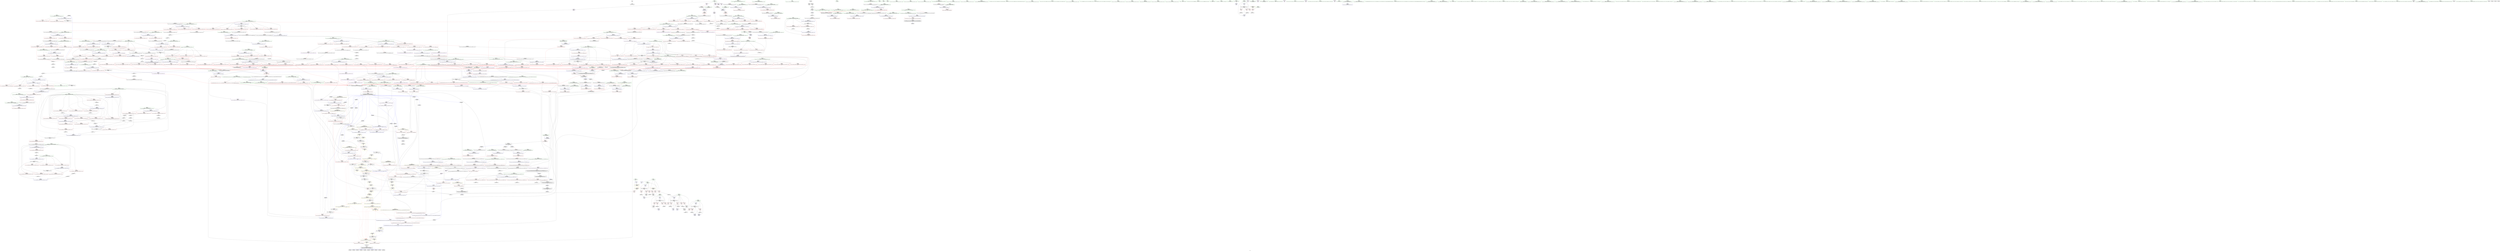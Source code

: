 digraph "SVFG" {
	label="SVFG";

	Node0x556cc75ef840 [shape=record,color=grey,label="{NodeID: 0\nNullPtr}"];
	Node0x556cc75ef840 -> Node0x556cc7648490[style=solid];
	Node0x556cc7735760 [shape=record,color=black,label="{NodeID: 1550\n266 = PHI(365, )\n}"];
	Node0x556cc7735760 -> Node0x556cc76680c0[style=solid];
	Node0x556cc7650b70 [shape=record,color=red,label="{NodeID: 443\n751\<--748\nthis1\<--this.addr\n_ZN9__gnu_cxx5__ops14_Iter_less_valC2ENS0_15_Iter_less_iterE\n}"];
	Node0x556cc7644da0 [shape=record,color=green,label="{NodeID: 111\n593\<--594\nagg.tmp\<--agg.tmp_field_insensitive\n_ZSt10__pop_heapIPiN9__gnu_cxx5__ops15_Iter_less_iterEEvT_S4_S4_RT0_\n}"];
	Node0x556cc773f780 [shape=record,color=black,label="{NodeID: 1661\n412 = PHI(355, )\n2nd arg _ZSt13__heap_selectIPiN9__gnu_cxx5__ops15_Iter_less_iterEEvT_S4_S4_T0_ }"];
	Node0x556cc773f780 -> Node0x556cc7668b50[style=solid];
	Node0x556cc7666280 [shape=record,color=red,label="{NodeID: 554\n1270\<--1244\n\<--__first.addr\n_ZNSt20__copy_move_backwardILb1ELb1ESt26random_access_iterator_tagE13__copy_move_bIiEEPT_PKS3_S6_S4_\n}"];
	Node0x556cc7666280 -> Node0x556cc7652670[style=solid];
	Node0x556cc7649360 [shape=record,color=black,label="{NodeID: 222\n365\<--405\n_ZSt27__unguarded_partition_pivotIPiN9__gnu_cxx5__ops15_Iter_less_iterEET_S4_S4_T0__ret\<--call\n_ZSt27__unguarded_partition_pivotIPiN9__gnu_cxx5__ops15_Iter_less_iterEET_S4_S4_T0_\n|{<s0>14}}"];
	Node0x556cc7649360:s0 -> Node0x556cc7735760[style=solid,color=blue];
	Node0x556cc766bce0 [shape=record,color=blue,label="{NodeID: 665\n917\<--943\n__last.addr\<--incdec.ptr7\n_ZSt21__unguarded_partitionIPiN9__gnu_cxx5__ops15_Iter_less_iterEET_S4_S4_S4_T0_\n}"];
	Node0x556cc766bce0 -> Node0x556cc76c10b0[style=dashed];
	Node0x556cc7656ec0 [shape=record,color=red,label="{NodeID: 333\n271\<--224\n\<--__last.addr\n_ZSt16__introsort_loopIPilN9__gnu_cxx5__ops15_Iter_less_iterEEvT_S4_T0_T1_\n|{<s0>15}}"];
	Node0x556cc7656ec0:s0 -> Node0x556cc773eed0[style=solid,color=red];
	Node0x556cc7640dc0 [shape=record,color=green,label="{NodeID: 1\n5\<--1\n\<--dummyObj\nCan only get source location for instruction, argument, global var or function.}"];
	Node0x556cc77358a0 [shape=record,color=black,label="{NodeID: 1551\n284 = PHI()\n}"];
	Node0x556cc77358a0 -> Node0x556cc7648db0[style=solid];
	Node0x556cc77358a0 -> Node0x556cc7648e80[style=solid];
	Node0x556cc7650c40 [shape=record,color=red,label="{NodeID: 444\n786\<--759\n\<--__first.addr\n_ZSt11__push_heapIPiliN9__gnu_cxx5__ops14_Iter_less_valEEvT_T0_S5_T1_RT2_\n}"];
	Node0x556cc7650c40 -> Node0x556cc76547c0[style=solid];
	Node0x556cc7644e70 [shape=record,color=green,label="{NodeID: 112\n622\<--623\n__t.addr\<--__t.addr_field_insensitive\n_ZSt4moveIRiEONSt16remove_referenceIT_E4typeEOS2_\n}"];
	Node0x556cc7644e70 -> Node0x556cc764f170[style=solid];
	Node0x556cc7644e70 -> Node0x556cc7669e00[style=solid];
	Node0x556cc773f890 [shape=record,color=black,label="{NodeID: 1662\n279 = PHI(195, )\n0th arg _ZSt4__lgl }"];
	Node0x556cc773f890 -> Node0x556cc7668260[style=solid];
	Node0x556cc7666350 [shape=record,color=red,label="{NodeID: 555\n1255\<--1246\n\<--__last.addr\n_ZNSt20__copy_move_backwardILb1ELb1ESt26random_access_iterator_tagE13__copy_move_bIiEEPT_PKS3_S6_S4_\n}"];
	Node0x556cc7666350 -> Node0x556cc7652400[style=solid];
	Node0x556cc7649430 [shape=record,color=black,label="{NodeID: 223\n473\<--471\nsub.ptr.lhs.cast\<--\n_ZSt11__sort_heapIPiN9__gnu_cxx5__ops15_Iter_less_iterEEvT_S4_RT0_\n}"];
	Node0x556cc7649430 -> Node0x556cc7688cd0[style=solid];
	Node0x556cc766bdb0 [shape=record,color=blue,label="{NodeID: 666\n915\<--956\n__first.addr\<--incdec.ptr9\n_ZSt21__unguarded_partitionIPiN9__gnu_cxx5__ops15_Iter_less_iterEET_S4_S4_S4_T0_\n}"];
	Node0x556cc766bdb0 -> Node0x556cc76c74b0[style=dashed];
	Node0x556cc7656f90 [shape=record,color=red,label="{NodeID: 334\n249\<--226\n\<--__depth_limit.addr\n_ZSt16__introsort_loopIPilN9__gnu_cxx5__ops15_Iter_less_iterEEvT_S4_T0_T1_\n}"];
	Node0x556cc7656f90 -> Node0x556cc765e480[style=solid];
	Node0x556cc7640e50 [shape=record,color=green,label="{NodeID: 2\n12\<--1\n.str\<--dummyObj\nGlob }"];
	Node0x556cc77359a0 [shape=record,color=black,label="{NodeID: 1552\n405 = PHI(909, )\n}"];
	Node0x556cc77359a0 -> Node0x556cc7649360[style=solid];
	Node0x556cc7650d10 [shape=record,color=red,label="{NodeID: 445\n796\<--759\n\<--__first.addr\n_ZSt11__push_heapIPiliN9__gnu_cxx5__ops14_Iter_less_valEEvT_T0_S5_T1_RT2_\n}"];
	Node0x556cc7650d10 -> Node0x556cc7654890[style=solid];
	Node0x556cc7644f40 [shape=record,color=green,label="{NodeID: 113\n632\<--633\n__comp\<--__comp_field_insensitive\n_ZSt13__adjust_heapIPiliN9__gnu_cxx5__ops15_Iter_less_iterEEvT_T0_S5_T1_T2_\n|{<s0>35|<s1>38}}"];
	Node0x556cc7644f40:s0 -> Node0x556cc7738920[style=solid,color=red];
	Node0x556cc7644f40:s1 -> Node0x556cc7739be0[style=solid,color=red];
	Node0x556cc773f9a0 [shape=record,color=black,label="{NodeID: 1663\n1210 = PHI(1191, )\n0th arg _ZSt22__copy_move_backward_aILb1EPiS0_ET1_T0_S2_S1_ }"];
	Node0x556cc773f9a0 -> Node0x556cc766d880[style=solid];
	Node0x556cc7666420 [shape=record,color=red,label="{NodeID: 556\n1265\<--1248\n\<--__result.addr\n_ZNSt20__copy_move_backwardILb1ELb1ESt26random_access_iterator_tagE13__copy_move_bIiEEPT_PKS3_S6_S4_\n}"];
	Node0x556cc7666420 -> Node0x556cc7654b00[style=solid];
	Node0x556cc7649500 [shape=record,color=black,label="{NodeID: 224\n474\<--472\nsub.ptr.rhs.cast\<--\n_ZSt11__sort_heapIPiN9__gnu_cxx5__ops15_Iter_less_iterEEvT_S4_RT0_\n}"];
	Node0x556cc7649500 -> Node0x556cc7688cd0[style=solid];
	Node0x556cc766be80 [shape=record,color=blue,label="{NodeID: 667\n962\<--960\n__a.addr\<--__a\n_ZSt9iter_swapIPiS0_EvT_T0_\n}"];
	Node0x556cc766be80 -> Node0x556cc76636a0[style=dashed];
	Node0x556cc7657060 [shape=record,color=red,label="{NodeID: 335\n260\<--226\n\<--__depth_limit.addr\n_ZSt16__introsort_loopIPilN9__gnu_cxx5__ops15_Iter_less_iterEEvT_S4_T0_T1_\n}"];
	Node0x556cc7657060 -> Node0x556cc76898d0[style=solid];
	Node0x556cc7641100 [shape=record,color=green,label="{NodeID: 3\n14\<--1\n.str.1\<--dummyObj\nGlob }"];
	Node0x556cc7735ae0 [shape=record,color=black,label="{NodeID: 1553\n860 = PHI(558, )\n}"];
	Node0x556cc7650de0 [shape=record,color=red,label="{NodeID: 446\n801\<--759\n\<--__first.addr\n_ZSt11__push_heapIPiliN9__gnu_cxx5__ops14_Iter_less_valEEvT_T0_S5_T1_RT2_\n}"];
	Node0x556cc7650de0 -> Node0x556cc7654960[style=solid];
	Node0x556cc76d0a70 [shape=record,color=yellow,style=double,label="{NodeID: 1221\n6V_1 = ENCHI(MR_6V_0)\npts\{11 \}\nFun[_ZSt14__partial_sortIPiN9__gnu_cxx5__ops15_Iter_less_iterEEvT_S4_S4_T0_]|{<s0>20}}"];
	Node0x556cc76d0a70:s0 -> Node0x556cc76d53b0[style=dashed,color=red];
	Node0x556cc7645010 [shape=record,color=green,label="{NodeID: 114\n634\<--635\n__first.addr\<--__first.addr_field_insensitive\n_ZSt13__adjust_heapIPiliN9__gnu_cxx5__ops15_Iter_less_iterEEvT_T0_S5_T1_T2_\n}"];
	Node0x556cc7645010 -> Node0x556cc764f240[style=solid];
	Node0x556cc7645010 -> Node0x556cc764f310[style=solid];
	Node0x556cc7645010 -> Node0x556cc764f3e0[style=solid];
	Node0x556cc7645010 -> Node0x556cc764f4b0[style=solid];
	Node0x556cc7645010 -> Node0x556cc764f580[style=solid];
	Node0x556cc7645010 -> Node0x556cc764f650[style=solid];
	Node0x556cc7645010 -> Node0x556cc764f720[style=solid];
	Node0x556cc7645010 -> Node0x556cc7669ed0[style=solid];
	Node0x556cc773fab0 [shape=record,color=black,label="{NodeID: 1664\n1211 = PHI(1195, )\n1st arg _ZSt22__copy_move_backward_aILb1EPiS0_ET1_T0_S2_S1_ }"];
	Node0x556cc773fab0 -> Node0x556cc766d950[style=solid];
	Node0x556cc76664f0 [shape=record,color=red,label="{NodeID: 557\n1278\<--1248\n\<--__result.addr\n_ZNSt20__copy_move_backwardILb1ELb1ESt26random_access_iterator_tagE13__copy_move_bIiEEPT_PKS3_S6_S4_\n}"];
	Node0x556cc76664f0 -> Node0x556cc7654bd0[style=solid];
	Node0x556cc76495d0 [shape=record,color=black,label="{NodeID: 225\n513\<--511\nsub.ptr.lhs.cast\<--\n_ZSt11__make_heapIPiN9__gnu_cxx5__ops15_Iter_less_iterEEvT_S4_RT0_\n}"];
	Node0x556cc76495d0 -> Node0x556cc7687f50[style=solid];
	Node0x556cc766bf50 [shape=record,color=blue,label="{NodeID: 668\n964\<--961\n__b.addr\<--__b\n_ZSt9iter_swapIPiS0_EvT_T0_\n}"];
	Node0x556cc766bf50 -> Node0x556cc7663770[style=dashed];
	Node0x556cc7657130 [shape=record,color=red,label="{NodeID: 336\n272\<--226\n\<--__depth_limit.addr\n_ZSt16__introsort_loopIPilN9__gnu_cxx5__ops15_Iter_less_iterEEvT_S4_T0_T1_\n|{<s0>15}}"];
	Node0x556cc7657130:s0 -> Node0x556cc773f020[style=solid,color=red];
	Node0x556cc76ba2b0 [shape=record,color=black,label="{NodeID: 1111\nMR_6V_4 = PHI(MR_6V_3, MR_6V_1, )\npts\{11 \}\n|{<s0>6}}"];
	Node0x556cc76ba2b0:s0 -> Node0x556cc76e3c40[style=dashed,color=blue];
	Node0x556cc76411c0 [shape=record,color=green,label="{NodeID: 4\n16\<--1\n.str.2\<--dummyObj\nGlob }"];
	Node0x556cc7735bf0 [shape=record,color=black,label="{NodeID: 1554\n864 = PHI(558, )\n}"];
	Node0x556cc7650eb0 [shape=record,color=red,label="{NodeID: 447\n814\<--759\n\<--__first.addr\n_ZSt11__push_heapIPiliN9__gnu_cxx5__ops14_Iter_less_valEEvT_T0_S5_T1_RT2_\n}"];
	Node0x556cc7650eb0 -> Node0x556cc7654a30[style=solid];
	Node0x556cc7649a90 [shape=record,color=green,label="{NodeID: 115\n636\<--637\n__holeIndex.addr\<--__holeIndex.addr_field_insensitive\n_ZSt13__adjust_heapIPiliN9__gnu_cxx5__ops15_Iter_less_iterEEvT_T0_S5_T1_T2_\n}"];
	Node0x556cc7649a90 -> Node0x556cc764f7f0[style=solid];
	Node0x556cc7649a90 -> Node0x556cc764f8c0[style=solid];
	Node0x556cc7649a90 -> Node0x556cc764f990[style=solid];
	Node0x556cc7649a90 -> Node0x556cc764fa60[style=solid];
	Node0x556cc7649a90 -> Node0x556cc764fb30[style=solid];
	Node0x556cc7649a90 -> Node0x556cc7669fa0[style=solid];
	Node0x556cc7649a90 -> Node0x556cc766a620[style=solid];
	Node0x556cc7649a90 -> Node0x556cc766a890[style=solid];
	Node0x556cc773fbc0 [shape=record,color=black,label="{NodeID: 1665\n1212 = PHI(1197, )\n2nd arg _ZSt22__copy_move_backward_aILb1EPiS0_ET1_T0_S2_S1_ }"];
	Node0x556cc773fbc0 -> Node0x556cc766da20[style=solid];
	Node0x556cc76665c0 [shape=record,color=red,label="{NodeID: 558\n1262\<--1250\n\<--_Num\n_ZNSt20__copy_move_backwardILb1ELb1ESt26random_access_iterator_tagE13__copy_move_bIiEEPT_PKS3_S6_S4_\n}"];
	Node0x556cc76665c0 -> Node0x556cc7689bd0[style=solid];
	Node0x556cc76496a0 [shape=record,color=black,label="{NodeID: 226\n514\<--512\nsub.ptr.rhs.cast\<--\n_ZSt11__make_heapIPiN9__gnu_cxx5__ops15_Iter_less_iterEEvT_S4_RT0_\n}"];
	Node0x556cc76496a0 -> Node0x556cc7687f50[style=solid];
	Node0x556cc766c020 [shape=record,color=blue,label="{NodeID: 669\n977\<--975\n__a.addr\<--__a\n_ZSt4swapIiENSt9enable_ifIXsr6__and_ISt6__not_ISt15__is_tuple_likeIT_EESt21is_move_constructibleIS3_ESt18is_move_assignableIS3_EEE5valueEvE4typeERS3_SC_\n}"];
	Node0x556cc766c020 -> Node0x556cc7663840[style=dashed];
	Node0x556cc766c020 -> Node0x556cc7663910[style=dashed];
	Node0x556cc7657200 [shape=record,color=red,label="{NodeID: 337\n270\<--230\n\<--__cut\n_ZSt16__introsort_loopIPilN9__gnu_cxx5__ops15_Iter_less_iterEEvT_S4_T0_T1_\n|{<s0>15}}"];
	Node0x556cc7657200:s0 -> Node0x556cc773ed80[style=solid,color=red];
	Node0x556cc7641280 [shape=record,color=green,label="{NodeID: 5\n18\<--1\n.str.3\<--dummyObj\nGlob }"];
	Node0x556cc7735d00 [shape=record,color=black,label="{NodeID: 1555\n874 = PHI(558, )\n}"];
	Node0x556cc7650f80 [shape=record,color=red,label="{NodeID: 448\n776\<--761\n\<--__holeIndex.addr\n_ZSt11__push_heapIPiliN9__gnu_cxx5__ops14_Iter_less_valEEvT_T0_S5_T1_RT2_\n}"];
	Node0x556cc7650f80 -> Node0x556cc7687350[style=solid];
	Node0x556cc7649b20 [shape=record,color=green,label="{NodeID: 116\n638\<--639\n__len.addr\<--__len.addr_field_insensitive\n_ZSt13__adjust_heapIPiliN9__gnu_cxx5__ops15_Iter_less_iterEEvT_T0_S5_T1_T2_\n}"];
	Node0x556cc7649b20 -> Node0x556cc764fc00[style=solid];
	Node0x556cc7649b20 -> Node0x556cc764fcd0[style=solid];
	Node0x556cc7649b20 -> Node0x556cc764fda0[style=solid];
	Node0x556cc7649b20 -> Node0x556cc766a070[style=solid];
	Node0x556cc773fcd0 [shape=record,color=black,label="{NodeID: 1666\n745 = PHI(646, )\n0th arg _ZN9__gnu_cxx5__ops14_Iter_less_valC2ENS0_15_Iter_less_iterE }"];
	Node0x556cc773fcd0 -> Node0x556cc766aa30[style=solid];
	Node0x556cc7666690 [shape=record,color=red,label="{NodeID: 559\n1266\<--1250\n\<--_Num\n_ZNSt20__copy_move_backwardILb1ELb1ESt26random_access_iterator_tagE13__copy_move_bIiEEPT_PKS3_S6_S4_\n}"];
	Node0x556cc7666690 -> Node0x556cc76871d0[style=solid];
	Node0x556cc7649770 [shape=record,color=black,label="{NodeID: 227\n522\<--520\nsub.ptr.lhs.cast1\<--\n_ZSt11__make_heapIPiN9__gnu_cxx5__ops15_Iter_less_iterEEvT_S4_RT0_\n}"];
	Node0x556cc7649770 -> Node0x556cc7687ad0[style=solid];
	Node0x556cc766c0f0 [shape=record,color=blue,label="{NodeID: 670\n979\<--976\n__b.addr\<--__b\n_ZSt4swapIiENSt9enable_ifIXsr6__and_ISt6__not_ISt15__is_tuple_likeIT_EESt21is_move_constructibleIS3_ESt18is_move_assignableIS3_EEE5valueEvE4typeERS3_SC_\n}"];
	Node0x556cc766c0f0 -> Node0x556cc76639e0[style=dashed];
	Node0x556cc766c0f0 -> Node0x556cc7663ab0[style=dashed];
	Node0x556cc76572d0 [shape=record,color=red,label="{NodeID: 338\n274\<--230\n\<--__cut\n_ZSt16__introsort_loopIPilN9__gnu_cxx5__ops15_Iter_less_iterEEvT_S4_T0_T1_\n}"];
	Node0x556cc76572d0 -> Node0x556cc7668190[style=solid];
	Node0x556cc76bacb0 [shape=record,color=black,label="{NodeID: 1113\nMR_6V_7 = PHI(MR_6V_9, MR_6V_3, )\npts\{11 \}\n|{<s0>22}}"];
	Node0x556cc76bacb0:s0 -> Node0x556cc76e3820[style=dashed,color=blue];
	Node0x556cc7641af0 [shape=record,color=green,label="{NodeID: 6\n49\<--1\n\<--dummyObj\nCan only get source location for instruction, argument, global var or function.}"];
	Node0x556cc7735e10 [shape=record,color=black,label="{NodeID: 1556\n888 = PHI(558, )\n}"];
	Node0x556cc7651050 [shape=record,color=red,label="{NodeID: 449\n781\<--761\n\<--__holeIndex.addr\n_ZSt11__push_heapIPiliN9__gnu_cxx5__ops14_Iter_less_valEEvT_T0_S5_T1_RT2_\n}"];
	Node0x556cc7651050 -> Node0x556cc765d880[style=solid];
	Node0x556cc7649bf0 [shape=record,color=green,label="{NodeID: 117\n640\<--641\n__value.addr\<--__value.addr_field_insensitive\n_ZSt13__adjust_heapIPiliN9__gnu_cxx5__ops15_Iter_less_iterEEvT_T0_S5_T1_T2_\n|{|<s1>40}}"];
	Node0x556cc7649bf0 -> Node0x556cc766a140[style=solid];
	Node0x556cc7649bf0:s1 -> Node0x556cc773be20[style=solid,color=red];
	Node0x556cc773fde0 [shape=record,color=black,label="{NodeID: 1667\n170 = PHI(128, )\n0th arg _ZSt6__sortIPiN9__gnu_cxx5__ops15_Iter_less_iterEEvT_S4_T0_ }"];
	Node0x556cc773fde0 -> Node0x556cc7667be0[style=solid];
	Node0x556cc7666760 [shape=record,color=red,label="{NodeID: 560\n1272\<--1250\n\<--_Num\n_ZNSt20__copy_move_backwardILb1ELb1ESt26random_access_iterator_tagE13__copy_move_bIiEEPT_PKS3_S6_S4_\n}"];
	Node0x556cc7666760 -> Node0x556cc76877d0[style=solid];
	Node0x556cc7649840 [shape=record,color=black,label="{NodeID: 228\n523\<--521\nsub.ptr.rhs.cast2\<--\n_ZSt11__make_heapIPiN9__gnu_cxx5__ops15_Iter_less_iterEEvT_S4_RT0_\n}"];
	Node0x556cc7649840 -> Node0x556cc7687ad0[style=solid];
	Node0x556cc766c1c0 [shape=record,color=blue,label="{NodeID: 671\n981\<--987\n__tmp\<--\n_ZSt4swapIiENSt9enable_ifIXsr6__and_ISt6__not_ISt15__is_tuple_likeIT_EESt21is_move_constructibleIS3_ESt18is_move_assignableIS3_EEE5valueEvE4typeERS3_SC_\n}"];
	Node0x556cc766c1c0 -> Node0x556cc7663c50[style=dashed];
	Node0x556cc766c1c0 -> Node0x556cc7663d20[style=dashed];
	Node0x556cc76573a0 [shape=record,color=red,label="{NodeID: 339\n283\<--280\n\<--__n.addr\n_ZSt4__lgl\n}"];
	Node0x556cc76bb1b0 [shape=record,color=black,label="{NodeID: 1114\nMR_8V_3 = PHI(MR_8V_4, MR_8V_2, )\npts\{24 \}\n}"];
	Node0x556cc76bb1b0 -> Node0x556cc7654fe0[style=dashed];
	Node0x556cc76bb1b0 -> Node0x556cc76550b0[style=dashed];
	Node0x556cc76bb1b0 -> Node0x556cc7655180[style=dashed];
	Node0x556cc76bb1b0 -> Node0x556cc7667080[style=dashed];
	Node0x556cc7641b80 [shape=record,color=green,label="{NodeID: 7\n90\<--1\n\<--dummyObj\nCan only get source location for instruction, argument, global var or function.}"];
	Node0x556cc7735f50 [shape=record,color=black,label="{NodeID: 1557\n535 = PHI(620, )\n}"];
	Node0x556cc7735f50 -> Node0x556cc764e3a0[style=solid];
	Node0x556cc7651120 [shape=record,color=red,label="{NodeID: 450\n802\<--761\n\<--__holeIndex.addr\n_ZSt11__push_heapIPiliN9__gnu_cxx5__ops14_Iter_less_valEEvT_T0_S5_T1_RT2_\n}"];
	Node0x556cc76d0e20 [shape=record,color=yellow,style=double,label="{NodeID: 1225\n6V_1 = ENCHI(MR_6V_0)\npts\{11 \}\nFun[_ZNK9__gnu_cxx5__ops14_Iter_less_valclIPiiEEbT_RT0_]}"];
	Node0x556cc76d0e20 -> Node0x556cc7661890[style=dashed];
	Node0x556cc7649cc0 [shape=record,color=green,label="{NodeID: 118\n642\<--643\n__topIndex\<--__topIndex_field_insensitive\n_ZSt13__adjust_heapIPiliN9__gnu_cxx5__ops15_Iter_less_iterEEvT_T0_S5_T1_T2_\n}"];
	Node0x556cc7649cc0 -> Node0x556cc764fe70[style=solid];
	Node0x556cc7649cc0 -> Node0x556cc766a210[style=solid];
	Node0x556cc773fef0 [shape=record,color=black,label="{NodeID: 1668\n171 = PHI(129, )\n1st arg _ZSt6__sortIPiN9__gnu_cxx5__ops15_Iter_less_iterEEvT_S4_T0_ }"];
	Node0x556cc773fef0 -> Node0x556cc7667cb0[style=solid];
	Node0x556cc7666830 [shape=record,color=red,label="{NodeID: 561\n1279\<--1250\n\<--_Num\n_ZNSt20__copy_move_backwardILb1ELb1ESt26random_access_iterator_tagE13__copy_move_bIiEEPT_PKS3_S6_S4_\n}"];
	Node0x556cc7666830 -> Node0x556cc76874d0[style=solid];
	Node0x556cc7649910 [shape=record,color=black,label="{NodeID: 229\n558\<--576\n_ZNK9__gnu_cxx5__ops15_Iter_less_iterclIPiS3_EEbT_T0__ret\<--cmp\n_ZNK9__gnu_cxx5__ops15_Iter_less_iterclIPiS3_EEbT_T0_\n|{<s0>25|<s1>35|<s2>45|<s3>46|<s4>48|<s5>51|<s6>53|<s7>56|<s8>57|<s9>63}}"];
	Node0x556cc7649910:s0 -> Node0x556cc7735450[style=solid,color=blue];
	Node0x556cc7649910:s1 -> Node0x556cc7734ef0[style=solid,color=blue];
	Node0x556cc7649910:s2 -> Node0x556cc7735ae0[style=solid,color=blue];
	Node0x556cc7649910:s3 -> Node0x556cc7735bf0[style=solid,color=blue];
	Node0x556cc7649910:s4 -> Node0x556cc7735d00[style=solid,color=blue];
	Node0x556cc7649910:s5 -> Node0x556cc7735e10[style=solid,color=blue];
	Node0x556cc7649910:s6 -> Node0x556cc7736ee0[style=solid,color=blue];
	Node0x556cc7649910:s7 -> Node0x556cc7736ff0[style=solid,color=blue];
	Node0x556cc7649910:s8 -> Node0x556cc7737100[style=solid,color=blue];
	Node0x556cc7649910:s9 -> Node0x556cc7737660[style=solid,color=blue];
	Node0x556cc766c290 [shape=record,color=blue,label="{NodeID: 672\n992\<--991\n\<--\n_ZSt4swapIiENSt9enable_ifIXsr6__and_ISt6__not_ISt15__is_tuple_likeIT_EESt21is_move_constructibleIS3_ESt18is_move_assignableIS3_EEE5valueEvE4typeERS3_SC_\n}"];
	Node0x556cc766c290 -> Node0x556cc7663d20[style=dashed];
	Node0x556cc766c290 -> Node0x556cc766c360[style=dashed];
	Node0x556cc7657470 [shape=record,color=red,label="{NodeID: 340\n311\<--298\n\<--__first.addr\n_ZSt22__final_insertion_sortIPiN9__gnu_cxx5__ops15_Iter_less_iterEEvT_S4_T0_\n}"];
	Node0x556cc7657470 -> Node0x556cc76490f0[style=solid];
	Node0x556cc76bb6b0 [shape=record,color=black,label="{NodeID: 1115\nMR_6V_6 = PHI(MR_6V_3, MR_6V_2, )\npts\{11 \}\n|{<s0>11|<s1>15}}"];
	Node0x556cc76bb6b0:s0 -> Node0x556cc76e4060[style=dashed,color=blue];
	Node0x556cc76bb6b0:s1 -> Node0x556cc76cb6d0[style=dashed,color=blue];
	Node0x556cc7641c40 [shape=record,color=green,label="{NodeID: 8\n196\<--1\n\<--dummyObj\nCan only get source location for instruction, argument, global var or function.}"];
	Node0x556cc7736120 [shape=record,color=black,label="{NodeID: 1558\n543 = PHI(620, )\n}"];
	Node0x556cc7736120 -> Node0x556cc764e470[style=solid];
	Node0x556cc76511f0 [shape=record,color=red,label="{NodeID: 451\n807\<--761\n\<--__holeIndex.addr\n_ZSt11__push_heapIPiliN9__gnu_cxx5__ops14_Iter_less_valEEvT_T0_S5_T1_RT2_\n}"];
	Node0x556cc76511f0 -> Node0x556cc76883d0[style=solid];
	Node0x556cc76d0f30 [shape=record,color=yellow,style=double,label="{NodeID: 1226\n144V_1 = ENCHI(MR_144V_0)\npts\{766 \}\nFun[_ZNK9__gnu_cxx5__ops14_Iter_less_valclIPiiEEbT_RT0_]}"];
	Node0x556cc76d0f30 -> Node0x556cc7661960[style=dashed];
	Node0x556cc7649d90 [shape=record,color=green,label="{NodeID: 119\n644\<--645\n__secondChild\<--__secondChild_field_insensitive\n_ZSt13__adjust_heapIPiliN9__gnu_cxx5__ops15_Iter_less_iterEEvT_T0_S5_T1_T2_\n}"];
	Node0x556cc7649d90 -> Node0x556cc764ff40[style=solid];
	Node0x556cc7649d90 -> Node0x556cc7650010[style=solid];
	Node0x556cc7649d90 -> Node0x556cc76500e0[style=solid];
	Node0x556cc7649d90 -> Node0x556cc76501b0[style=solid];
	Node0x556cc7649d90 -> Node0x556cc7650280[style=solid];
	Node0x556cc7649d90 -> Node0x556cc7650350[style=solid];
	Node0x556cc7649d90 -> Node0x556cc7650420[style=solid];
	Node0x556cc7649d90 -> Node0x556cc76504f0[style=solid];
	Node0x556cc7649d90 -> Node0x556cc76505c0[style=solid];
	Node0x556cc7649d90 -> Node0x556cc7650690[style=solid];
	Node0x556cc7649d90 -> Node0x556cc7650760[style=solid];
	Node0x556cc7649d90 -> Node0x556cc766a2e0[style=solid];
	Node0x556cc7649d90 -> Node0x556cc766a3b0[style=solid];
	Node0x556cc7649d90 -> Node0x556cc766a480[style=solid];
	Node0x556cc7649d90 -> Node0x556cc766a6f0[style=solid];
	Node0x556cc7666900 [shape=record,color=red,label="{NodeID: 562\n1301\<--1292\nthis1\<--this.addr\n_ZNK9__gnu_cxx5__ops14_Val_less_iterclIiPiEEbRT_T0_\n}"];
	Node0x556cc76499e0 [shape=record,color=black,label="{NodeID: 230\n611\<--609\nsub.ptr.lhs.cast\<--\n_ZSt10__pop_heapIPiN9__gnu_cxx5__ops15_Iter_less_iterEEvT_S4_S4_RT0_\n}"];
	Node0x556cc76499e0 -> Node0x556cc7686ed0[style=solid];
	Node0x556cc766c360 [shape=record,color=blue,label="{NodeID: 673\n996\<--995\n\<--\n_ZSt4swapIiENSt9enable_ifIXsr6__and_ISt6__not_ISt15__is_tuple_likeIT_EESt21is_move_constructibleIS3_ESt18is_move_assignableIS3_EEE5valueEvE4typeERS3_SC_\n|{<s0>59}}"];
	Node0x556cc766c360:s0 -> Node0x556cc76e6000[style=dashed,color=blue];
	Node0x556cc7657540 [shape=record,color=red,label="{NodeID: 341\n318\<--298\n\<--__first.addr\n_ZSt22__final_insertion_sortIPiN9__gnu_cxx5__ops15_Iter_less_iterEEvT_S4_T0_\n|{<s0>17}}"];
	Node0x556cc7657540:s0 -> Node0x556cc773f170[style=solid,color=red];
	Node0x556cc76bbbb0 [shape=record,color=black,label="{NodeID: 1116\nMR_10V_3 = PHI(MR_10V_5, MR_10V_2, )\npts\{26 \}\n}"];
	Node0x556cc76bbbb0 -> Node0x556cc7655250[style=dashed];
	Node0x556cc76bbbb0 -> Node0x556cc7655320[style=dashed];
	Node0x556cc76bbbb0 -> Node0x556cc76553f0[style=dashed];
	Node0x556cc76bbbb0 -> Node0x556cc76554c0[style=dashed];
	Node0x556cc76bbbb0 -> Node0x556cc7667490[style=dashed];
	Node0x556cc76bbbb0 -> Node0x556cc76bbbb0[style=dashed];
	Node0x556cc7641d40 [shape=record,color=green,label="{NodeID: 9\n201\<--1\n\<--dummyObj\nCan only get source location for instruction, argument, global var or function.}"];
	Node0x556cc7736260 [shape=record,color=black,label="{NodeID: 1559\n600 = PHI(620, )\n}"];
	Node0x556cc7736260 -> Node0x556cc764ef00[style=solid];
	Node0x556cc76512c0 [shape=record,color=red,label="{NodeID: 452\n815\<--761\n\<--__holeIndex.addr\n_ZSt11__push_heapIPiliN9__gnu_cxx5__ops14_Iter_less_valEEvT_T0_S5_T1_RT2_\n}"];
	Node0x556cc7649e60 [shape=record,color=green,label="{NodeID: 120\n646\<--647\n__cmp\<--__cmp_field_insensitive\n_ZSt13__adjust_heapIPiliN9__gnu_cxx5__ops15_Iter_less_iterEEvT_T0_S5_T1_T2_\n|{<s0>39|<s1>41}}"];
	Node0x556cc7649e60:s0 -> Node0x556cc773fcd0[style=solid,color=red];
	Node0x556cc7649e60:s1 -> Node0x556cc773e990[style=solid,color=red];
	Node0x556cc76669d0 [shape=record,color=red,label="{NodeID: 563\n1302\<--1294\n\<--__val.addr\n_ZNK9__gnu_cxx5__ops14_Val_less_iterclIiPiEEbRT_T0_\n}"];
	Node0x556cc76669d0 -> Node0x556cc7666b70[style=solid];
	Node0x556cc7651be0 [shape=record,color=black,label="{NodeID: 231\n612\<--610\nsub.ptr.rhs.cast\<--\n_ZSt10__pop_heapIPiN9__gnu_cxx5__ops15_Iter_less_iterEEvT_S4_S4_RT0_\n}"];
	Node0x556cc7651be0 -> Node0x556cc7686ed0[style=solid];
	Node0x556cc766c430 [shape=record,color=blue,label="{NodeID: 674\n1007\<--1003\n__first.addr\<--__first\n_ZSt16__insertion_sortIPiN9__gnu_cxx5__ops15_Iter_less_iterEEvT_S4_T0_\n}"];
	Node0x556cc766c430 -> Node0x556cc7663df0[style=dashed];
	Node0x556cc766c430 -> Node0x556cc7663ec0[style=dashed];
	Node0x556cc766c430 -> Node0x556cc7663f90[style=dashed];
	Node0x556cc766c430 -> Node0x556cc7664060[style=dashed];
	Node0x556cc766c430 -> Node0x556cc7664130[style=dashed];
	Node0x556cc7657610 [shape=record,color=red,label="{NodeID: 342\n319\<--298\n\<--__first.addr\n_ZSt22__final_insertion_sortIPiN9__gnu_cxx5__ops15_Iter_less_iterEEvT_S4_T0_\n}"];
	Node0x556cc7657610 -> Node0x556cc7653100[style=solid];
	Node0x556cc76bc0b0 [shape=record,color=black,label="{NodeID: 1117\nMR_12V_3 = PHI(MR_12V_5, MR_12V_2, )\npts\{28 \}\n}"];
	Node0x556cc76bc0b0 -> Node0x556cc7655590[style=dashed];
	Node0x556cc76bc0b0 -> Node0x556cc7655660[style=dashed];
	Node0x556cc76bc0b0 -> Node0x556cc7655730[style=dashed];
	Node0x556cc76bc0b0 -> Node0x556cc7655800[style=dashed];
	Node0x556cc76bc0b0 -> Node0x556cc76558d0[style=dashed];
	Node0x556cc76bc0b0 -> Node0x556cc7667560[style=dashed];
	Node0x556cc76bc0b0 -> Node0x556cc7667700[style=dashed];
	Node0x556cc7641e40 [shape=record,color=green,label="{NodeID: 10\n247\<--1\n\<--dummyObj\nCan only get source location for instruction, argument, global var or function.}"];
	Node0x556cc77363a0 [shape=record,color=black,label="{NodeID: 1560\n604 = PHI(620, )\n}"];
	Node0x556cc77363a0 -> Node0x556cc764efd0[style=solid];
	Node0x556cc7651390 [shape=record,color=red,label="{NodeID: 453\n782\<--763\n\<--__topIndex.addr\n_ZSt11__push_heapIPiliN9__gnu_cxx5__ops14_Iter_less_valEEvT_T0_S5_T1_RT2_\n}"];
	Node0x556cc7651390 -> Node0x556cc765d880[style=solid];
	Node0x556cc7649f30 [shape=record,color=green,label="{NodeID: 121\n648\<--649\nagg.tmp\<--agg.tmp_field_insensitive\n_ZSt13__adjust_heapIPiliN9__gnu_cxx5__ops15_Iter_less_iterEEvT_T0_S5_T1_T2_\n}"];
	Node0x556cc7666aa0 [shape=record,color=red,label="{NodeID: 564\n1304\<--1296\n\<--__it.addr\n_ZNK9__gnu_cxx5__ops14_Val_less_iterclIiPiEEbRT_T0_\n}"];
	Node0x556cc7666aa0 -> Node0x556cc7666c40[style=solid];
	Node0x556cc7651cb0 [shape=record,color=black,label="{NodeID: 232\n620\<--625\n_ZSt4moveIRiEONSt16remove_referenceIT_E4typeEOS2__ret\<--\n_ZSt4moveIRiEONSt16remove_referenceIT_E4typeEOS2_\n|{<s0>28|<s1>29|<s2>31|<s3>32|<s4>33|<s5>36|<s6>37|<s7>40|<s8>43|<s9>44|<s10>60|<s11>61|<s12>62|<s13>64|<s14>66|<s15>74|<s16>76|<s17>77}}"];
	Node0x556cc7651cb0:s0 -> Node0x556cc7735f50[style=solid,color=blue];
	Node0x556cc7651cb0:s1 -> Node0x556cc7736120[style=solid,color=blue];
	Node0x556cc7651cb0:s2 -> Node0x556cc7736260[style=solid,color=blue];
	Node0x556cc7651cb0:s3 -> Node0x556cc77363a0[style=solid,color=blue];
	Node0x556cc7651cb0:s4 -> Node0x556cc77364e0[style=solid,color=blue];
	Node0x556cc7651cb0:s5 -> Node0x556cc7735050[style=solid,color=blue];
	Node0x556cc7651cb0:s6 -> Node0x556cc7736760[style=solid,color=blue];
	Node0x556cc7651cb0:s7 -> Node0x556cc77369b0[style=solid,color=blue];
	Node0x556cc7651cb0:s8 -> Node0x556cc7736c60[style=solid,color=blue];
	Node0x556cc7651cb0:s9 -> Node0x556cc7736da0[style=solid,color=blue];
	Node0x556cc7651cb0:s10 -> Node0x556cc7737210[style=solid,color=blue];
	Node0x556cc7651cb0:s11 -> Node0x556cc77373e0[style=solid,color=blue];
	Node0x556cc7651cb0:s12 -> Node0x556cc7737520[style=solid,color=blue];
	Node0x556cc7651cb0:s13 -> Node0x556cc7737770[style=solid,color=blue];
	Node0x556cc7651cb0:s14 -> Node0x556cc77379f0[style=solid,color=blue];
	Node0x556cc7651cb0:s15 -> Node0x556cc7737f20[style=solid,color=blue];
	Node0x556cc7651cb0:s16 -> Node0x556cc7738170[style=solid,color=blue];
	Node0x556cc7651cb0:s17 -> Node0x556cc77382e0[style=solid,color=blue];
	Node0x556cc766c500 [shape=record,color=blue,label="{NodeID: 675\n1009\<--1004\n__last.addr\<--__last\n_ZSt16__insertion_sortIPiN9__gnu_cxx5__ops15_Iter_less_iterEEvT_S4_T0_\n}"];
	Node0x556cc766c500 -> Node0x556cc7664200[style=dashed];
	Node0x556cc766c500 -> Node0x556cc76642d0[style=dashed];
	Node0x556cc76576e0 [shape=record,color=red,label="{NodeID: 343\n324\<--298\n\<--__first.addr\n_ZSt22__final_insertion_sortIPiN9__gnu_cxx5__ops15_Iter_less_iterEEvT_S4_T0_\n}"];
	Node0x556cc76576e0 -> Node0x556cc76531d0[style=solid];
	Node0x556cc76bc5b0 [shape=record,color=black,label="{NodeID: 1118\nMR_14V_3 = PHI(MR_14V_5, MR_14V_2, )\npts\{30 \}\n}"];
	Node0x556cc76bc5b0 -> Node0x556cc76559a0[style=dashed];
	Node0x556cc76bc5b0 -> Node0x556cc7655a70[style=dashed];
	Node0x556cc76bc5b0 -> Node0x556cc7655b40[style=dashed];
	Node0x556cc76bc5b0 -> Node0x556cc76673c0[style=dashed];
	Node0x556cc76bc5b0 -> Node0x556cc7667630[style=dashed];
	Node0x556cc7641f40 [shape=record,color=green,label="{NodeID: 11\n251\<--1\n\<--dummyObj\nCan only get source location for instruction, argument, global var or function.|{<s0>34}}"];
	Node0x556cc7641f40:s0 -> Node0x556cc773d1b0[style=solid,color=red];
	Node0x556cc77364e0 [shape=record,color=black,label="{NodeID: 1561\n615 = PHI(620, )\n}"];
	Node0x556cc77364e0 -> Node0x556cc764f0a0[style=solid];
	Node0x556cc7651460 [shape=record,color=red,label="{NodeID: 454\n785\<--767\n\<--__comp.addr\n_ZSt11__push_heapIPiliN9__gnu_cxx5__ops14_Iter_less_valEEvT_T0_S5_T1_RT2_\n|{<s0>42}}"];
	Node0x556cc7651460:s0 -> Node0x556cc773b6a0[style=solid,color=red];
	Node0x556cc764a000 [shape=record,color=green,label="{NodeID: 122\n723\<--724\n_ZSt4moveIRN9__gnu_cxx5__ops15_Iter_less_iterEEONSt16remove_referenceIT_E4typeEOS5_\<--_ZSt4moveIRN9__gnu_cxx5__ops15_Iter_less_iterEEONSt16remove_referenceIT_E4typeEOS5__field_insensitive\n}"];
	Node0x556cc7666b70 [shape=record,color=red,label="{NodeID: 565\n1303\<--1302\n\<--\n_ZNK9__gnu_cxx5__ops14_Val_less_iterclIiPiEEbRT_T0_\n}"];
	Node0x556cc7666b70 -> Node0x556cc768ac50[style=solid];
	Node0x556cc7651d80 [shape=record,color=black,label="{NodeID: 233\n737\<--742\n_ZSt4moveIRN9__gnu_cxx5__ops15_Iter_less_iterEEONSt16remove_referenceIT_E4typeEOS5__ret\<--\n_ZSt4moveIRN9__gnu_cxx5__ops15_Iter_less_iterEEONSt16remove_referenceIT_E4typeEOS5_\n|{<s0>38}}"];
	Node0x556cc7651d80:s0 -> Node0x556cc77368a0[style=solid,color=blue];
	Node0x556cc766c5d0 [shape=record,color=blue,label="{NodeID: 676\n1011\<--1029\n__i\<--add.ptr\n_ZSt16__insertion_sortIPiN9__gnu_cxx5__ops15_Iter_less_iterEEvT_S4_T0_\n}"];
	Node0x556cc766c5d0 -> Node0x556cc76643a0[style=dashed];
	Node0x556cc766c5d0 -> Node0x556cc7664470[style=dashed];
	Node0x556cc766c5d0 -> Node0x556cc7664540[style=dashed];
	Node0x556cc766c5d0 -> Node0x556cc7664610[style=dashed];
	Node0x556cc766c5d0 -> Node0x556cc76646e0[style=dashed];
	Node0x556cc766c5d0 -> Node0x556cc76647b0[style=dashed];
	Node0x556cc766c5d0 -> Node0x556cc7664880[style=dashed];
	Node0x556cc766c5d0 -> Node0x556cc766c840[style=dashed];
	Node0x556cc766c5d0 -> Node0x556cc76c1ab0[style=dashed];
	Node0x556cc76577b0 [shape=record,color=red,label="{NodeID: 344\n331\<--298\n\<--__first.addr\n_ZSt22__final_insertion_sortIPiN9__gnu_cxx5__ops15_Iter_less_iterEEvT_S4_T0_\n|{<s0>19}}"];
	Node0x556cc76577b0:s0 -> Node0x556cc773f170[style=solid,color=red];
	Node0x556cc76bcab0 [shape=record,color=black,label="{NodeID: 1119\nMR_140V_3 = PHI(MR_140V_4, MR_140V_2, )\npts\{762 \}\n}"];
	Node0x556cc76bcab0 -> Node0x556cc7651050[style=dashed];
	Node0x556cc76bcab0 -> Node0x556cc7651120[style=dashed];
	Node0x556cc76bcab0 -> Node0x556cc76512c0[style=dashed];
	Node0x556cc76bcab0 -> Node0x556cc766b0b0[style=dashed];
	Node0x556cc7642040 [shape=record,color=green,label="{NodeID: 12\n262\<--1\n\<--dummyObj\nCan only get source location for instruction, argument, global var or function.}"];
	Node0x556cc7736620 [shape=record,color=black,label="{NodeID: 1562\n1229 = PHI(1240, )\n}"];
	Node0x556cc7736620 -> Node0x556cc7652260[style=solid];
	Node0x556cc7651530 [shape=record,color=red,label="{NodeID: 455\n787\<--769\n\<--__parent\n_ZSt11__push_heapIPiliN9__gnu_cxx5__ops14_Iter_less_valEEvT_T0_S5_T1_RT2_\n}"];
	Node0x556cc764a100 [shape=record,color=green,label="{NodeID: 123\n726\<--727\n_ZN9__gnu_cxx5__ops14_Iter_less_valC2ENS0_15_Iter_less_iterE\<--_ZN9__gnu_cxx5__ops14_Iter_less_valC2ENS0_15_Iter_less_iterE_field_insensitive\n}"];
	Node0x556cc7666c40 [shape=record,color=red,label="{NodeID: 566\n1305\<--1304\n\<--\n_ZNK9__gnu_cxx5__ops14_Val_less_iterclIiPiEEbRT_T0_\n}"];
	Node0x556cc7666c40 -> Node0x556cc768ac50[style=solid];
	Node0x556cc7651e50 [shape=record,color=black,label="{NodeID: 234\n819\<--837\n_ZNK9__gnu_cxx5__ops14_Iter_less_valclIPiiEEbT_RT0__ret\<--cmp\n_ZNK9__gnu_cxx5__ops14_Iter_less_valclIPiiEEbT_RT0_\n|{<s0>42}}"];
	Node0x556cc7651e50:s0 -> Node0x556cc7736b20[style=solid,color=blue];
	Node0x556cc766c6a0 [shape=record,color=blue,label="{NodeID: 677\n1013\<--1042\n__val\<--\n_ZSt16__insertion_sortIPiN9__gnu_cxx5__ops15_Iter_less_iterEEvT_S4_T0_\n}"];
	Node0x556cc766c6a0 -> Node0x556cc7664a20[style=dashed];
	Node0x556cc766c6a0 -> Node0x556cc76bfcb0[style=dashed];
	Node0x556cc7657880 [shape=record,color=red,label="{NodeID: 345\n310\<--300\n\<--__last.addr\n_ZSt22__final_insertion_sortIPiN9__gnu_cxx5__ops15_Iter_less_iterEEvT_S4_T0_\n}"];
	Node0x556cc7657880 -> Node0x556cc7649020[style=solid];
	Node0x556cc76bcfb0 [shape=record,color=black,label="{NodeID: 1120\nMR_6V_2 = PHI(MR_6V_3, MR_6V_1, )\npts\{11 \}\n|{|<s4>42}}"];
	Node0x556cc76bcfb0 -> Node0x556cc76517a0[style=dashed];
	Node0x556cc76bcfb0 -> Node0x556cc7651870[style=dashed];
	Node0x556cc76bcfb0 -> Node0x556cc766afe0[style=dashed];
	Node0x556cc76bcfb0 -> Node0x556cc766b250[style=dashed];
	Node0x556cc76bcfb0:s4 -> Node0x556cc76d0e20[style=dashed,color=red];
	Node0x556cc7642140 [shape=record,color=green,label="{NodeID: 13\n285\<--1\n\<--dummyObj\nCan only get source location for instruction, argument, global var or function.}"];
	Node0x556cc7736760 [shape=record,color=black,label="{NodeID: 1563\n712 = PHI(620, )\n}"];
	Node0x556cc7736760 -> Node0x556cc7650900[style=solid];
	Node0x556cc7651600 [shape=record,color=red,label="{NodeID: 456\n797\<--769\n\<--__parent\n_ZSt11__push_heapIPiliN9__gnu_cxx5__ops14_Iter_less_valEEvT_T0_S5_T1_RT2_\n}"];
	Node0x556cc764a200 [shape=record,color=green,label="{NodeID: 124\n734\<--735\n_ZSt11__push_heapIPiliN9__gnu_cxx5__ops14_Iter_less_valEEvT_T0_S5_T1_RT2_\<--_ZSt11__push_heapIPiliN9__gnu_cxx5__ops14_Iter_less_valEEvT_T0_S5_T1_RT2__field_insensitive\n}"];
	Node0x556cc7666d10 [shape=record,color=red,label="{NodeID: 567\n1310\<--1309\ndummyVal\<--offset_0\n_ZNSt20__copy_move_backwardILb1ELb1ESt26random_access_iterator_tagE13__copy_move_bIiEEPT_PKS3_S6_S4_\n}"];
	Node0x556cc7666d10 -> Node0x556cc766dfd0[style=solid];
	Node0x556cc7651f20 [shape=record,color=black,label="{NodeID: 235\n909\<--950\n_ZSt21__unguarded_partitionIPiN9__gnu_cxx5__ops15_Iter_less_iterEET_S4_S4_S4_T0__ret\<--\n_ZSt21__unguarded_partitionIPiN9__gnu_cxx5__ops15_Iter_less_iterEET_S4_S4_S4_T0_\n|{<s0>23}}"];
	Node0x556cc7651f20:s0 -> Node0x556cc77359a0[style=solid,color=blue];
	Node0x556cc766c770 [shape=record,color=blue,label="{NodeID: 678\n1053\<--1052\n\<--\n_ZSt16__insertion_sortIPiN9__gnu_cxx5__ops15_Iter_less_iterEEvT_S4_T0_\n}"];
	Node0x556cc766c770 -> Node0x556cc76b7e90[style=dashed];
	Node0x556cc7657950 [shape=record,color=red,label="{NodeID: 346\n326\<--300\n\<--__last.addr\n_ZSt22__final_insertion_sortIPiN9__gnu_cxx5__ops15_Iter_less_iterEEvT_S4_T0_\n|{<s0>18}}"];
	Node0x556cc7657950:s0 -> Node0x556cc773aac0[style=solid,color=red];
	Node0x556cc76bd4b0 [shape=record,color=black,label="{NodeID: 1121\nMR_148V_3 = PHI(MR_148V_4, MR_148V_2, )\npts\{770 \}\n}"];
	Node0x556cc76bd4b0 -> Node0x556cc7651530[style=dashed];
	Node0x556cc76bd4b0 -> Node0x556cc7651600[style=dashed];
	Node0x556cc76bd4b0 -> Node0x556cc76516d0[style=dashed];
	Node0x556cc76bd4b0 -> Node0x556cc766b180[style=dashed];
	Node0x556cc7642240 [shape=record,color=green,label="{NodeID: 14\n291\<--1\n\<--dummyObj\nCan only get source location for instruction, argument, global var or function.}"];
	Node0x556cc77368a0 [shape=record,color=black,label="{NodeID: 1564\n722 = PHI(737, )\n}"];
	Node0x556cc76516d0 [shape=record,color=red,label="{NodeID: 457\n805\<--769\n\<--__parent\n_ZSt11__push_heapIPiliN9__gnu_cxx5__ops14_Iter_less_valEEvT_T0_S5_T1_RT2_\n}"];
	Node0x556cc76516d0 -> Node0x556cc766b0b0[style=solid];
	Node0x556cc764a300 [shape=record,color=green,label="{NodeID: 125\n739\<--740\n__t.addr\<--__t.addr_field_insensitive\n_ZSt4moveIRN9__gnu_cxx5__ops15_Iter_less_iterEEONSt16remove_referenceIT_E4typeEOS5_\n}"];
	Node0x556cc764a300 -> Node0x556cc7650aa0[style=solid];
	Node0x556cc764a300 -> Node0x556cc766a960[style=solid];
	Node0x556cc7666de0 [shape=record,color=blue,label="{NodeID: 568\n4\<--5\nn\<--\nGlob }"];
	Node0x556cc7666de0 -> Node0x556cc76cf930[style=dashed];
	Node0x556cc7651ff0 [shape=record,color=black,label="{NodeID: 236\n1105\<--1125\n_ZSt13move_backwardIPiS0_ET0_T_S2_S1__ret\<--call2\n_ZSt13move_backwardIPiS0_ET0_T_S2_S1_\n|{<s0>65}}"];
	Node0x556cc7651ff0:s0 -> Node0x556cc77378e0[style=solid,color=blue];
	Node0x556cc766c840 [shape=record,color=blue,label="{NodeID: 679\n1011\<--1066\n__i\<--incdec.ptr\n_ZSt16__insertion_sortIPiN9__gnu_cxx5__ops15_Iter_less_iterEEvT_S4_T0_\n}"];
	Node0x556cc766c840 -> Node0x556cc76643a0[style=dashed];
	Node0x556cc766c840 -> Node0x556cc7664470[style=dashed];
	Node0x556cc766c840 -> Node0x556cc7664540[style=dashed];
	Node0x556cc766c840 -> Node0x556cc7664610[style=dashed];
	Node0x556cc766c840 -> Node0x556cc76646e0[style=dashed];
	Node0x556cc766c840 -> Node0x556cc76647b0[style=dashed];
	Node0x556cc766c840 -> Node0x556cc7664880[style=dashed];
	Node0x556cc766c840 -> Node0x556cc766c840[style=dashed];
	Node0x556cc766c840 -> Node0x556cc76c1ab0[style=dashed];
	Node0x556cc7657a20 [shape=record,color=red,label="{NodeID: 347\n332\<--300\n\<--__last.addr\n_ZSt22__final_insertion_sortIPiN9__gnu_cxx5__ops15_Iter_less_iterEEvT_S4_T0_\n|{<s0>19}}"];
	Node0x556cc7657a20:s0 -> Node0x556cc773f2c0[style=solid,color=red];
	Node0x556cc7642340 [shape=record,color=green,label="{NodeID: 15\n478\<--1\n\<--dummyObj\nCan only get source location for instruction, argument, global var or function.}"];
	Node0x556cc77369b0 [shape=record,color=black,label="{NodeID: 1565\n731 = PHI(620, )\n}"];
	Node0x556cc77369b0 -> Node0x556cc76509d0[style=solid];
	Node0x556cc76517a0 [shape=record,color=red,label="{NodeID: 458\n800\<--799\n\<--call2\n_ZSt11__push_heapIPiliN9__gnu_cxx5__ops14_Iter_less_valEEvT_T0_S5_T1_RT2_\n}"];
	Node0x556cc76517a0 -> Node0x556cc766afe0[style=solid];
	Node0x556cc764a3d0 [shape=record,color=green,label="{NodeID: 126\n746\<--747\n\<--field_insensitive\n_ZN9__gnu_cxx5__ops14_Iter_less_valC2ENS0_15_Iter_less_iterE\n}"];
	Node0x556cc7666eb0 [shape=record,color=blue,label="{NodeID: 569\n7\<--5\nx\<--\nGlob }"];
	Node0x556cc7666eb0 -> Node0x556cc76cf930[style=dashed];
	Node0x556cc76520c0 [shape=record,color=black,label="{NodeID: 237\n1177\<--1198\n_ZSt23__copy_move_backward_a2ILb1EPiS0_ET1_T0_S2_S1__ret\<--call3\n_ZSt23__copy_move_backward_a2ILb1EPiS0_ET1_T0_S2_S1_\n|{<s0>73}}"];
	Node0x556cc76520c0:s0 -> Node0x556cc7737de0[style=solid,color=blue];
	Node0x556cc766c910 [shape=record,color=blue,label="{NodeID: 680\n1075\<--1071\n__first.addr\<--__first\n_ZSt26__unguarded_insertion_sortIPiN9__gnu_cxx5__ops15_Iter_less_iterEEvT_S4_T0_\n}"];
	Node0x556cc766c910 -> Node0x556cc7664af0[style=dashed];
	Node0x556cc7657af0 [shape=record,color=red,label="{NodeID: 348\n353\<--342\n\<--__first.addr\n_ZSt14__partial_sortIPiN9__gnu_cxx5__ops15_Iter_less_iterEEvT_S4_S4_T0_\n|{<s0>20}}"];
	Node0x556cc7657af0:s0 -> Node0x556cc773f560[style=solid,color=red];
	Node0x556cc7642440 [shape=record,color=green,label="{NodeID: 16\n794\<--1\n\<--dummyObj\nCan only get source location for instruction, argument, global var or function.}"];
	Node0x556cc7736b20 [shape=record,color=black,label="{NodeID: 1566\n789 = PHI(819, )\n}"];
	Node0x556cc7736b20 -> Node0x556cc7684500[style=solid];
	Node0x556cc7651870 [shape=record,color=red,label="{NodeID: 459\n813\<--812\n\<--call6\n_ZSt11__push_heapIPiliN9__gnu_cxx5__ops14_Iter_less_valEEvT_T0_S5_T1_RT2_\n}"];
	Node0x556cc7651870 -> Node0x556cc766b250[style=solid];
	Node0x556cc764a4a0 [shape=record,color=green,label="{NodeID: 127\n748\<--749\nthis.addr\<--this.addr_field_insensitive\n_ZN9__gnu_cxx5__ops14_Iter_less_valC2ENS0_15_Iter_less_iterE\n}"];
	Node0x556cc764a4a0 -> Node0x556cc7650b70[style=solid];
	Node0x556cc764a4a0 -> Node0x556cc766aa30[style=solid];
	Node0x556cc7666fb0 [shape=record,color=blue,label="{NodeID: 570\n23\<--5\ni\<--\n_Z5solvev\n}"];
	Node0x556cc7666fb0 -> Node0x556cc76bb1b0[style=dashed];
	Node0x556cc7652190 [shape=record,color=black,label="{NodeID: 238\n1202\<--1207\n_ZSt12__miter_baseIPiET_S1__ret\<--\n_ZSt12__miter_baseIPiET_S1_\n|{<s0>71|<s1>72}}"];
	Node0x556cc7652190:s0 -> Node0x556cc7737b60[style=solid,color=blue];
	Node0x556cc7652190:s1 -> Node0x556cc7737ca0[style=solid,color=blue];
	Node0x556cc766c9e0 [shape=record,color=blue,label="{NodeID: 681\n1077\<--1072\n__last.addr\<--__last\n_ZSt26__unguarded_insertion_sortIPiN9__gnu_cxx5__ops15_Iter_less_iterEEvT_S4_T0_\n}"];
	Node0x556cc766c9e0 -> Node0x556cc7664bc0[style=dashed];
	Node0x556cc7657bc0 [shape=record,color=red,label="{NodeID: 349\n359\<--342\n\<--__first.addr\n_ZSt14__partial_sortIPiN9__gnu_cxx5__ops15_Iter_less_iterEEvT_S4_S4_T0_\n|{<s0>21}}"];
	Node0x556cc7657bc0:s0 -> Node0x556cc773ba60[style=solid,color=red];
	Node0x556cc76be3b0 [shape=record,color=black,label="{NodeID: 1124\nMR_6V_2 = PHI(MR_6V_1, MR_6V_3, )\npts\{11 \}\n|{<s0>23|<s1>56|<s2>57|<s3>58}}"];
	Node0x556cc76be3b0:s0 -> Node0x556cc76e4e20[style=dashed,color=blue];
	Node0x556cc76be3b0:s1 -> Node0x556cc7059c80[style=dashed,color=red];
	Node0x556cc76be3b0:s2 -> Node0x556cc7059c80[style=dashed,color=red];
	Node0x556cc76be3b0:s3 -> Node0x556cc76d2e20[style=dashed,color=red];
	Node0x556cc7642540 [shape=record,color=green,label="{NodeID: 17\n1225\<--1\n\<--dummyObj\nCan only get source location for instruction, argument, global var or function.}"];
	Node0x556cc7736c60 [shape=record,color=black,label="{NodeID: 1567\n799 = PHI(620, )\n}"];
	Node0x556cc7736c60 -> Node0x556cc76517a0[style=solid];
	Node0x556cc7651940 [shape=record,color=red,label="{NodeID: 460\n832\<--823\nthis1\<--this.addr\n_ZNK9__gnu_cxx5__ops14_Iter_less_valclIPiiEEbT_RT0_\n}"];
	Node0x556cc76d1770 [shape=record,color=yellow,style=double,label="{NodeID: 1235\n2V_1 = ENCHI(MR_2V_0)\npts\{6 \}\nFun[_Z5solvev]}"];
	Node0x556cc76d1770 -> Node0x556cc7654ca0[style=dashed];
	Node0x556cc76d1770 -> Node0x556cc7654d70[style=dashed];
	Node0x556cc76d1770 -> Node0x556cc7654e40[style=dashed];
	Node0x556cc764a570 [shape=record,color=green,label="{NodeID: 128\n759\<--760\n__first.addr\<--__first.addr_field_insensitive\n_ZSt11__push_heapIPiliN9__gnu_cxx5__ops14_Iter_less_valEEvT_T0_S5_T1_RT2_\n}"];
	Node0x556cc764a570 -> Node0x556cc7650c40[style=solid];
	Node0x556cc764a570 -> Node0x556cc7650d10[style=solid];
	Node0x556cc764a570 -> Node0x556cc7650de0[style=solid];
	Node0x556cc764a570 -> Node0x556cc7650eb0[style=solid];
	Node0x556cc764a570 -> Node0x556cc766ab00[style=solid];
	Node0x556cc7667080 [shape=record,color=blue,label="{NodeID: 571\n23\<--48\ni\<--inc\n_Z5solvev\n}"];
	Node0x556cc7667080 -> Node0x556cc76bb1b0[style=dashed];
	Node0x556cc7652260 [shape=record,color=black,label="{NodeID: 239\n1209\<--1229\n_ZSt22__copy_move_backward_aILb1EPiS0_ET1_T0_S2_S1__ret\<--call\n_ZSt22__copy_move_backward_aILb1EPiS0_ET1_T0_S2_S1_\n|{<s0>81}}"];
	Node0x556cc7652260:s0 -> Node0x556cc77387e0[style=solid,color=blue];
	Node0x556cc766cab0 [shape=record,color=blue,label="{NodeID: 682\n1079\<--1089\n__i\<--\n_ZSt26__unguarded_insertion_sortIPiN9__gnu_cxx5__ops15_Iter_less_iterEEvT_S4_T0_\n}"];
	Node0x556cc766cab0 -> Node0x556cc76c2eb0[style=dashed];
	Node0x556cc7657c90 [shape=record,color=red,label="{NodeID: 350\n354\<--344\n\<--__middle.addr\n_ZSt14__partial_sortIPiN9__gnu_cxx5__ops15_Iter_less_iterEEvT_S4_S4_T0_\n|{<s0>20}}"];
	Node0x556cc7657c90:s0 -> Node0x556cc773f670[style=solid,color=red];
	Node0x556cc7642640 [shape=record,color=green,label="{NodeID: 18\n4\<--6\nn\<--n_field_insensitive\nGlob }"];
	Node0x556cc7642640 -> Node0x556cc7654ca0[style=solid];
	Node0x556cc7642640 -> Node0x556cc7654d70[style=solid];
	Node0x556cc7642640 -> Node0x556cc7654e40[style=solid];
	Node0x556cc7642640 -> Node0x556cc7666de0[style=solid];
	Node0x556cc7736da0 [shape=record,color=black,label="{NodeID: 1568\n812 = PHI(620, )\n}"];
	Node0x556cc7736da0 -> Node0x556cc7651870[style=solid];
	Node0x556cc7651a10 [shape=record,color=red,label="{NodeID: 461\n833\<--825\n\<--__it.addr\n_ZNK9__gnu_cxx5__ops14_Iter_less_valclIPiiEEbT_RT0_\n}"];
	Node0x556cc7651a10 -> Node0x556cc7661890[style=solid];
	Node0x556cc76d1880 [shape=record,color=yellow,style=double,label="{NodeID: 1236\n4V_1 = ENCHI(MR_4V_0)\npts\{8 \}\nFun[_Z5solvev]}"];
	Node0x556cc76d1880 -> Node0x556cc7654f10[style=dashed];
	Node0x556cc764a640 [shape=record,color=green,label="{NodeID: 129\n761\<--762\n__holeIndex.addr\<--__holeIndex.addr_field_insensitive\n_ZSt11__push_heapIPiliN9__gnu_cxx5__ops14_Iter_less_valEEvT_T0_S5_T1_RT2_\n}"];
	Node0x556cc764a640 -> Node0x556cc7650f80[style=solid];
	Node0x556cc764a640 -> Node0x556cc7651050[style=solid];
	Node0x556cc764a640 -> Node0x556cc7651120[style=solid];
	Node0x556cc764a640 -> Node0x556cc76511f0[style=solid];
	Node0x556cc764a640 -> Node0x556cc76512c0[style=solid];
	Node0x556cc764a640 -> Node0x556cc766abd0[style=solid];
	Node0x556cc764a640 -> Node0x556cc766b0b0[style=solid];
	Node0x556cc7667150 [shape=record,color=blue,label="{NodeID: 572\n25\<--5\nl\<--\n_Z5solvev\n}"];
	Node0x556cc7667150 -> Node0x556cc76bbbb0[style=dashed];
	Node0x556cc7652330 [shape=record,color=black,label="{NodeID: 240\n1233\<--1238\n_ZSt12__niter_baseIPiET_S1__ret\<--\n_ZSt12__niter_baseIPiET_S1_\n|{<s0>78|<s1>79|<s2>80}}"];
	Node0x556cc7652330:s0 -> Node0x556cc7738420[style=solid,color=blue];
	Node0x556cc7652330:s1 -> Node0x556cc7738560[style=solid,color=blue];
	Node0x556cc7652330:s2 -> Node0x556cc77386a0[style=solid,color=blue];
	Node0x556cc766cb80 [shape=record,color=blue,label="{NodeID: 683\n1079\<--1101\n__i\<--incdec.ptr\n_ZSt26__unguarded_insertion_sortIPiN9__gnu_cxx5__ops15_Iter_less_iterEEvT_S4_T0_\n}"];
	Node0x556cc766cb80 -> Node0x556cc76c2eb0[style=dashed];
	Node0x556cc7657d60 [shape=record,color=red,label="{NodeID: 351\n360\<--344\n\<--__middle.addr\n_ZSt14__partial_sortIPiN9__gnu_cxx5__ops15_Iter_less_iterEEvT_S4_S4_T0_\n|{<s0>21}}"];
	Node0x556cc7657d60:s0 -> Node0x556cc773bba0[style=solid,color=red];
	Node0x556cc7642740 [shape=record,color=green,label="{NodeID: 19\n7\<--8\nx\<--x_field_insensitive\nGlob }"];
	Node0x556cc7642740 -> Node0x556cc7654f10[style=solid];
	Node0x556cc7642740 -> Node0x556cc7666eb0[style=solid];
	Node0x556cc7736ee0 [shape=record,color=black,label="{NodeID: 1569\n896 = PHI(558, )\n}"];
	Node0x556cc7651ae0 [shape=record,color=red,label="{NodeID: 462\n835\<--827\n\<--__val.addr\n_ZNK9__gnu_cxx5__ops14_Iter_less_valclIPiiEEbT_RT0_\n}"];
	Node0x556cc7651ae0 -> Node0x556cc7661960[style=solid];
	Node0x556cc76d1960 [shape=record,color=yellow,style=double,label="{NodeID: 1237\n6V_1 = ENCHI(MR_6V_0)\npts\{11 \}\nFun[_Z5solvev]|{<s0>3}}"];
	Node0x556cc76d1960:s0 -> Node0x556cc76cfed0[style=dashed,color=red];
	Node0x556cc764a710 [shape=record,color=green,label="{NodeID: 130\n763\<--764\n__topIndex.addr\<--__topIndex.addr_field_insensitive\n_ZSt11__push_heapIPiliN9__gnu_cxx5__ops14_Iter_less_valEEvT_T0_S5_T1_RT2_\n}"];
	Node0x556cc764a710 -> Node0x556cc7651390[style=solid];
	Node0x556cc764a710 -> Node0x556cc766aca0[style=solid];
	Node0x556cc7667220 [shape=record,color=blue,label="{NodeID: 573\n27\<--62\nr\<--sub\n_Z5solvev\n}"];
	Node0x556cc7667220 -> Node0x556cc76bc0b0[style=dashed];
	Node0x556cc7652400 [shape=record,color=black,label="{NodeID: 241\n1257\<--1255\nsub.ptr.lhs.cast\<--\n_ZNSt20__copy_move_backwardILb1ELb1ESt26random_access_iterator_tagE13__copy_move_bIiEEPT_PKS3_S6_S4_\n}"];
	Node0x556cc7652400 -> Node0x556cc7684990[style=solid];
	Node0x556cc766cc50 [shape=record,color=blue,label="{NodeID: 684\n1109\<--1106\n__first.addr\<--__first\n_ZSt13move_backwardIPiS0_ET0_T_S2_S1_\n}"];
	Node0x556cc766cc50 -> Node0x556cc7664f00[style=dashed];
	Node0x556cc7657e30 [shape=record,color=red,label="{NodeID: 352\n355\<--346\n\<--__last.addr\n_ZSt14__partial_sortIPiN9__gnu_cxx5__ops15_Iter_less_iterEEvT_S4_S4_T0_\n|{<s0>20}}"];
	Node0x556cc7657e30:s0 -> Node0x556cc773f780[style=solid,color=red];
	Node0x556cc76bf2b0 [shape=record,color=black,label="{NodeID: 1127\nMR_6V_3 = PHI(MR_6V_1, MR_6V_4, )\npts\{11 \}\n|{|<s2>30}}"];
	Node0x556cc76bf2b0 -> Node0x556cc764e3a0[style=dashed];
	Node0x556cc76bf2b0 -> Node0x556cc764e470[style=dashed];
	Node0x556cc76bf2b0:s2 -> Node0x556cc76b85b0[style=dashed,color=red];
	Node0x556cc7642840 [shape=record,color=green,label="{NodeID: 20\n9\<--11\na\<--a_field_insensitive\nGlob }"];
	Node0x556cc7642840 -> Node0x556cc76528e0[style=solid];
	Node0x556cc7642840 -> Node0x556cc76529b0[style=solid];
	Node0x556cc7642840 -> Node0x556cc7652a80[style=solid];
	Node0x556cc7642840 -> Node0x556cc7652b50[style=solid];
	Node0x556cc7642840 -> Node0x556cc7652c20[style=solid];
	Node0x556cc7642840 -> Node0x556cc7654070[style=solid];
	Node0x556cc7736ff0 [shape=record,color=black,label="{NodeID: 1570\n928 = PHI(558, )\n}"];
	Node0x556cc7661890 [shape=record,color=red,label="{NodeID: 463\n834\<--833\n\<--\n_ZNK9__gnu_cxx5__ops14_Iter_less_valclIPiiEEbT_RT0_\n}"];
	Node0x556cc7661890 -> Node0x556cc7689ed0[style=solid];
	Node0x556cc764a7e0 [shape=record,color=green,label="{NodeID: 131\n765\<--766\n__value.addr\<--__value.addr_field_insensitive\n_ZSt11__push_heapIPiliN9__gnu_cxx5__ops14_Iter_less_valEEvT_T0_S5_T1_RT2_\n|{|<s1>42|<s2>44}}"];
	Node0x556cc764a7e0 -> Node0x556cc766ad70[style=solid];
	Node0x556cc764a7e0:s1 -> Node0x556cc773b920[style=solid,color=red];
	Node0x556cc764a7e0:s2 -> Node0x556cc773be20[style=solid,color=red];
	Node0x556cc76672f0 [shape=record,color=blue,label="{NodeID: 574\n29\<--5\nans\<--\n_Z5solvev\n}"];
	Node0x556cc76672f0 -> Node0x556cc76bc5b0[style=dashed];
	Node0x556cc76524d0 [shape=record,color=black,label="{NodeID: 242\n1258\<--1256\nsub.ptr.rhs.cast\<--\n_ZNSt20__copy_move_backwardILb1ELb1ESt26random_access_iterator_tagE13__copy_move_bIiEEPT_PKS3_S6_S4_\n}"];
	Node0x556cc76524d0 -> Node0x556cc7684990[style=solid];
	Node0x556cc766cd20 [shape=record,color=blue,label="{NodeID: 685\n1111\<--1107\n__last.addr\<--__last\n_ZSt13move_backwardIPiS0_ET0_T_S2_S1_\n}"];
	Node0x556cc766cd20 -> Node0x556cc7664fd0[style=dashed];
	Node0x556cc7657f00 [shape=record,color=red,label="{NodeID: 353\n382\<--370\n\<--__first.addr\n_ZSt27__unguarded_partition_pivotIPiN9__gnu_cxx5__ops15_Iter_less_iterEET_S4_S4_T0_\n}"];
	Node0x556cc7657f00 -> Node0x556cc7654140[style=solid];
	Node0x556cc7642940 [shape=record,color=green,label="{NodeID: 21\n20\<--21\n_Z5solvev\<--_Z5solvev_field_insensitive\n}"];
	Node0x556cc7737100 [shape=record,color=black,label="{NodeID: 1571\n940 = PHI(558, )\n}"];
	Node0x556cc7661960 [shape=record,color=red,label="{NodeID: 464\n836\<--835\n\<--\n_ZNK9__gnu_cxx5__ops14_Iter_less_valclIPiiEEbT_RT0_\n}"];
	Node0x556cc7661960 -> Node0x556cc7689ed0[style=solid];
	Node0x556cc764a8b0 [shape=record,color=green,label="{NodeID: 132\n767\<--768\n__comp.addr\<--__comp.addr_field_insensitive\n_ZSt11__push_heapIPiliN9__gnu_cxx5__ops14_Iter_less_valEEvT_T0_S5_T1_RT2_\n}"];
	Node0x556cc764a8b0 -> Node0x556cc7651460[style=solid];
	Node0x556cc764a8b0 -> Node0x556cc766ae40[style=solid];
	Node0x556cc76673c0 [shape=record,color=blue,label="{NodeID: 575\n29\<--83\nans\<--inc8\n_Z5solvev\n}"];
	Node0x556cc76673c0 -> Node0x556cc76bc5b0[style=dashed];
	Node0x556cc76525a0 [shape=record,color=black,label="{NodeID: 243\n1269\<--1268\n\<--add.ptr\n_ZNSt20__copy_move_backwardILb1ELb1ESt26random_access_iterator_tagE13__copy_move_bIiEEPT_PKS3_S6_S4_\n}"];
	Node0x556cc76525a0 -> Node0x556cc7653ed0[style=solid];
	Node0x556cc766cdf0 [shape=record,color=blue,label="{NodeID: 686\n1113\<--1108\n__result.addr\<--__result\n_ZSt13move_backwardIPiS0_ET0_T_S2_S1_\n}"];
	Node0x556cc766cdf0 -> Node0x556cc76650a0[style=dashed];
	Node0x556cc7657fd0 [shape=record,color=red,label="{NodeID: 354\n384\<--370\n\<--__first.addr\n_ZSt27__unguarded_partition_pivotIPiN9__gnu_cxx5__ops15_Iter_less_iterEET_S4_S4_T0_\n}"];
	Node0x556cc7657fd0 -> Node0x556cc7649290[style=solid];
	Node0x556cc76bfcb0 [shape=record,color=black,label="{NodeID: 1129\nMR_197V_5 = PHI(MR_197V_3, MR_197V_4, )\npts\{1014 \}\n}"];
	Node0x556cc76bfcb0 -> Node0x556cc7664950[style=dashed];
	Node0x556cc76bfcb0 -> Node0x556cc766c6a0[style=dashed];
	Node0x556cc76bfcb0 -> Node0x556cc76bfcb0[style=dashed];
	Node0x556cc76bfcb0 -> Node0x556cc76c1fb0[style=dashed];
	Node0x556cc7642a40 [shape=record,color=green,label="{NodeID: 22\n23\<--24\ni\<--i_field_insensitive\n_Z5solvev\n}"];
	Node0x556cc7642a40 -> Node0x556cc7654fe0[style=solid];
	Node0x556cc7642a40 -> Node0x556cc76550b0[style=solid];
	Node0x556cc7642a40 -> Node0x556cc7655180[style=solid];
	Node0x556cc7642a40 -> Node0x556cc7666fb0[style=solid];
	Node0x556cc7642a40 -> Node0x556cc7667080[style=solid];
	Node0x556cc7737210 [shape=record,color=black,label="{NodeID: 1572\n986 = PHI(620, )\n}"];
	Node0x556cc7737210 -> Node0x556cc7663b80[style=solid];
	Node0x556cc7661a30 [shape=record,color=red,label="{NodeID: 465\n866\<--846\n\<--__result.addr\n_ZSt22__move_median_to_firstIPiN9__gnu_cxx5__ops15_Iter_less_iterEEvT_S4_S4_S4_T0_\n|{<s0>47}}"];
	Node0x556cc7661a30:s0 -> Node0x556cc773d8d0[style=solid,color=red];
	Node0x556cc764a980 [shape=record,color=green,label="{NodeID: 133\n769\<--770\n__parent\<--__parent_field_insensitive\n_ZSt11__push_heapIPiliN9__gnu_cxx5__ops14_Iter_less_valEEvT_T0_S5_T1_RT2_\n}"];
	Node0x556cc764a980 -> Node0x556cc7651530[style=solid];
	Node0x556cc764a980 -> Node0x556cc7651600[style=solid];
	Node0x556cc764a980 -> Node0x556cc76516d0[style=solid];
	Node0x556cc764a980 -> Node0x556cc766af10[style=solid];
	Node0x556cc764a980 -> Node0x556cc766b180[style=solid];
	Node0x556cc7667490 [shape=record,color=blue,label="{NodeID: 576\n25\<--86\nl\<--inc9\n_Z5solvev\n}"];
	Node0x556cc7667490 -> Node0x556cc76bbbb0[style=dashed];
	Node0x556cc7652670 [shape=record,color=black,label="{NodeID: 244\n1271\<--1270\n\<--\n_ZNSt20__copy_move_backwardILb1ELb1ESt26random_access_iterator_tagE13__copy_move_bIiEEPT_PKS3_S6_S4_\n}"];
	Node0x556cc7652670 -> Node0x556cc7653fa0[style=solid];
	Node0x556cc766cec0 [shape=record,color=blue,label="{NodeID: 687\n1133\<--1130\n__last.addr\<--__last\n_ZSt25__unguarded_linear_insertIPiN9__gnu_cxx5__ops14_Val_less_iterEEvT_T0_\n}"];
	Node0x556cc766cec0 -> Node0x556cc7665170[style=dashed];
	Node0x556cc766cec0 -> Node0x556cc7665240[style=dashed];
	Node0x556cc766cec0 -> Node0x556cc76c6ab0[style=dashed];
	Node0x556cc76580a0 [shape=record,color=red,label="{NodeID: 355\n392\<--370\n\<--__first.addr\n_ZSt27__unguarded_partition_pivotIPiN9__gnu_cxx5__ops15_Iter_less_iterEET_S4_S4_T0_\n|{<s0>22}}"];
	Node0x556cc76580a0:s0 -> Node0x556cc7739cf0[style=solid,color=red];
	Node0x556cc7642b10 [shape=record,color=green,label="{NodeID: 23\n25\<--26\nl\<--l_field_insensitive\n_Z5solvev\n}"];
	Node0x556cc7642b10 -> Node0x556cc7655250[style=solid];
	Node0x556cc7642b10 -> Node0x556cc7655320[style=solid];
	Node0x556cc7642b10 -> Node0x556cc76553f0[style=solid];
	Node0x556cc7642b10 -> Node0x556cc76554c0[style=solid];
	Node0x556cc7642b10 -> Node0x556cc7667150[style=solid];
	Node0x556cc7642b10 -> Node0x556cc7667490[style=solid];
	Node0x556cc77373e0 [shape=record,color=black,label="{NodeID: 1573\n990 = PHI(620, )\n}"];
	Node0x556cc77373e0 -> Node0x556cc7663c50[style=solid];
	Node0x556cc7661b00 [shape=record,color=red,label="{NodeID: 466\n876\<--846\n\<--__result.addr\n_ZSt22__move_median_to_firstIPiN9__gnu_cxx5__ops15_Iter_less_iterEEvT_S4_S4_S4_T0_\n|{<s0>49}}"];
	Node0x556cc7661b00:s0 -> Node0x556cc773d8d0[style=solid,color=red];
	Node0x556cc764aa50 [shape=record,color=green,label="{NodeID: 134\n790\<--791\n_ZNK9__gnu_cxx5__ops14_Iter_less_valclIPiiEEbT_RT0_\<--_ZNK9__gnu_cxx5__ops14_Iter_less_valclIPiiEEbT_RT0__field_insensitive\n}"];
	Node0x556cc7667560 [shape=record,color=blue,label="{NodeID: 577\n27\<--89\nr\<--dec\n_Z5solvev\n}"];
	Node0x556cc7667560 -> Node0x556cc76bc0b0[style=dashed];
	Node0x556cc7652740 [shape=record,color=black,label="{NodeID: 245\n1240\<--1281\n_ZNSt20__copy_move_backwardILb1ELb1ESt26random_access_iterator_tagE13__copy_move_bIiEEPT_PKS3_S6_S4__ret\<--add.ptr2\n_ZNSt20__copy_move_backwardILb1ELb1ESt26random_access_iterator_tagE13__copy_move_bIiEEPT_PKS3_S6_S4_\n|{<s0>82}}"];
	Node0x556cc7652740:s0 -> Node0x556cc7736620[style=solid,color=blue];
	Node0x556cc766cf90 [shape=record,color=blue,label="{NodeID: 688\n1135\<--1142\n__val\<--\n_ZSt25__unguarded_linear_insertIPiN9__gnu_cxx5__ops14_Val_less_iterEEvT_T0_\n|{|<s2>75}}"];
	Node0x556cc766cf90 -> Node0x556cc7665990[style=dashed];
	Node0x556cc766cf90 -> Node0x556cc7665a60[style=dashed];
	Node0x556cc766cf90:s2 -> Node0x556cc76d06f0[style=dashed,color=red];
	Node0x556cc7658170 [shape=record,color=red,label="{NodeID: 356\n393\<--370\n\<--__first.addr\n_ZSt27__unguarded_partition_pivotIPiN9__gnu_cxx5__ops15_Iter_less_iterEET_S4_S4_T0_\n}"];
	Node0x556cc7658170 -> Node0x556cc76532a0[style=solid];
	Node0x556cc7642be0 [shape=record,color=green,label="{NodeID: 24\n27\<--28\nr\<--r_field_insensitive\n_Z5solvev\n}"];
	Node0x556cc7642be0 -> Node0x556cc7655590[style=solid];
	Node0x556cc7642be0 -> Node0x556cc7655660[style=solid];
	Node0x556cc7642be0 -> Node0x556cc7655730[style=solid];
	Node0x556cc7642be0 -> Node0x556cc7655800[style=solid];
	Node0x556cc7642be0 -> Node0x556cc76558d0[style=solid];
	Node0x556cc7642be0 -> Node0x556cc7667220[style=solid];
	Node0x556cc7642be0 -> Node0x556cc7667560[style=solid];
	Node0x556cc7642be0 -> Node0x556cc7667700[style=solid];
	Node0x556cc7737520 [shape=record,color=black,label="{NodeID: 1574\n994 = PHI(620, )\n}"];
	Node0x556cc7737520 -> Node0x556cc7663d20[style=solid];
	Node0x556cc7661bd0 [shape=record,color=red,label="{NodeID: 467\n880\<--846\n\<--__result.addr\n_ZSt22__move_median_to_firstIPiN9__gnu_cxx5__ops15_Iter_less_iterEEvT_S4_S4_S4_T0_\n|{<s0>50}}"];
	Node0x556cc7661bd0:s0 -> Node0x556cc773d8d0[style=solid,color=red];
	Node0x556cc764ab50 [shape=record,color=green,label="{NodeID: 135\n823\<--824\nthis.addr\<--this.addr_field_insensitive\n_ZNK9__gnu_cxx5__ops14_Iter_less_valclIPiiEEbT_RT0_\n}"];
	Node0x556cc764ab50 -> Node0x556cc7651940[style=solid];
	Node0x556cc764ab50 -> Node0x556cc766b320[style=solid];
	Node0x556cc7667630 [shape=record,color=blue,label="{NodeID: 578\n29\<--94\nans\<--inc10\n_Z5solvev\n}"];
	Node0x556cc7667630 -> Node0x556cc76bc5b0[style=dashed];
	Node0x556cc7652810 [shape=record,color=black,label="{NodeID: 246\n1288\<--1306\n_ZNK9__gnu_cxx5__ops14_Val_less_iterclIiPiEEbRT_T0__ret\<--cmp\n_ZNK9__gnu_cxx5__ops14_Val_less_iterclIiPiEEbRT_T0_\n|{<s0>75}}"];
	Node0x556cc7652810:s0 -> Node0x556cc7738060[style=solid,color=blue];
	Node0x556cc766d060 [shape=record,color=blue,label="{NodeID: 689\n1137\<--1144\n__next\<--\n_ZSt25__unguarded_linear_insertIPiN9__gnu_cxx5__ops14_Val_less_iterEEvT_T0_\n}"];
	Node0x556cc766d060 -> Node0x556cc76654b0[style=dashed];
	Node0x556cc766d060 -> Node0x556cc766d130[style=dashed];
	Node0x556cc7658240 [shape=record,color=red,label="{NodeID: 357\n401\<--370\n\<--__first.addr\n_ZSt27__unguarded_partition_pivotIPiN9__gnu_cxx5__ops15_Iter_less_iterEET_S4_S4_T0_\n}"];
	Node0x556cc7658240 -> Node0x556cc7653440[style=solid];
	Node0x556cc7642cb0 [shape=record,color=green,label="{NodeID: 25\n29\<--30\nans\<--ans_field_insensitive\n_Z5solvev\n}"];
	Node0x556cc7642cb0 -> Node0x556cc76559a0[style=solid];
	Node0x556cc7642cb0 -> Node0x556cc7655a70[style=solid];
	Node0x556cc7642cb0 -> Node0x556cc7655b40[style=solid];
	Node0x556cc7642cb0 -> Node0x556cc76672f0[style=solid];
	Node0x556cc7642cb0 -> Node0x556cc76673c0[style=solid];
	Node0x556cc7642cb0 -> Node0x556cc7667630[style=solid];
	Node0x556cc7737660 [shape=record,color=black,label="{NodeID: 1575\n1038 = PHI(558, )\n}"];
	Node0x556cc7661ca0 [shape=record,color=red,label="{NodeID: 468\n890\<--846\n\<--__result.addr\n_ZSt22__move_median_to_firstIPiN9__gnu_cxx5__ops15_Iter_less_iterEEvT_S4_S4_S4_T0_\n|{<s0>52}}"];
	Node0x556cc7661ca0:s0 -> Node0x556cc773d8d0[style=solid,color=red];
	Node0x556cc764ac20 [shape=record,color=green,label="{NodeID: 136\n825\<--826\n__it.addr\<--__it.addr_field_insensitive\n_ZNK9__gnu_cxx5__ops14_Iter_less_valclIPiiEEbT_RT0_\n}"];
	Node0x556cc764ac20 -> Node0x556cc7651a10[style=solid];
	Node0x556cc764ac20 -> Node0x556cc766b3f0[style=solid];
	Node0x556cc7667700 [shape=record,color=blue,label="{NodeID: 579\n27\<--97\nr\<--dec11\n_Z5solvev\n}"];
	Node0x556cc7667700 -> Node0x556cc76bc0b0[style=dashed];
	Node0x556cc76528e0 [shape=record,color=purple,label="{NodeID: 247\n43\<--9\narrayidx\<--a\n_Z5solvev\n}"];
	Node0x556cc766d130 [shape=record,color=blue,label="{NodeID: 690\n1137\<--1147\n__next\<--incdec.ptr\n_ZSt25__unguarded_linear_insertIPiN9__gnu_cxx5__ops14_Val_less_iterEEvT_T0_\n}"];
	Node0x556cc766d130 -> Node0x556cc76c6fb0[style=dashed];
	Node0x556cc7658310 [shape=record,color=red,label="{NodeID: 358\n404\<--370\n\<--__first.addr\n_ZSt27__unguarded_partition_pivotIPiN9__gnu_cxx5__ops15_Iter_less_iterEET_S4_S4_T0_\n|{<s0>23}}"];
	Node0x556cc7658310:s0 -> Node0x556cc773a8a0[style=solid,color=red];
	Node0x556cc76c10b0 [shape=record,color=black,label="{NodeID: 1133\nMR_172V_5 = PHI(MR_172V_6, MR_172V_4, )\npts\{918 \}\n}"];
	Node0x556cc76c10b0 -> Node0x556cc76630f0[style=dashed];
	Node0x556cc76c10b0 -> Node0x556cc76631c0[style=dashed];
	Node0x556cc76c10b0 -> Node0x556cc7663290[style=dashed];
	Node0x556cc76c10b0 -> Node0x556cc7663360[style=dashed];
	Node0x556cc76c10b0 -> Node0x556cc7663430[style=dashed];
	Node0x556cc76c10b0 -> Node0x556cc766bc10[style=dashed];
	Node0x556cc76c10b0 -> Node0x556cc766bce0[style=dashed];
	Node0x556cc7642d80 [shape=record,color=green,label="{NodeID: 26\n33\<--34\nscanf\<--scanf_field_insensitive\n}"];
	Node0x556cc7737770 [shape=record,color=black,label="{NodeID: 1576\n1041 = PHI(620, )\n}"];
	Node0x556cc7737770 -> Node0x556cc7664950[style=solid];
	Node0x556cc7661d70 [shape=record,color=red,label="{NodeID: 469\n898\<--846\n\<--__result.addr\n_ZSt22__move_median_to_firstIPiN9__gnu_cxx5__ops15_Iter_less_iterEEvT_S4_S4_S4_T0_\n|{<s0>54}}"];
	Node0x556cc7661d70:s0 -> Node0x556cc773d8d0[style=solid,color=red];
	Node0x556cc764acf0 [shape=record,color=green,label="{NodeID: 137\n827\<--828\n__val.addr\<--__val.addr_field_insensitive\n_ZNK9__gnu_cxx5__ops14_Iter_less_valclIPiiEEbT_RT0_\n}"];
	Node0x556cc764acf0 -> Node0x556cc7651ae0[style=solid];
	Node0x556cc764acf0 -> Node0x556cc766b4c0[style=solid];
	Node0x556cc76677d0 [shape=record,color=blue,label="{NodeID: 580\n118\<--116\n__first.addr\<--__first\n_ZSt4sortIPiEvT_S1_\n}"];
	Node0x556cc76677d0 -> Node0x556cc7655db0[style=dashed];
	Node0x556cc76529b0 [shape=record,color=purple,label="{NodeID: 248\n54\<--9\n\<--a\n_Z5solvev\n}"];
	Node0x556cc766d200 [shape=record,color=blue,label="{NodeID: 691\n1158\<--1157\n\<--\n_ZSt25__unguarded_linear_insertIPiN9__gnu_cxx5__ops14_Val_less_iterEEvT_T0_\n}"];
	Node0x556cc766d200 -> Node0x556cc76c65b0[style=dashed];
	Node0x556cc76583e0 [shape=record,color=red,label="{NodeID: 359\n383\<--372\n\<--__last.addr\n_ZSt27__unguarded_partition_pivotIPiN9__gnu_cxx5__ops15_Iter_less_iterEET_S4_S4_T0_\n}"];
	Node0x556cc76583e0 -> Node0x556cc76491c0[style=solid];
	Node0x556cc76c15b0 [shape=record,color=black,label="{NodeID: 1134\nMR_6V_2 = PHI(MR_6V_1, MR_6V_3, )\npts\{11 \}\n|{<s0>17|<s1>19}}"];
	Node0x556cc76c15b0:s0 -> Node0x556cc76e4740[style=dashed,color=blue];
	Node0x556cc76c15b0:s1 -> Node0x556cc76c3db0[style=dashed,color=blue];
	Node0x556cc7642e80 [shape=record,color=green,label="{NodeID: 27\n58\<--59\n_ZSt4sortIPiEvT_S1_\<--_ZSt4sortIPiEvT_S1__field_insensitive\n}"];
	Node0x556cc77378e0 [shape=record,color=black,label="{NodeID: 1577\n1048 = PHI(1105, )\n}"];
	Node0x556cc7661e40 [shape=record,color=red,label="{NodeID: 470\n902\<--846\n\<--__result.addr\n_ZSt22__move_median_to_firstIPiN9__gnu_cxx5__ops15_Iter_less_iterEEvT_S4_S4_S4_T0_\n|{<s0>55}}"];
	Node0x556cc7661e40:s0 -> Node0x556cc773d8d0[style=solid,color=red];
	Node0x556cc764adc0 [shape=record,color=green,label="{NodeID: 138\n844\<--845\n__comp\<--__comp_field_insensitive\n_ZSt22__move_median_to_firstIPiN9__gnu_cxx5__ops15_Iter_less_iterEEvT_S4_S4_S4_T0_\n|{<s0>45|<s1>46|<s2>48|<s3>51|<s4>53}}"];
	Node0x556cc764adc0:s0 -> Node0x556cc7738920[style=solid,color=red];
	Node0x556cc764adc0:s1 -> Node0x556cc7738920[style=solid,color=red];
	Node0x556cc764adc0:s2 -> Node0x556cc7738920[style=solid,color=red];
	Node0x556cc764adc0:s3 -> Node0x556cc7738920[style=solid,color=red];
	Node0x556cc764adc0:s4 -> Node0x556cc7738920[style=solid,color=red];
	Node0x556cc76678a0 [shape=record,color=blue,label="{NodeID: 581\n120\<--117\n__last.addr\<--__last\n_ZSt4sortIPiEvT_S1_\n}"];
	Node0x556cc76678a0 -> Node0x556cc7655e80[style=dashed];
	Node0x556cc7652a80 [shape=record,color=purple,label="{NodeID: 249\n56\<--9\n\<--a\n_Z5solvev\n|{<s0>3}}"];
	Node0x556cc7652a80:s0 -> Node0x556cc773abd0[style=solid,color=red];
	Node0x556cc7684500 [shape=record,color=black,label="{NodeID: 1024\n793 = PHI(794, 789, )\n}"];
	Node0x556cc766d2d0 [shape=record,color=blue,label="{NodeID: 692\n1133\<--1160\n__last.addr\<--\n_ZSt25__unguarded_linear_insertIPiN9__gnu_cxx5__ops14_Val_less_iterEEvT_T0_\n}"];
	Node0x556cc766d2d0 -> Node0x556cc76c6ab0[style=dashed];
	Node0x556cc76584b0 [shape=record,color=red,label="{NodeID: 360\n396\<--372\n\<--__last.addr\n_ZSt27__unguarded_partition_pivotIPiN9__gnu_cxx5__ops15_Iter_less_iterEET_S4_S4_T0_\n}"];
	Node0x556cc76584b0 -> Node0x556cc7653370[style=solid];
	Node0x556cc76c1ab0 [shape=record,color=black,label="{NodeID: 1135\nMR_195V_2 = PHI(MR_195V_1, MR_195V_4, )\npts\{1012 \}\n}"];
	Node0x556cc7642f80 [shape=record,color=green,label="{NodeID: 28\n109\<--110\nprintf\<--printf_field_insensitive\n}"];
	Node0x556cc77379f0 [shape=record,color=black,label="{NodeID: 1578\n1051 = PHI(620, )\n}"];
	Node0x556cc77379f0 -> Node0x556cc7664a20[style=solid];
	Node0x556cc7661f10 [shape=record,color=red,label="{NodeID: 471\n858\<--848\n\<--__a.addr\n_ZSt22__move_median_to_firstIPiN9__gnu_cxx5__ops15_Iter_less_iterEEvT_S4_S4_S4_T0_\n|{<s0>45}}"];
	Node0x556cc7661f10:s0 -> Node0x556cc77391b0[style=solid,color=red];
	Node0x556cc764ae90 [shape=record,color=green,label="{NodeID: 139\n846\<--847\n__result.addr\<--__result.addr_field_insensitive\n_ZSt22__move_median_to_firstIPiN9__gnu_cxx5__ops15_Iter_less_iterEEvT_S4_S4_S4_T0_\n}"];
	Node0x556cc764ae90 -> Node0x556cc7661a30[style=solid];
	Node0x556cc764ae90 -> Node0x556cc7661b00[style=solid];
	Node0x556cc764ae90 -> Node0x556cc7661bd0[style=solid];
	Node0x556cc764ae90 -> Node0x556cc7661ca0[style=solid];
	Node0x556cc764ae90 -> Node0x556cc7661d70[style=solid];
	Node0x556cc764ae90 -> Node0x556cc7661e40[style=solid];
	Node0x556cc764ae90 -> Node0x556cc766b590[style=solid];
	Node0x556cc7667970 [shape=record,color=blue,label="{NodeID: 582\n143\<--5\nretval\<--\nmain\n}"];
	Node0x556cc7652b50 [shape=record,color=purple,label="{NodeID: 250\n72\<--9\narrayidx4\<--a\n_Z5solvev\n}"];
	Node0x556cc7652b50 -> Node0x556cc7655c10[style=solid];
	Node0x556cc7684690 [shape=record,color=grey,label="{NodeID: 1025\n159 = Binary(158, 49, )\n}"];
	Node0x556cc766d3a0 [shape=record,color=blue,label="{NodeID: 693\n1137\<--1163\n__next\<--incdec.ptr3\n_ZSt25__unguarded_linear_insertIPiN9__gnu_cxx5__ops14_Val_less_iterEEvT_T0_\n}"];
	Node0x556cc766d3a0 -> Node0x556cc76c6fb0[style=dashed];
	Node0x556cc7658580 [shape=record,color=red,label="{NodeID: 361\n403\<--372\n\<--__last.addr\n_ZSt27__unguarded_partition_pivotIPiN9__gnu_cxx5__ops15_Iter_less_iterEET_S4_S4_T0_\n|{<s0>23}}"];
	Node0x556cc7658580:s0 -> Node0x556cc773a790[style=solid,color=red];
	Node0x556cc76c1fb0 [shape=record,color=black,label="{NodeID: 1136\nMR_197V_2 = PHI(MR_197V_1, MR_197V_3, )\npts\{1014 \}\n}"];
	Node0x556cc7643080 [shape=record,color=green,label="{NodeID: 29\n118\<--119\n__first.addr\<--__first.addr_field_insensitive\n_ZSt4sortIPiEvT_S1_\n}"];
	Node0x556cc7643080 -> Node0x556cc7655db0[style=solid];
	Node0x556cc7643080 -> Node0x556cc76677d0[style=solid];
	Node0x556cc7737b60 [shape=record,color=black,label="{NodeID: 1579\n1119 = PHI(1202, )\n|{<s0>73}}"];
	Node0x556cc7737b60:s0 -> Node0x556cc773d5a0[style=solid,color=red];
	Node0x556cc7661fe0 [shape=record,color=red,label="{NodeID: 472\n872\<--848\n\<--__a.addr\n_ZSt22__move_median_to_firstIPiN9__gnu_cxx5__ops15_Iter_less_iterEEvT_S4_S4_S4_T0_\n|{<s0>48}}"];
	Node0x556cc7661fe0:s0 -> Node0x556cc77391b0[style=solid,color=red];
	Node0x556cc764af60 [shape=record,color=green,label="{NodeID: 140\n848\<--849\n__a.addr\<--__a.addr_field_insensitive\n_ZSt22__move_median_to_firstIPiN9__gnu_cxx5__ops15_Iter_less_iterEEvT_S4_S4_S4_T0_\n}"];
	Node0x556cc764af60 -> Node0x556cc7661f10[style=solid];
	Node0x556cc764af60 -> Node0x556cc7661fe0[style=solid];
	Node0x556cc764af60 -> Node0x556cc76620b0[style=solid];
	Node0x556cc764af60 -> Node0x556cc7662180[style=solid];
	Node0x556cc764af60 -> Node0x556cc7662250[style=solid];
	Node0x556cc764af60 -> Node0x556cc766b660[style=solid];
	Node0x556cc7667a40 [shape=record,color=blue,label="{NodeID: 583\n147\<--5\nt\<--\nmain\n}"];
	Node0x556cc7667a40 -> Node0x556cc76ca7d0[style=dashed];
	Node0x556cc7652c20 [shape=record,color=purple,label="{NodeID: 251\n76\<--9\narrayidx6\<--a\n_Z5solvev\n}"];
	Node0x556cc7652c20 -> Node0x556cc7655ce0[style=solid];
	Node0x556cc7684810 [shape=record,color=grey,label="{NodeID: 1026\n705 = Binary(704, 478, )\n}"];
	Node0x556cc7684810 -> Node0x556cc76850d0[style=solid];
	Node0x556cc766d470 [shape=record,color=blue,label="{NodeID: 694\n1168\<--1167\n\<--\n_ZSt25__unguarded_linear_insertIPiN9__gnu_cxx5__ops14_Val_less_iterEEvT_T0_\n|{<s0>68|<s1>70}}"];
	Node0x556cc766d470:s0 -> Node0x556cc76b7e90[style=dashed,color=blue];
	Node0x556cc766d470:s1 -> Node0x556cc76c33b0[style=dashed,color=blue];
	Node0x556cc7658650 [shape=record,color=red,label="{NodeID: 362\n395\<--374\n\<--__mid\n_ZSt27__unguarded_partition_pivotIPiN9__gnu_cxx5__ops15_Iter_less_iterEET_S4_S4_T0_\n|{<s0>22}}"];
	Node0x556cc7658650:s0 -> Node0x556cc7739f10[style=solid,color=red];
	Node0x556cc76c24b0 [shape=record,color=black,label="{NodeID: 1137\nMR_6V_3 = PHI(MR_6V_2, MR_6V_1, )\npts\{11 \}\n|{<s0>82}}"];
	Node0x556cc76c24b0:s0 -> Node0x556cc76e5920[style=dashed,color=blue];
	Node0x556cc7643150 [shape=record,color=green,label="{NodeID: 30\n120\<--121\n__last.addr\<--__last.addr_field_insensitive\n_ZSt4sortIPiEvT_S1_\n}"];
	Node0x556cc7643150 -> Node0x556cc7655e80[style=solid];
	Node0x556cc7643150 -> Node0x556cc76678a0[style=solid];
	Node0x556cc7737ca0 [shape=record,color=black,label="{NodeID: 1580\n1123 = PHI(1202, )\n|{<s0>73}}"];
	Node0x556cc7737ca0:s0 -> Node0x556cc773d6b0[style=solid,color=red];
	Node0x556cc76620b0 [shape=record,color=red,label="{NodeID: 473\n881\<--848\n\<--__a.addr\n_ZSt22__move_median_to_firstIPiN9__gnu_cxx5__ops15_Iter_less_iterEEvT_S4_S4_S4_T0_\n|{<s0>50}}"];
	Node0x556cc76620b0:s0 -> Node0x556cc773db60[style=solid,color=red];
	Node0x556cc764b030 [shape=record,color=green,label="{NodeID: 141\n850\<--851\n__b.addr\<--__b.addr_field_insensitive\n_ZSt22__move_median_to_firstIPiN9__gnu_cxx5__ops15_Iter_less_iterEEvT_S4_S4_S4_T0_\n}"];
	Node0x556cc764b030 -> Node0x556cc7662320[style=solid];
	Node0x556cc764b030 -> Node0x556cc76623f0[style=solid];
	Node0x556cc764b030 -> Node0x556cc76624c0[style=solid];
	Node0x556cc764b030 -> Node0x556cc7662590[style=solid];
	Node0x556cc764b030 -> Node0x556cc7662660[style=solid];
	Node0x556cc764b030 -> Node0x556cc766b730[style=solid];
	Node0x556cc7667b10 [shape=record,color=blue,label="{NodeID: 584\n147\<--165\nt\<--inc\nmain\n}"];
	Node0x556cc7667b10 -> Node0x556cc76ca7d0[style=dashed];
	Node0x556cc7652cf0 [shape=record,color=purple,label="{NodeID: 252\n31\<--12\n\<--.str\n_Z5solvev\n}"];
	Node0x556cc7684990 [shape=record,color=grey,label="{NodeID: 1027\n1259 = Binary(1257, 1258, )\n}"];
	Node0x556cc7684990 -> Node0x556cc7684b10[style=solid];
	Node0x556cc766d540 [shape=record,color=blue,label="{NodeID: 695\n1181\<--1178\n__first.addr\<--__first\n_ZSt23__copy_move_backward_a2ILb1EPiS0_ET1_T0_S2_S1_\n}"];
	Node0x556cc766d540 -> Node0x556cc7665b30[style=dashed];
	Node0x556cc7658720 [shape=record,color=red,label="{NodeID: 363\n426\<--415\n\<--__first.addr\n_ZSt13__heap_selectIPiN9__gnu_cxx5__ops15_Iter_less_iterEEvT_S4_S4_T0_\n|{<s0>24}}"];
	Node0x556cc7658720:s0 -> Node0x556cc773a130[style=solid,color=red];
	Node0x556cc7643220 [shape=record,color=green,label="{NodeID: 31\n122\<--123\nagg.tmp\<--agg.tmp_field_insensitive\n_ZSt4sortIPiEvT_S1_\n}"];
	Node0x556cc7737de0 [shape=record,color=black,label="{NodeID: 1581\n1125 = PHI(1177, )\n}"];
	Node0x556cc7737de0 -> Node0x556cc7651ff0[style=solid];
	Node0x556cc7662180 [shape=record,color=red,label="{NodeID: 474\n886\<--848\n\<--__a.addr\n_ZSt22__move_median_to_firstIPiN9__gnu_cxx5__ops15_Iter_less_iterEEvT_S4_S4_S4_T0_\n|{<s0>51}}"];
	Node0x556cc7662180:s0 -> Node0x556cc77391b0[style=solid,color=red];
	Node0x556cc76d2410 [shape=record,color=yellow,style=double,label="{NodeID: 1249\n133V_1 = ENCHI(MR_133V_0)\npts\{505 592 766 982 1014 1136 \}\nFun[_ZSt13__adjust_heapIPiliN9__gnu_cxx5__ops15_Iter_less_iterEEvT_T0_S5_T1_T2_]}"];
	Node0x556cc76d2410 -> Node0x556cc7650830[style=dashed];
	Node0x556cc76d2410 -> Node0x556cc7650900[style=dashed];
	Node0x556cc76d2410 -> Node0x556cc76509d0[style=dashed];
	Node0x556cc764b100 [shape=record,color=green,label="{NodeID: 142\n852\<--853\n__c.addr\<--__c.addr_field_insensitive\n_ZSt22__move_median_to_firstIPiN9__gnu_cxx5__ops15_Iter_less_iterEEvT_S4_S4_S4_T0_\n}"];
	Node0x556cc764b100 -> Node0x556cc7662730[style=solid];
	Node0x556cc764b100 -> Node0x556cc7662800[style=solid];
	Node0x556cc764b100 -> Node0x556cc76628d0[style=solid];
	Node0x556cc764b100 -> Node0x556cc76629a0[style=solid];
	Node0x556cc764b100 -> Node0x556cc7662a70[style=solid];
	Node0x556cc764b100 -> Node0x556cc7662b40[style=solid];
	Node0x556cc764b100 -> Node0x556cc766b800[style=solid];
	Node0x556cc7667be0 [shape=record,color=blue,label="{NodeID: 585\n174\<--170\n__first.addr\<--__first\n_ZSt6__sortIPiN9__gnu_cxx5__ops15_Iter_less_iterEEvT_S4_T0_\n}"];
	Node0x556cc7667be0 -> Node0x556cc7656290[style=dashed];
	Node0x556cc7667be0 -> Node0x556cc7656360[style=dashed];
	Node0x556cc7667be0 -> Node0x556cc7656430[style=dashed];
	Node0x556cc7667be0 -> Node0x556cc7656500[style=dashed];
	Node0x556cc7652dc0 [shape=record,color=purple,label="{NodeID: 253\n44\<--14\n\<--.str.1\n_Z5solvev\n}"];
	Node0x556cc7684b10 [shape=record,color=grey,label="{NodeID: 1028\n1260 = Binary(1259, 196, )\n}"];
	Node0x556cc7684b10 -> Node0x556cc766df00[style=solid];
	Node0x556cc766d610 [shape=record,color=blue,label="{NodeID: 696\n1183\<--1179\n__last.addr\<--__last\n_ZSt23__copy_move_backward_a2ILb1EPiS0_ET1_T0_S2_S1_\n}"];
	Node0x556cc766d610 -> Node0x556cc7665c00[style=dashed];
	Node0x556cc76587f0 [shape=record,color=red,label="{NodeID: 364\n439\<--415\n\<--__first.addr\n_ZSt13__heap_selectIPiN9__gnu_cxx5__ops15_Iter_less_iterEEvT_S4_S4_T0_\n|{<s0>25}}"];
	Node0x556cc76587f0:s0 -> Node0x556cc7739530[style=solid,color=red];
	Node0x556cc76c2eb0 [shape=record,color=black,label="{NodeID: 1139\nMR_206V_3 = PHI(MR_206V_4, MR_206V_2, )\npts\{1080 \}\n}"];
	Node0x556cc76c2eb0 -> Node0x556cc7664c90[style=dashed];
	Node0x556cc76c2eb0 -> Node0x556cc7664d60[style=dashed];
	Node0x556cc76c2eb0 -> Node0x556cc7664e30[style=dashed];
	Node0x556cc76c2eb0 -> Node0x556cc766cb80[style=dashed];
	Node0x556cc76432f0 [shape=record,color=green,label="{NodeID: 32\n124\<--125\nundef.agg.tmp\<--undef.agg.tmp_field_insensitive\n_ZSt4sortIPiEvT_S1_\n}"];
	Node0x556cc7737f20 [shape=record,color=black,label="{NodeID: 1582\n1141 = PHI(620, )\n}"];
	Node0x556cc7737f20 -> Node0x556cc76658c0[style=solid];
	Node0x556cc7662250 [shape=record,color=red,label="{NodeID: 475\n891\<--848\n\<--__a.addr\n_ZSt22__move_median_to_firstIPiN9__gnu_cxx5__ops15_Iter_less_iterEEvT_S4_S4_S4_T0_\n|{<s0>52}}"];
	Node0x556cc7662250:s0 -> Node0x556cc773db60[style=solid,color=red];
	Node0x556cc76d25b0 [shape=record,color=yellow,style=double,label="{NodeID: 1250\n6V_1 = ENCHI(MR_6V_0)\npts\{11 \}\nFun[_ZSt23__copy_move_backward_a2ILb1EPiS0_ET1_T0_S2_S1_]|{<s0>81}}"];
	Node0x556cc76d25b0:s0 -> Node0x556cc76d5950[style=dashed,color=red];
	Node0x556cc764b1d0 [shape=record,color=green,label="{NodeID: 143\n869\<--870\n_ZSt9iter_swapIPiS0_EvT_T0_\<--_ZSt9iter_swapIPiS0_EvT_T0__field_insensitive\n}"];
	Node0x556cc7667cb0 [shape=record,color=blue,label="{NodeID: 586\n176\<--171\n__last.addr\<--__last\n_ZSt6__sortIPiN9__gnu_cxx5__ops15_Iter_less_iterEEvT_S4_T0_\n}"];
	Node0x556cc7667cb0 -> Node0x556cc76565d0[style=dashed];
	Node0x556cc7667cb0 -> Node0x556cc76566a0[style=dashed];
	Node0x556cc7667cb0 -> Node0x556cc7656770[style=dashed];
	Node0x556cc7667cb0 -> Node0x556cc7656840[style=dashed];
	Node0x556cc7652e90 [shape=record,color=purple,label="{NodeID: 254\n150\<--14\n\<--.str.1\nmain\n}"];
	Node0x556cc7684c90 [shape=record,color=grey,label="{NodeID: 1029\n97 = Binary(96, 90, )\n}"];
	Node0x556cc7684c90 -> Node0x556cc7667700[style=solid];
	Node0x556cc766d6e0 [shape=record,color=blue,label="{NodeID: 697\n1185\<--1180\n__result.addr\<--__result\n_ZSt23__copy_move_backward_a2ILb1EPiS0_ET1_T0_S2_S1_\n}"];
	Node0x556cc766d6e0 -> Node0x556cc7665cd0[style=dashed];
	Node0x556cc76588c0 [shape=record,color=red,label="{NodeID: 365\n444\<--415\n\<--__first.addr\n_ZSt13__heap_selectIPiN9__gnu_cxx5__ops15_Iter_less_iterEEvT_S4_S4_T0_\n|{<s0>26}}"];
	Node0x556cc76588c0:s0 -> Node0x556cc773e010[style=solid,color=red];
	Node0x556cc76c33b0 [shape=record,color=black,label="{NodeID: 1140\nMR_6V_2 = PHI(MR_6V_3, MR_6V_1, )\npts\{11 \}\n|{<s0>18|<s1>70|<s2>70}}"];
	Node0x556cc76c33b0:s0 -> Node0x556cc76c3db0[style=dashed,color=blue];
	Node0x556cc76c33b0:s1 -> Node0x556cc76658c0[style=dashed,color=red];
	Node0x556cc76c33b0:s2 -> Node0x556cc76c65b0[style=dashed,color=red];
	Node0x556cc76433c0 [shape=record,color=green,label="{NodeID: 33\n131\<--132\n_ZN9__gnu_cxx5__ops16__iter_less_iterEv\<--_ZN9__gnu_cxx5__ops16__iter_less_iterEv_field_insensitive\n}"];
	Node0x556cc7738060 [shape=record,color=black,label="{NodeID: 1583\n1151 = PHI(1288, )\n}"];
	Node0x556cc7662320 [shape=record,color=red,label="{NodeID: 476\n859\<--850\n\<--__b.addr\n_ZSt22__move_median_to_firstIPiN9__gnu_cxx5__ops15_Iter_less_iterEEvT_S4_S4_S4_T0_\n|{<s0>45}}"];
	Node0x556cc7662320:s0 -> Node0x556cc7739530[style=solid,color=red];
	Node0x556cc764b2d0 [shape=record,color=green,label="{NodeID: 144\n913\<--914\n__comp\<--__comp_field_insensitive\n_ZSt21__unguarded_partitionIPiN9__gnu_cxx5__ops15_Iter_less_iterEET_S4_S4_S4_T0_\n|{<s0>56|<s1>57}}"];
	Node0x556cc764b2d0:s0 -> Node0x556cc7738920[style=solid,color=red];
	Node0x556cc764b2d0:s1 -> Node0x556cc7738920[style=solid,color=red];
	Node0x556cc7667d80 [shape=record,color=blue,label="{NodeID: 587\n222\<--217\n__first.addr\<--__first\n_ZSt16__introsort_loopIPilN9__gnu_cxx5__ops15_Iter_less_iterEEvT_S4_T0_T1_\n}"];
	Node0x556cc7667d80 -> Node0x556cc7656910[style=dashed];
	Node0x556cc7667d80 -> Node0x556cc76569e0[style=dashed];
	Node0x556cc7667d80 -> Node0x556cc7656ab0[style=dashed];
	Node0x556cc7652f60 [shape=record,color=purple,label="{NodeID: 255\n107\<--16\n\<--.str.2\n_Z5solvev\n}"];
	Node0x556cc7684e10 [shape=record,color=grey,label="{NodeID: 1030\n701 = Binary(700, 201, )\n}"];
	Node0x556cc7684e10 -> Node0x556cc7689d50[style=solid];
	Node0x556cc766d7b0 [shape=record,color=blue,label="{NodeID: 698\n1204\<--1203\n__it.addr\<--__it\n_ZSt12__miter_baseIPiET_S1_\n}"];
	Node0x556cc766d7b0 -> Node0x556cc7665da0[style=dashed];
	Node0x556cc7658990 [shape=record,color=red,label="{NodeID: 366\n427\<--417\n\<--__middle.addr\n_ZSt13__heap_selectIPiN9__gnu_cxx5__ops15_Iter_less_iterEEvT_S4_S4_T0_\n|{<s0>24}}"];
	Node0x556cc7658990:s0 -> Node0x556cc773a240[style=solid,color=red];
	Node0x556cc76434c0 [shape=record,color=green,label="{NodeID: 34\n134\<--135\n_ZSt6__sortIPiN9__gnu_cxx5__ops15_Iter_less_iterEEvT_S4_T0_\<--_ZSt6__sortIPiN9__gnu_cxx5__ops15_Iter_less_iterEEvT_S4_T0__field_insensitive\n}"];
	Node0x556cc7738170 [shape=record,color=black,label="{NodeID: 1584\n1156 = PHI(620, )\n}"];
	Node0x556cc7738170 -> Node0x556cc7665990[style=solid];
	Node0x556cc76623f0 [shape=record,color=red,label="{NodeID: 477\n862\<--850\n\<--__b.addr\n_ZSt22__move_median_to_firstIPiN9__gnu_cxx5__ops15_Iter_less_iterEEvT_S4_S4_S4_T0_\n|{<s0>46}}"];
	Node0x556cc76623f0:s0 -> Node0x556cc77391b0[style=solid,color=red];
	Node0x556cc764b3a0 [shape=record,color=green,label="{NodeID: 145\n915\<--916\n__first.addr\<--__first.addr_field_insensitive\n_ZSt21__unguarded_partitionIPiN9__gnu_cxx5__ops15_Iter_less_iterEET_S4_S4_S4_T0_\n}"];
	Node0x556cc764b3a0 -> Node0x556cc7662c10[style=solid];
	Node0x556cc764b3a0 -> Node0x556cc7662ce0[style=solid];
	Node0x556cc764b3a0 -> Node0x556cc7662db0[style=solid];
	Node0x556cc764b3a0 -> Node0x556cc7662e80[style=solid];
	Node0x556cc764b3a0 -> Node0x556cc7662f50[style=solid];
	Node0x556cc764b3a0 -> Node0x556cc7663020[style=solid];
	Node0x556cc764b3a0 -> Node0x556cc766b8d0[style=solid];
	Node0x556cc764b3a0 -> Node0x556cc766bb40[style=solid];
	Node0x556cc764b3a0 -> Node0x556cc766bdb0[style=solid];
	Node0x556cc7667e50 [shape=record,color=blue,label="{NodeID: 588\n224\<--218\n__last.addr\<--__last\n_ZSt16__introsort_loopIPilN9__gnu_cxx5__ops15_Iter_less_iterEEvT_S4_T0_T1_\n}"];
	Node0x556cc7667e50 -> Node0x556cc76cbbd0[style=dashed];
	Node0x556cc7653030 [shape=record,color=purple,label="{NodeID: 256\n160\<--18\n\<--.str.3\nmain\n}"];
	Node0x556cc7684f90 [shape=record,color=grey,label="{NodeID: 1031\n700 = Binary(699, 201, )\n}"];
	Node0x556cc7684f90 -> Node0x556cc7684e10[style=solid];
	Node0x556cc766d880 [shape=record,color=blue,label="{NodeID: 699\n1213\<--1210\n__first.addr\<--__first\n_ZSt22__copy_move_backward_aILb1EPiS0_ET1_T0_S2_S1_\n}"];
	Node0x556cc766d880 -> Node0x556cc7665e70[style=dashed];
	Node0x556cc7658a60 [shape=record,color=red,label="{NodeID: 367\n431\<--417\n\<--__middle.addr\n_ZSt13__heap_selectIPiN9__gnu_cxx5__ops15_Iter_less_iterEEvT_S4_S4_T0_\n}"];
	Node0x556cc7658a60 -> Node0x556cc7668c20[style=solid];
	Node0x556cc76c3db0 [shape=record,color=black,label="{NodeID: 1142\nMR_6V_4 = PHI(MR_6V_5, MR_6V_3, )\npts\{11 \}\n|{<s0>12}}"];
	Node0x556cc76c3db0:s0 -> Node0x556cc76ba2b0[style=dashed,color=blue];
	Node0x556cc76435c0 [shape=record,color=green,label="{NodeID: 35\n140\<--141\nmain\<--main_field_insensitive\n}"];
	Node0x556cc77382e0 [shape=record,color=black,label="{NodeID: 1585\n1166 = PHI(620, )\n}"];
	Node0x556cc77382e0 -> Node0x556cc7665a60[style=solid];
	Node0x556cc76624c0 [shape=record,color=red,label="{NodeID: 478\n867\<--850\n\<--__b.addr\n_ZSt22__move_median_to_firstIPiN9__gnu_cxx5__ops15_Iter_less_iterEEvT_S4_S4_S4_T0_\n|{<s0>47}}"];
	Node0x556cc76624c0:s0 -> Node0x556cc773db60[style=solid,color=red];
	Node0x556cc764b470 [shape=record,color=green,label="{NodeID: 146\n917\<--918\n__last.addr\<--__last.addr_field_insensitive\n_ZSt21__unguarded_partitionIPiN9__gnu_cxx5__ops15_Iter_less_iterEET_S4_S4_S4_T0_\n}"];
	Node0x556cc764b470 -> Node0x556cc76630f0[style=solid];
	Node0x556cc764b470 -> Node0x556cc76631c0[style=solid];
	Node0x556cc764b470 -> Node0x556cc7663290[style=solid];
	Node0x556cc764b470 -> Node0x556cc7663360[style=solid];
	Node0x556cc764b470 -> Node0x556cc7663430[style=solid];
	Node0x556cc764b470 -> Node0x556cc766b9a0[style=solid];
	Node0x556cc764b470 -> Node0x556cc766bc10[style=solid];
	Node0x556cc764b470 -> Node0x556cc766bce0[style=solid];
	Node0x556cc7667f20 [shape=record,color=blue,label="{NodeID: 589\n226\<--219\n__depth_limit.addr\<--__depth_limit\n_ZSt16__introsort_loopIPilN9__gnu_cxx5__ops15_Iter_less_iterEEvT_S4_T0_T1_\n}"];
	Node0x556cc7667f20 -> Node0x556cc76cc0d0[style=dashed];
	Node0x556cc7653100 [shape=record,color=purple,label="{NodeID: 257\n320\<--319\nadd.ptr\<--\n_ZSt22__final_insertion_sortIPiN9__gnu_cxx5__ops15_Iter_less_iterEEvT_S4_T0_\n|{<s0>17}}"];
	Node0x556cc7653100:s0 -> Node0x556cc773f2c0[style=solid,color=red];
	Node0x556cc76850d0 [shape=record,color=grey,label="{NodeID: 1032\n706 = Binary(201, 705, )\n}"];
	Node0x556cc76850d0 -> Node0x556cc766a6f0[style=solid];
	Node0x556cc766d950 [shape=record,color=blue,label="{NodeID: 700\n1215\<--1211\n__last.addr\<--__last\n_ZSt22__copy_move_backward_aILb1EPiS0_ET1_T0_S2_S1_\n}"];
	Node0x556cc766d950 -> Node0x556cc7665f40[style=dashed];
	Node0x556cc7658b30 [shape=record,color=red,label="{NodeID: 368\n445\<--417\n\<--__middle.addr\n_ZSt13__heap_selectIPiN9__gnu_cxx5__ops15_Iter_less_iterEEvT_S4_S4_T0_\n|{<s0>26}}"];
	Node0x556cc7658b30:s0 -> Node0x556cc773e160[style=solid,color=red];
	Node0x556cc76c42b0 [shape=record,color=black,label="{NodeID: 1143\nMR_6V_2 = PHI(MR_6V_4, MR_6V_1, )\npts\{11 \}\n|{<s0>24}}"];
	Node0x556cc76c42b0:s0 -> Node0x556cc76cacd0[style=dashed,color=blue];
	Node0x556cc76436c0 [shape=record,color=green,label="{NodeID: 36\n143\<--144\nretval\<--retval_field_insensitive\nmain\n}"];
	Node0x556cc76436c0 -> Node0x556cc7667970[style=solid];
	Node0x556cc7738420 [shape=record,color=black,label="{NodeID: 1586\n1191 = PHI(1233, )\n|{<s0>81}}"];
	Node0x556cc7738420:s0 -> Node0x556cc773f9a0[style=solid,color=red];
	Node0x556cc7662590 [shape=record,color=red,label="{NodeID: 479\n894\<--850\n\<--__b.addr\n_ZSt22__move_median_to_firstIPiN9__gnu_cxx5__ops15_Iter_less_iterEEvT_S4_S4_S4_T0_\n|{<s0>53}}"];
	Node0x556cc7662590:s0 -> Node0x556cc77391b0[style=solid,color=red];
	Node0x556cc76d2960 [shape=record,color=yellow,style=double,label="{NodeID: 1254\n6V_1 = ENCHI(MR_6V_0)\npts\{11 \}\nFun[_ZSt13move_backwardIPiS0_ET0_T_S2_S1_]|{<s0>73}}"];
	Node0x556cc76d2960:s0 -> Node0x556cc76d25b0[style=dashed,color=red];
	Node0x556cc764b540 [shape=record,color=green,label="{NodeID: 147\n919\<--920\n__pivot.addr\<--__pivot.addr_field_insensitive\n_ZSt21__unguarded_partitionIPiN9__gnu_cxx5__ops15_Iter_less_iterEET_S4_S4_S4_T0_\n}"];
	Node0x556cc764b540 -> Node0x556cc7663500[style=solid];
	Node0x556cc764b540 -> Node0x556cc76635d0[style=solid];
	Node0x556cc764b540 -> Node0x556cc766ba70[style=solid];
	Node0x556cc7667ff0 [shape=record,color=blue,label="{NodeID: 590\n226\<--261\n__depth_limit.addr\<--dec\n_ZSt16__introsort_loopIPilN9__gnu_cxx5__ops15_Iter_less_iterEEvT_S4_T0_T1_\n}"];
	Node0x556cc7667ff0 -> Node0x556cc7657130[style=dashed];
	Node0x556cc7667ff0 -> Node0x556cc76cc0d0[style=dashed];
	Node0x556cc76531d0 [shape=record,color=purple,label="{NodeID: 258\n325\<--324\nadd.ptr1\<--\n_ZSt22__final_insertion_sortIPiN9__gnu_cxx5__ops15_Iter_less_iterEEvT_S4_T0_\n|{<s0>18}}"];
	Node0x556cc76531d0:s0 -> Node0x556cc773a9b0[style=solid,color=red];
	Node0x556cc7685250 [shape=record,color=grey,label="{NodeID: 1033\n89 = Binary(88, 90, )\n}"];
	Node0x556cc7685250 -> Node0x556cc7667560[style=solid];
	Node0x556cc766da20 [shape=record,color=blue,label="{NodeID: 701\n1217\<--1212\n__result.addr\<--__result\n_ZSt22__copy_move_backward_aILb1EPiS0_ET1_T0_S2_S1_\n}"];
	Node0x556cc766da20 -> Node0x556cc7666010[style=dashed];
	Node0x556cc7658c00 [shape=record,color=red,label="{NodeID: 369\n435\<--419\n\<--__last.addr\n_ZSt13__heap_selectIPiN9__gnu_cxx5__ops15_Iter_less_iterEEvT_S4_S4_T0_\n}"];
	Node0x556cc7658c00 -> Node0x556cc768a050[style=solid];
	Node0x556cc76c47b0 [shape=record,color=black,label="{NodeID: 1144\nMR_90V_2 = PHI(MR_90V_3, MR_90V_1, )\npts\{501 \}\n}"];
	Node0x556cc7643790 [shape=record,color=green,label="{NodeID: 37\n145\<--146\ntn\<--tn_field_insensitive\nmain\n}"];
	Node0x556cc7643790 -> Node0x556cc7655f50[style=solid];
	Node0x556cc7738560 [shape=record,color=black,label="{NodeID: 1587\n1195 = PHI(1233, )\n|{<s0>81}}"];
	Node0x556cc7738560:s0 -> Node0x556cc773fab0[style=solid,color=red];
	Node0x556cc7662660 [shape=record,color=red,label="{NodeID: 480\n903\<--850\n\<--__b.addr\n_ZSt22__move_median_to_firstIPiN9__gnu_cxx5__ops15_Iter_less_iterEEvT_S4_S4_S4_T0_\n|{<s0>55}}"];
	Node0x556cc7662660:s0 -> Node0x556cc773db60[style=solid,color=red];
	Node0x556cc764b610 [shape=record,color=green,label="{NodeID: 148\n962\<--963\n__a.addr\<--__a.addr_field_insensitive\n_ZSt9iter_swapIPiS0_EvT_T0_\n}"];
	Node0x556cc764b610 -> Node0x556cc76636a0[style=solid];
	Node0x556cc764b610 -> Node0x556cc766be80[style=solid];
	Node0x556cc76680c0 [shape=record,color=blue,label="{NodeID: 591\n230\<--266\n__cut\<--call\n_ZSt16__introsort_loopIPilN9__gnu_cxx5__ops15_Iter_less_iterEEvT_S4_T0_T1_\n}"];
	Node0x556cc76680c0 -> Node0x556cc7657200[style=dashed];
	Node0x556cc76680c0 -> Node0x556cc76572d0[style=dashed];
	Node0x556cc76680c0 -> Node0x556cc76cc5d0[style=dashed];
	Node0x556cc76532a0 [shape=record,color=purple,label="{NodeID: 259\n394\<--393\nadd.ptr1\<--\n_ZSt27__unguarded_partition_pivotIPiN9__gnu_cxx5__ops15_Iter_less_iterEET_S4_S4_T0_\n|{<s0>22}}"];
	Node0x556cc76532a0:s0 -> Node0x556cc7739e00[style=solid,color=red];
	Node0x556cc76853d0 [shape=record,color=grey,label="{NodeID: 1034\n710 = Binary(709, 478, )\n}"];
	Node0x556cc766daf0 [shape=record,color=blue,label="{NodeID: 702\n1219\<--1225\n__simple\<--\n_ZSt22__copy_move_backward_aILb1EPiS0_ET1_T0_S2_S1_\n}"];
	Node0x556cc7658cd0 [shape=record,color=red,label="{NodeID: 370\n434\<--421\n\<--__i\n_ZSt13__heap_selectIPiN9__gnu_cxx5__ops15_Iter_less_iterEEvT_S4_S4_T0_\n}"];
	Node0x556cc7658cd0 -> Node0x556cc768a050[style=solid];
	Node0x556cc76c4cb0 [shape=record,color=black,label="{NodeID: 1145\nMR_92V_2 = PHI(MR_92V_4, MR_92V_1, )\npts\{503 \}\n}"];
	Node0x556cc7643860 [shape=record,color=green,label="{NodeID: 38\n147\<--148\nt\<--t_field_insensitive\nmain\n}"];
	Node0x556cc7643860 -> Node0x556cc7656020[style=solid];
	Node0x556cc7643860 -> Node0x556cc76560f0[style=solid];
	Node0x556cc7643860 -> Node0x556cc76561c0[style=solid];
	Node0x556cc7643860 -> Node0x556cc7667a40[style=solid];
	Node0x556cc7643860 -> Node0x556cc7667b10[style=solid];
	Node0x556cc77386a0 [shape=record,color=black,label="{NodeID: 1588\n1197 = PHI(1233, )\n|{<s0>81}}"];
	Node0x556cc77386a0:s0 -> Node0x556cc773fbc0[style=solid,color=red];
	Node0x556cc7662730 [shape=record,color=red,label="{NodeID: 481\n863\<--852\n\<--__c.addr\n_ZSt22__move_median_to_firstIPiN9__gnu_cxx5__ops15_Iter_less_iterEEvT_S4_S4_S4_T0_\n|{<s0>46}}"];
	Node0x556cc7662730:s0 -> Node0x556cc7739530[style=solid,color=red];
	Node0x556cc764b6e0 [shape=record,color=green,label="{NodeID: 149\n964\<--965\n__b.addr\<--__b.addr_field_insensitive\n_ZSt9iter_swapIPiS0_EvT_T0_\n}"];
	Node0x556cc764b6e0 -> Node0x556cc7663770[style=solid];
	Node0x556cc764b6e0 -> Node0x556cc766bf50[style=solid];
	Node0x556cc7668190 [shape=record,color=blue,label="{NodeID: 592\n224\<--274\n__last.addr\<--\n_ZSt16__introsort_loopIPilN9__gnu_cxx5__ops15_Iter_less_iterEEvT_S4_T0_T1_\n}"];
	Node0x556cc7668190 -> Node0x556cc76cbbd0[style=dashed];
	Node0x556cc7653370 [shape=record,color=purple,label="{NodeID: 260\n397\<--396\nadd.ptr2\<--\n_ZSt27__unguarded_partition_pivotIPiN9__gnu_cxx5__ops15_Iter_less_iterEET_S4_S4_T0_\n|{<s0>22}}"];
	Node0x556cc7653370:s0 -> Node0x556cc773a020[style=solid,color=red];
	Node0x556cc7685550 [shape=record,color=grey,label="{NodeID: 1035\n86 = Binary(85, 49, )\n}"];
	Node0x556cc7685550 -> Node0x556cc7667490[style=solid];
	Node0x556cc766dbc0 [shape=record,color=blue,label="{NodeID: 703\n1235\<--1234\n__it.addr\<--__it\n_ZSt12__niter_baseIPiET_S1_\n}"];
	Node0x556cc766dbc0 -> Node0x556cc76660e0[style=dashed];
	Node0x556cc7658da0 [shape=record,color=red,label="{NodeID: 371\n438\<--421\n\<--__i\n_ZSt13__heap_selectIPiN9__gnu_cxx5__ops15_Iter_less_iterEEvT_S4_S4_T0_\n|{<s0>25}}"];
	Node0x556cc7658da0:s0 -> Node0x556cc77391b0[style=solid,color=red];
	Node0x556cc76c51b0 [shape=record,color=black,label="{NodeID: 1146\nMR_94V_2 = PHI(MR_94V_4, MR_94V_1, )\npts\{505 \}\n}"];
	Node0x556cc7643930 [shape=record,color=green,label="{NodeID: 39\n172\<--173\n__comp\<--__comp_field_insensitive\n_ZSt6__sortIPiN9__gnu_cxx5__ops15_Iter_less_iterEEvT_S4_T0_\n}"];
	Node0x556cc77387e0 [shape=record,color=black,label="{NodeID: 1589\n1198 = PHI(1209, )\n}"];
	Node0x556cc77387e0 -> Node0x556cc76520c0[style=solid];
	Node0x556cc7662800 [shape=record,color=red,label="{NodeID: 482\n873\<--852\n\<--__c.addr\n_ZSt22__move_median_to_firstIPiN9__gnu_cxx5__ops15_Iter_less_iterEEvT_S4_S4_S4_T0_\n|{<s0>48}}"];
	Node0x556cc7662800:s0 -> Node0x556cc7739530[style=solid,color=red];
	Node0x556cc764b7b0 [shape=record,color=green,label="{NodeID: 150\n971\<--972\n_ZSt4swapIiENSt9enable_ifIXsr6__and_ISt6__not_ISt15__is_tuple_likeIT_EESt21is_move_constructibleIS3_ESt18is_move_assignableIS3_EEE5valueEvE4typeERS3_SC_\<--_ZSt4swapIiENSt9enable_ifIXsr6__and_ISt6__not_ISt15__is_tuple_likeIT_EESt21is_move_constructibleIS3_ESt18is_move_assignableIS3_EEE5valueEvE4typeERS3_SC__field_insensitive\n}"];
	Node0x556cc7668260 [shape=record,color=blue,label="{NodeID: 593\n280\<--279\n__n.addr\<--__n\n_ZSt4__lgl\n}"];
	Node0x556cc7668260 -> Node0x556cc76573a0[style=dashed];
	Node0x556cc7653440 [shape=record,color=purple,label="{NodeID: 261\n402\<--401\nadd.ptr3\<--\n_ZSt27__unguarded_partition_pivotIPiN9__gnu_cxx5__ops15_Iter_less_iterEET_S4_S4_T0_\n|{<s0>23}}"];
	Node0x556cc7653440:s0 -> Node0x556cc773a680[style=solid,color=red];
	Node0x556cc76856d0 [shape=record,color=grey,label="{NodeID: 1036\n94 = Binary(93, 49, )\n}"];
	Node0x556cc76856d0 -> Node0x556cc7667630[style=solid];
	Node0x556cc766dc90 [shape=record,color=blue,label="{NodeID: 704\n1244\<--1241\n__first.addr\<--__first\n_ZNSt20__copy_move_backwardILb1ELb1ESt26random_access_iterator_tagE13__copy_move_bIiEEPT_PKS3_S6_S4_\n}"];
	Node0x556cc766dc90 -> Node0x556cc76661b0[style=dashed];
	Node0x556cc766dc90 -> Node0x556cc7666280[style=dashed];
	Node0x556cc7658e70 [shape=record,color=red,label="{NodeID: 372\n446\<--421\n\<--__i\n_ZSt13__heap_selectIPiN9__gnu_cxx5__ops15_Iter_less_iterEEvT_S4_S4_T0_\n|{<s0>26}}"];
	Node0x556cc7658e70:s0 -> Node0x556cc773e2b0[style=solid,color=red];
	Node0x556cc76c56b0 [shape=record,color=black,label="{NodeID: 1147\nMR_6V_5 = PHI(MR_6V_4, MR_6V_2, MR_6V_2, )\npts\{11 \}\n|{|<s1>41}}"];
	Node0x556cc76c56b0 -> Node0x556cc76509d0[style=dashed];
	Node0x556cc76c56b0:s1 -> Node0x556cc76bcfb0[style=dashed,color=red];
	Node0x556cc7643a00 [shape=record,color=green,label="{NodeID: 40\n174\<--175\n__first.addr\<--__first.addr_field_insensitive\n_ZSt6__sortIPiN9__gnu_cxx5__ops15_Iter_less_iterEEvT_S4_T0_\n}"];
	Node0x556cc7643a00 -> Node0x556cc7656290[style=solid];
	Node0x556cc7643a00 -> Node0x556cc7656360[style=solid];
	Node0x556cc7643a00 -> Node0x556cc7656430[style=solid];
	Node0x556cc7643a00 -> Node0x556cc7656500[style=solid];
	Node0x556cc7643a00 -> Node0x556cc7667be0[style=solid];
	Node0x556cc7738920 [shape=record,color=black,label="{NodeID: 1590\n559 = PHI(413, 632, 844, 844, 844, 844, 844, 913, 913, 1005, )\n0th arg _ZNK9__gnu_cxx5__ops15_Iter_less_iterclIPiS3_EEbT_T0_ }"];
	Node0x556cc7738920 -> Node0x556cc76696b0[style=solid];
	Node0x556cc76628d0 [shape=record,color=red,label="{NodeID: 483\n877\<--852\n\<--__c.addr\n_ZSt22__move_median_to_firstIPiN9__gnu_cxx5__ops15_Iter_less_iterEEvT_S4_S4_S4_T0_\n|{<s0>49}}"];
	Node0x556cc76628d0:s0 -> Node0x556cc773db60[style=solid,color=red];
	Node0x556cc764b8b0 [shape=record,color=green,label="{NodeID: 151\n977\<--978\n__a.addr\<--__a.addr_field_insensitive\n_ZSt4swapIiENSt9enable_ifIXsr6__and_ISt6__not_ISt15__is_tuple_likeIT_EESt21is_move_constructibleIS3_ESt18is_move_assignableIS3_EEE5valueEvE4typeERS3_SC_\n}"];
	Node0x556cc764b8b0 -> Node0x556cc7663840[style=solid];
	Node0x556cc764b8b0 -> Node0x556cc7663910[style=solid];
	Node0x556cc764b8b0 -> Node0x556cc766c020[style=solid];
	Node0x556cc7668330 [shape=record,color=blue,label="{NodeID: 594\n298\<--294\n__first.addr\<--__first\n_ZSt22__final_insertion_sortIPiN9__gnu_cxx5__ops15_Iter_less_iterEEvT_S4_T0_\n}"];
	Node0x556cc7668330 -> Node0x556cc7657470[style=dashed];
	Node0x556cc7668330 -> Node0x556cc7657540[style=dashed];
	Node0x556cc7668330 -> Node0x556cc7657610[style=dashed];
	Node0x556cc7668330 -> Node0x556cc76576e0[style=dashed];
	Node0x556cc7668330 -> Node0x556cc76577b0[style=dashed];
	Node0x556cc7653510 [shape=record,color=purple,label="{NodeID: 262\n453\<--452\nincdec.ptr\<--\n_ZSt13__heap_selectIPiN9__gnu_cxx5__ops15_Iter_less_iterEEvT_S4_S4_T0_\n}"];
	Node0x556cc7653510 -> Node0x556cc7668cf0[style=solid];
	Node0x556cc7685850 [shape=record,color=grey,label="{NodeID: 1037\n661 = Binary(660, 478, )\n}"];
	Node0x556cc7685850 -> Node0x556cc7688850[style=solid];
	Node0x556cc766dd60 [shape=record,color=blue,label="{NodeID: 705\n1246\<--1242\n__last.addr\<--__last\n_ZNSt20__copy_move_backwardILb1ELb1ESt26random_access_iterator_tagE13__copy_move_bIiEEPT_PKS3_S6_S4_\n}"];
	Node0x556cc766dd60 -> Node0x556cc7666350[style=dashed];
	Node0x556cc7658f40 [shape=record,color=red,label="{NodeID: 373\n452\<--421\n\<--__i\n_ZSt13__heap_selectIPiN9__gnu_cxx5__ops15_Iter_less_iterEEvT_S4_S4_T0_\n}"];
	Node0x556cc7658f40 -> Node0x556cc7653510[style=solid];
	Node0x556cc76c5bb0 [shape=record,color=black,label="{NodeID: 1148\nMR_123V_6 = PHI(MR_123V_5, MR_123V_3, MR_123V_3, )\npts\{637 \}\n}"];
	Node0x556cc76c5bb0 -> Node0x556cc764fb30[style=dashed];
	Node0x556cc7643ad0 [shape=record,color=green,label="{NodeID: 41\n176\<--177\n__last.addr\<--__last.addr_field_insensitive\n_ZSt6__sortIPiN9__gnu_cxx5__ops15_Iter_less_iterEEvT_S4_T0_\n}"];
	Node0x556cc7643ad0 -> Node0x556cc76565d0[style=solid];
	Node0x556cc7643ad0 -> Node0x556cc76566a0[style=solid];
	Node0x556cc7643ad0 -> Node0x556cc7656770[style=solid];
	Node0x556cc7643ad0 -> Node0x556cc7656840[style=solid];
	Node0x556cc7643ad0 -> Node0x556cc7667cb0[style=solid];
	Node0x556cc77391b0 [shape=record,color=black,label="{NodeID: 1591\n560 = PHI(438, 671, 858, 862, 872, 886, 894, 926, 938, 1036, )\n1st arg _ZNK9__gnu_cxx5__ops15_Iter_less_iterclIPiS3_EEbT_T0_ }"];
	Node0x556cc77391b0 -> Node0x556cc7669780[style=solid];
	Node0x556cc76629a0 [shape=record,color=red,label="{NodeID: 484\n887\<--852\n\<--__c.addr\n_ZSt22__move_median_to_firstIPiN9__gnu_cxx5__ops15_Iter_less_iterEEvT_S4_S4_S4_T0_\n|{<s0>51}}"];
	Node0x556cc76629a0:s0 -> Node0x556cc7739530[style=solid,color=red];
	Node0x556cc76d2e20 [shape=record,color=yellow,style=double,label="{NodeID: 1259\n6V_1 = ENCHI(MR_6V_0)\npts\{11 \}\nFun[_ZSt9iter_swapIPiS0_EvT_T0_]|{<s0>59|<s1>59|<s2>59}}"];
	Node0x556cc76d2e20:s0 -> Node0x556cc7663b80[style=dashed,color=red];
	Node0x556cc76d2e20:s1 -> Node0x556cc7663c50[style=dashed,color=red];
	Node0x556cc76d2e20:s2 -> Node0x556cc766c290[style=dashed,color=red];
	Node0x556cc764b980 [shape=record,color=green,label="{NodeID: 152\n979\<--980\n__b.addr\<--__b.addr_field_insensitive\n_ZSt4swapIiENSt9enable_ifIXsr6__and_ISt6__not_ISt15__is_tuple_likeIT_EESt21is_move_constructibleIS3_ESt18is_move_assignableIS3_EEE5valueEvE4typeERS3_SC_\n}"];
	Node0x556cc764b980 -> Node0x556cc76639e0[style=solid];
	Node0x556cc764b980 -> Node0x556cc7663ab0[style=solid];
	Node0x556cc764b980 -> Node0x556cc766c0f0[style=solid];
	Node0x556cc7668400 [shape=record,color=blue,label="{NodeID: 595\n300\<--295\n__last.addr\<--__last\n_ZSt22__final_insertion_sortIPiN9__gnu_cxx5__ops15_Iter_less_iterEEvT_S4_T0_\n}"];
	Node0x556cc7668400 -> Node0x556cc7657880[style=dashed];
	Node0x556cc7668400 -> Node0x556cc7657950[style=dashed];
	Node0x556cc7668400 -> Node0x556cc7657a20[style=dashed];
	Node0x556cc76535e0 [shape=record,color=purple,label="{NodeID: 263\n481\<--480\nincdec.ptr\<--\n_ZSt11__sort_heapIPiN9__gnu_cxx5__ops15_Iter_less_iterEEvT_S4_RT0_\n}"];
	Node0x556cc76535e0 -> Node0x556cc7669030[style=solid];
	Node0x556cc76859d0 [shape=record,color=grey,label="{NodeID: 1038\n165 = Binary(164, 49, )\n}"];
	Node0x556cc76859d0 -> Node0x556cc7667b10[style=solid];
	Node0x556cc766de30 [shape=record,color=blue,label="{NodeID: 706\n1248\<--1243\n__result.addr\<--__result\n_ZNSt20__copy_move_backwardILb1ELb1ESt26random_access_iterator_tagE13__copy_move_bIiEEPT_PKS3_S6_S4_\n}"];
	Node0x556cc766de30 -> Node0x556cc7666420[style=dashed];
	Node0x556cc766de30 -> Node0x556cc76664f0[style=dashed];
	Node0x556cc7659010 [shape=record,color=red,label="{NodeID: 374\n472\<--461\n\<--__first.addr\n_ZSt11__sort_heapIPiN9__gnu_cxx5__ops15_Iter_less_iterEEvT_S4_RT0_\n}"];
	Node0x556cc7659010 -> Node0x556cc7649500[style=solid];
	Node0x556cc76c60b0 [shape=record,color=black,label="{NodeID: 1149\nMR_131V_8 = PHI(MR_131V_7, MR_131V_3, MR_131V_3, )\npts\{645 \}\n}"];
	Node0x556cc7643ba0 [shape=record,color=green,label="{NodeID: 42\n178\<--179\nagg.tmp\<--agg.tmp_field_insensitive\n_ZSt6__sortIPiN9__gnu_cxx5__ops15_Iter_less_iterEEvT_S4_T0_\n}"];
	Node0x556cc7739530 [shape=record,color=black,label="{NodeID: 1592\n561 = PHI(439, 675, 859, 863, 873, 887, 895, 927, 939, 1037, )\n2nd arg _ZNK9__gnu_cxx5__ops15_Iter_less_iterclIPiS3_EEbT_T0_ }"];
	Node0x556cc7739530 -> Node0x556cc7669850[style=solid];
	Node0x556cc7662a70 [shape=record,color=red,label="{NodeID: 485\n895\<--852\n\<--__c.addr\n_ZSt22__move_median_to_firstIPiN9__gnu_cxx5__ops15_Iter_less_iterEEvT_S4_S4_S4_T0_\n|{<s0>53}}"];
	Node0x556cc7662a70:s0 -> Node0x556cc7739530[style=solid,color=red];
	Node0x556cc764ba50 [shape=record,color=green,label="{NodeID: 153\n981\<--982\n__tmp\<--__tmp_field_insensitive\n_ZSt4swapIiENSt9enable_ifIXsr6__and_ISt6__not_ISt15__is_tuple_likeIT_EESt21is_move_constructibleIS3_ESt18is_move_assignableIS3_EEE5valueEvE4typeERS3_SC_\n|{|<s1>62}}"];
	Node0x556cc764ba50 -> Node0x556cc766c1c0[style=solid];
	Node0x556cc764ba50:s1 -> Node0x556cc773be20[style=solid,color=red];
	Node0x556cc76684d0 [shape=record,color=blue,label="{NodeID: 596\n342\<--337\n__first.addr\<--__first\n_ZSt14__partial_sortIPiN9__gnu_cxx5__ops15_Iter_less_iterEEvT_S4_S4_T0_\n}"];
	Node0x556cc76684d0 -> Node0x556cc7657af0[style=dashed];
	Node0x556cc76684d0 -> Node0x556cc7657bc0[style=dashed];
	Node0x556cc76536b0 [shape=record,color=purple,label="{NodeID: 264\n931\<--930\nincdec.ptr\<--\n_ZSt21__unguarded_partitionIPiN9__gnu_cxx5__ops15_Iter_less_iterEET_S4_S4_S4_T0_\n}"];
	Node0x556cc76536b0 -> Node0x556cc766bb40[style=solid];
	Node0x556cc7685b50 [shape=record,color=grey,label="{NodeID: 1039\n614 = Binary(613, 196, )\n|{<s0>34}}"];
	Node0x556cc7685b50:s0 -> Node0x556cc773d300[style=solid,color=red];
	Node0x556cc766df00 [shape=record,color=blue,label="{NodeID: 707\n1250\<--1260\n_Num\<--sub.ptr.div\n_ZNSt20__copy_move_backwardILb1ELb1ESt26random_access_iterator_tagE13__copy_move_bIiEEPT_PKS3_S6_S4_\n}"];
	Node0x556cc766df00 -> Node0x556cc76665c0[style=dashed];
	Node0x556cc766df00 -> Node0x556cc7666690[style=dashed];
	Node0x556cc766df00 -> Node0x556cc7666760[style=dashed];
	Node0x556cc766df00 -> Node0x556cc7666830[style=dashed];
	Node0x556cc76590e0 [shape=record,color=red,label="{NodeID: 375\n483\<--461\n\<--__first.addr\n_ZSt11__sort_heapIPiN9__gnu_cxx5__ops15_Iter_less_iterEEvT_S4_RT0_\n|{<s0>27}}"];
	Node0x556cc76590e0:s0 -> Node0x556cc773e010[style=solid,color=red];
	Node0x556cc76c65b0 [shape=record,color=black,label="{NodeID: 1150\nMR_6V_2 = PHI(MR_6V_3, MR_6V_1, )\npts\{11 \}\n|{|<s4>75}}"];
	Node0x556cc76c65b0 -> Node0x556cc7665990[style=dashed];
	Node0x556cc76c65b0 -> Node0x556cc7665a60[style=dashed];
	Node0x556cc76c65b0 -> Node0x556cc766d200[style=dashed];
	Node0x556cc76c65b0 -> Node0x556cc766d470[style=dashed];
	Node0x556cc76c65b0:s4 -> Node0x556cc76d05e0[style=dashed,color=red];
	Node0x556cc7643c70 [shape=record,color=green,label="{NodeID: 43\n180\<--181\nagg.tmp1\<--agg.tmp1_field_insensitive\n_ZSt6__sortIPiN9__gnu_cxx5__ops15_Iter_less_iterEEvT_S4_T0_\n}"];
	Node0x556cc77398b0 [shape=record,color=black,label="{NodeID: 1593\n1241 = PHI(1226, )\n0th arg _ZNSt20__copy_move_backwardILb1ELb1ESt26random_access_iterator_tagE13__copy_move_bIiEEPT_PKS3_S6_S4_ }"];
	Node0x556cc77398b0 -> Node0x556cc766dc90[style=solid];
	Node0x556cc7662b40 [shape=record,color=red,label="{NodeID: 486\n899\<--852\n\<--__c.addr\n_ZSt22__move_median_to_firstIPiN9__gnu_cxx5__ops15_Iter_less_iterEEvT_S4_S4_S4_T0_\n|{<s0>54}}"];
	Node0x556cc7662b40:s0 -> Node0x556cc773db60[style=solid,color=red];
	Node0x556cc76d2fe0 [shape=record,color=yellow,style=double,label="{NodeID: 1261\n6V_1 = ENCHI(MR_6V_0)\npts\{11 \}\nFun[_ZSt22__final_insertion_sortIPiN9__gnu_cxx5__ops15_Iter_less_iterEEvT_S4_T0_]|{<s0>17|<s1>17|<s2>19|<s3>19}}"];
	Node0x556cc76d2fe0:s0 -> Node0x556cc76b7e90[style=dashed,color=red];
	Node0x556cc76d2fe0:s1 -> Node0x556cc76c15b0[style=dashed,color=red];
	Node0x556cc76d2fe0:s2 -> Node0x556cc76b7e90[style=dashed,color=red];
	Node0x556cc76d2fe0:s3 -> Node0x556cc76c15b0[style=dashed,color=red];
	Node0x556cc764bb20 [shape=record,color=green,label="{NodeID: 154\n1005\<--1006\n__comp\<--__comp_field_insensitive\n_ZSt16__insertion_sortIPiN9__gnu_cxx5__ops15_Iter_less_iterEEvT_S4_T0_\n|{<s0>63}}"];
	Node0x556cc764bb20:s0 -> Node0x556cc7738920[style=solid,color=red];
	Node0x556cc76685a0 [shape=record,color=blue,label="{NodeID: 597\n344\<--338\n__middle.addr\<--__middle\n_ZSt14__partial_sortIPiN9__gnu_cxx5__ops15_Iter_less_iterEEvT_S4_S4_T0_\n}"];
	Node0x556cc76685a0 -> Node0x556cc7657c90[style=dashed];
	Node0x556cc76685a0 -> Node0x556cc7657d60[style=dashed];
	Node0x556cc7653780 [shape=record,color=purple,label="{NodeID: 265\n935\<--934\nincdec.ptr3\<--\n_ZSt21__unguarded_partitionIPiN9__gnu_cxx5__ops15_Iter_less_iterEET_S4_S4_S4_T0_\n}"];
	Node0x556cc7653780 -> Node0x556cc766bc10[style=solid];
	Node0x556cc7685cd0 [shape=record,color=grey,label="{NodeID: 1040\n106 = Binary(101, 105, )\n}"];
	Node0x556cc766dfd0 [shape=record,color=blue, style = dotted,label="{NodeID: 708\n1308\<--1310\noffset_0\<--dummyVal\n_ZNSt20__copy_move_backwardILb1ELb1ESt26random_access_iterator_tagE13__copy_move_bIiEEPT_PKS3_S6_S4_\n}"];
	Node0x556cc766dfd0 -> Node0x556cc76c24b0[style=dashed];
	Node0x556cc76591b0 [shape=record,color=red,label="{NodeID: 376\n471\<--463\n\<--__last.addr\n_ZSt11__sort_heapIPiN9__gnu_cxx5__ops15_Iter_less_iterEEvT_S4_RT0_\n}"];
	Node0x556cc76591b0 -> Node0x556cc7649430[style=solid];
	Node0x556cc76c6ab0 [shape=record,color=black,label="{NodeID: 1151\nMR_216V_3 = PHI(MR_216V_4, MR_216V_2, )\npts\{1134 \}\n}"];
	Node0x556cc76c6ab0 -> Node0x556cc7665310[style=dashed];
	Node0x556cc76c6ab0 -> Node0x556cc76653e0[style=dashed];
	Node0x556cc76c6ab0 -> Node0x556cc766d2d0[style=dashed];
	Node0x556cc7643d40 [shape=record,color=green,label="{NodeID: 44\n198\<--199\n_ZSt4__lgl\<--_ZSt4__lgl_field_insensitive\n}"];
	Node0x556cc77399c0 [shape=record,color=black,label="{NodeID: 1594\n1242 = PHI(1227, )\n1st arg _ZNSt20__copy_move_backwardILb1ELb1ESt26random_access_iterator_tagE13__copy_move_bIiEEPT_PKS3_S6_S4_ }"];
	Node0x556cc77399c0 -> Node0x556cc766dd60[style=solid];
	Node0x556cc7662c10 [shape=record,color=red,label="{NodeID: 487\n926\<--915\n\<--__first.addr\n_ZSt21__unguarded_partitionIPiN9__gnu_cxx5__ops15_Iter_less_iterEET_S4_S4_S4_T0_\n|{<s0>56}}"];
	Node0x556cc7662c10:s0 -> Node0x556cc77391b0[style=solid,color=red];
	Node0x556cc764bbf0 [shape=record,color=green,label="{NodeID: 155\n1007\<--1008\n__first.addr\<--__first.addr_field_insensitive\n_ZSt16__insertion_sortIPiN9__gnu_cxx5__ops15_Iter_less_iterEEvT_S4_T0_\n}"];
	Node0x556cc764bbf0 -> Node0x556cc7663df0[style=solid];
	Node0x556cc764bbf0 -> Node0x556cc7663ec0[style=solid];
	Node0x556cc764bbf0 -> Node0x556cc7663f90[style=solid];
	Node0x556cc764bbf0 -> Node0x556cc7664060[style=solid];
	Node0x556cc764bbf0 -> Node0x556cc7664130[style=solid];
	Node0x556cc764bbf0 -> Node0x556cc766c430[style=solid];
	Node0x556cc7668670 [shape=record,color=blue,label="{NodeID: 598\n346\<--339\n__last.addr\<--__last\n_ZSt14__partial_sortIPiN9__gnu_cxx5__ops15_Iter_less_iterEEvT_S4_S4_T0_\n}"];
	Node0x556cc7668670 -> Node0x556cc7657e30[style=dashed];
	Node0x556cc7653850 [shape=record,color=purple,label="{NodeID: 266\n943\<--942\nincdec.ptr7\<--\n_ZSt21__unguarded_partitionIPiN9__gnu_cxx5__ops15_Iter_less_iterEET_S4_S4_S4_T0_\n}"];
	Node0x556cc7653850 -> Node0x556cc766bce0[style=solid];
	Node0x556cc7685e50 [shape=record,color=grey,label="{NodeID: 1041\n48 = Binary(47, 49, )\n}"];
	Node0x556cc7685e50 -> Node0x556cc7667080[style=solid];
	Node0x556cc766e0a0 [shape=record,color=blue,label="{NodeID: 709\n1292\<--1289\nthis.addr\<--this\n_ZNK9__gnu_cxx5__ops14_Val_less_iterclIiPiEEbRT_T0_\n}"];
	Node0x556cc766e0a0 -> Node0x556cc7666900[style=dashed];
	Node0x556cc7659280 [shape=record,color=red,label="{NodeID: 377\n480\<--463\n\<--__last.addr\n_ZSt11__sort_heapIPiN9__gnu_cxx5__ops15_Iter_less_iterEEvT_S4_RT0_\n}"];
	Node0x556cc7659280 -> Node0x556cc76535e0[style=solid];
	Node0x556cc76c6fb0 [shape=record,color=black,label="{NodeID: 1152\nMR_220V_4 = PHI(MR_220V_5, MR_220V_3, )\npts\{1138 \}\n}"];
	Node0x556cc76c6fb0 -> Node0x556cc7665580[style=dashed];
	Node0x556cc76c6fb0 -> Node0x556cc7665650[style=dashed];
	Node0x556cc76c6fb0 -> Node0x556cc7665720[style=dashed];
	Node0x556cc76c6fb0 -> Node0x556cc76657f0[style=dashed];
	Node0x556cc76c6fb0 -> Node0x556cc766d3a0[style=dashed];
	Node0x556cc7643e40 [shape=record,color=green,label="{NodeID: 45\n203\<--204\n_ZSt16__introsort_loopIPilN9__gnu_cxx5__ops15_Iter_less_iterEEvT_S4_T0_T1_\<--_ZSt16__introsort_loopIPilN9__gnu_cxx5__ops15_Iter_less_iterEEvT_S4_T0_T1__field_insensitive\n}"];
	Node0x556cc7739ad0 [shape=record,color=black,label="{NodeID: 1595\n1243 = PHI(1228, )\n2nd arg _ZNSt20__copy_move_backwardILb1ELb1ESt26random_access_iterator_tagE13__copy_move_bIiEEPT_PKS3_S6_S4_ }"];
	Node0x556cc7739ad0 -> Node0x556cc766de30[style=solid];
	Node0x556cc7662ce0 [shape=record,color=red,label="{NodeID: 488\n930\<--915\n\<--__first.addr\n_ZSt21__unguarded_partitionIPiN9__gnu_cxx5__ops15_Iter_less_iterEET_S4_S4_S4_T0_\n}"];
	Node0x556cc7662ce0 -> Node0x556cc76536b0[style=solid];
	Node0x556cc764bcc0 [shape=record,color=green,label="{NodeID: 156\n1009\<--1010\n__last.addr\<--__last.addr_field_insensitive\n_ZSt16__insertion_sortIPiN9__gnu_cxx5__ops15_Iter_less_iterEEvT_S4_T0_\n}"];
	Node0x556cc764bcc0 -> Node0x556cc7664200[style=solid];
	Node0x556cc764bcc0 -> Node0x556cc76642d0[style=solid];
	Node0x556cc764bcc0 -> Node0x556cc766c500[style=solid];
	Node0x556cc7668740 [shape=record,color=blue,label="{NodeID: 599\n370\<--366\n__first.addr\<--__first\n_ZSt27__unguarded_partition_pivotIPiN9__gnu_cxx5__ops15_Iter_less_iterEET_S4_S4_T0_\n}"];
	Node0x556cc7668740 -> Node0x556cc7657f00[style=dashed];
	Node0x556cc7668740 -> Node0x556cc7657fd0[style=dashed];
	Node0x556cc7668740 -> Node0x556cc76580a0[style=dashed];
	Node0x556cc7668740 -> Node0x556cc7658170[style=dashed];
	Node0x556cc7668740 -> Node0x556cc7658240[style=dashed];
	Node0x556cc7668740 -> Node0x556cc7658310[style=dashed];
	Node0x556cc7653920 [shape=record,color=purple,label="{NodeID: 267\n956\<--955\nincdec.ptr9\<--\n_ZSt21__unguarded_partitionIPiN9__gnu_cxx5__ops15_Iter_less_iterEET_S4_S4_S4_T0_\n}"];
	Node0x556cc7653920 -> Node0x556cc766bdb0[style=solid];
	Node0x556cc7685fd0 [shape=record,color=grey,label="{NodeID: 1042\n695 = Binary(694, 478, )\n}"];
	Node0x556cc7685fd0 -> Node0x556cc768a950[style=solid];
	Node0x556cc766e170 [shape=record,color=blue,label="{NodeID: 710\n1294\<--1290\n__val.addr\<--__val\n_ZNK9__gnu_cxx5__ops14_Val_less_iterclIiPiEEbRT_T0_\n}"];
	Node0x556cc766e170 -> Node0x556cc76669d0[style=dashed];
	Node0x556cc7659350 [shape=record,color=red,label="{NodeID: 378\n484\<--463\n\<--__last.addr\n_ZSt11__sort_heapIPiN9__gnu_cxx5__ops15_Iter_less_iterEEvT_S4_RT0_\n|{<s0>27}}"];
	Node0x556cc7659350:s0 -> Node0x556cc773e160[style=solid,color=red];
	Node0x556cc76c74b0 [shape=record,color=black,label="{NodeID: 1153\nMR_170V_4 = PHI(MR_170V_5, MR_170V_3, )\npts\{916 \}\n}"];
	Node0x556cc76c74b0 -> Node0x556cc7662c10[style=dashed];
	Node0x556cc76c74b0 -> Node0x556cc7662ce0[style=dashed];
	Node0x556cc76c74b0 -> Node0x556cc7662db0[style=dashed];
	Node0x556cc76c74b0 -> Node0x556cc7662e80[style=dashed];
	Node0x556cc76c74b0 -> Node0x556cc7662f50[style=dashed];
	Node0x556cc76c74b0 -> Node0x556cc7663020[style=dashed];
	Node0x556cc76c74b0 -> Node0x556cc766bb40[style=dashed];
	Node0x556cc76c74b0 -> Node0x556cc766bdb0[style=dashed];
	Node0x556cc7643f40 [shape=record,color=green,label="{NodeID: 46\n208\<--209\n_ZSt22__final_insertion_sortIPiN9__gnu_cxx5__ops15_Iter_less_iterEEvT_S4_T0_\<--_ZSt22__final_insertion_sortIPiN9__gnu_cxx5__ops15_Iter_less_iterEEvT_S4_T0__field_insensitive\n}"];
	Node0x556cc7739be0 [shape=record,color=black,label="{NodeID: 1596\n738 = PHI(632, )\n0th arg _ZSt4moveIRN9__gnu_cxx5__ops15_Iter_less_iterEEONSt16remove_referenceIT_E4typeEOS5_ }"];
	Node0x556cc7739be0 -> Node0x556cc766a960[style=solid];
	Node0x556cc7662db0 [shape=record,color=red,label="{NodeID: 489\n946\<--915\n\<--__first.addr\n_ZSt21__unguarded_partitionIPiN9__gnu_cxx5__ops15_Iter_less_iterEET_S4_S4_S4_T0_\n}"];
	Node0x556cc7662db0 -> Node0x556cc768aad0[style=solid];
	Node0x556cc764bd90 [shape=record,color=green,label="{NodeID: 157\n1011\<--1012\n__i\<--__i_field_insensitive\n_ZSt16__insertion_sortIPiN9__gnu_cxx5__ops15_Iter_less_iterEEvT_S4_T0_\n}"];
	Node0x556cc764bd90 -> Node0x556cc76643a0[style=solid];
	Node0x556cc764bd90 -> Node0x556cc7664470[style=solid];
	Node0x556cc764bd90 -> Node0x556cc7664540[style=solid];
	Node0x556cc764bd90 -> Node0x556cc7664610[style=solid];
	Node0x556cc764bd90 -> Node0x556cc76646e0[style=solid];
	Node0x556cc764bd90 -> Node0x556cc76647b0[style=solid];
	Node0x556cc764bd90 -> Node0x556cc7664880[style=solid];
	Node0x556cc764bd90 -> Node0x556cc766c5d0[style=solid];
	Node0x556cc764bd90 -> Node0x556cc766c840[style=solid];
	Node0x556cc7668810 [shape=record,color=blue,label="{NodeID: 600\n372\<--367\n__last.addr\<--__last\n_ZSt27__unguarded_partition_pivotIPiN9__gnu_cxx5__ops15_Iter_less_iterEET_S4_S4_T0_\n}"];
	Node0x556cc7668810 -> Node0x556cc76583e0[style=dashed];
	Node0x556cc7668810 -> Node0x556cc76584b0[style=dashed];
	Node0x556cc7668810 -> Node0x556cc7658580[style=dashed];
	Node0x556cc76539f0 [shape=record,color=purple,label="{NodeID: 268\n1029\<--1028\nadd.ptr\<--\n_ZSt16__insertion_sortIPiN9__gnu_cxx5__ops15_Iter_less_iterEEvT_S4_T0_\n}"];
	Node0x556cc76539f0 -> Node0x556cc766c5d0[style=solid];
	Node0x556cc7686150 [shape=record,color=grey,label="{NodeID: 1043\n679 = Binary(678, 262, )\n}"];
	Node0x556cc7686150 -> Node0x556cc766a480[style=solid];
	Node0x556cc766e240 [shape=record,color=blue,label="{NodeID: 711\n1296\<--1291\n__it.addr\<--__it\n_ZNK9__gnu_cxx5__ops14_Val_less_iterclIiPiEEbRT_T0_\n}"];
	Node0x556cc766e240 -> Node0x556cc7666aa0[style=dashed];
	Node0x556cc7659420 [shape=record,color=red,label="{NodeID: 379\n485\<--463\n\<--__last.addr\n_ZSt11__sort_heapIPiN9__gnu_cxx5__ops15_Iter_less_iterEEvT_S4_RT0_\n|{<s0>27}}"];
	Node0x556cc7659420:s0 -> Node0x556cc773e2b0[style=solid,color=red];
	Node0x556cc76c79b0 [shape=record,color=black,label="{NodeID: 1154\nMR_6V_2 = PHI(MR_6V_3, MR_6V_1, )\npts\{11 \}\n|{<s0>21|<s1>27|<s2>27|<s3>27}}"];
	Node0x556cc76c79b0:s0 -> Node0x556cc76e4cc0[style=dashed,color=blue];
	Node0x556cc76c79b0:s1 -> Node0x556cc764ef00[style=dashed,color=red];
	Node0x556cc76c79b0:s2 -> Node0x556cc764efd0[style=dashed,color=red];
	Node0x556cc76c79b0:s3 -> Node0x556cc7669d30[style=dashed,color=red];
	Node0x556cc7644040 [shape=record,color=green,label="{NodeID: 47\n213\<--214\nretval\<--retval_field_insensitive\n_ZN9__gnu_cxx5__ops16__iter_less_iterEv\n}"];
	Node0x556cc7739cf0 [shape=record,color=black,label="{NodeID: 1597\n840 = PHI(392, )\n0th arg _ZSt22__move_median_to_firstIPiN9__gnu_cxx5__ops15_Iter_less_iterEEvT_S4_S4_S4_T0_ }"];
	Node0x556cc7739cf0 -> Node0x556cc766b590[style=solid];
	Node0x556cc7662e80 [shape=record,color=red,label="{NodeID: 490\n950\<--915\n\<--__first.addr\n_ZSt21__unguarded_partitionIPiN9__gnu_cxx5__ops15_Iter_less_iterEET_S4_S4_S4_T0_\n}"];
	Node0x556cc7662e80 -> Node0x556cc7651f20[style=solid];
	Node0x556cc764be60 [shape=record,color=green,label="{NodeID: 158\n1013\<--1014\n__val\<--__val_field_insensitive\n_ZSt16__insertion_sortIPiN9__gnu_cxx5__ops15_Iter_less_iterEEvT_S4_T0_\n|{|<s1>66}}"];
	Node0x556cc764be60 -> Node0x556cc766c6a0[style=solid];
	Node0x556cc764be60:s1 -> Node0x556cc773be20[style=solid,color=red];
	Node0x556cc76688e0 [shape=record,color=blue,label="{NodeID: 601\n374\<--390\n__mid\<--add.ptr\n_ZSt27__unguarded_partition_pivotIPiN9__gnu_cxx5__ops15_Iter_less_iterEET_S4_S4_T0_\n}"];
	Node0x556cc76688e0 -> Node0x556cc7658650[style=dashed];
	Node0x556cc7653ac0 [shape=record,color=purple,label="{NodeID: 269\n1047\<--1046\nadd.ptr4\<--\n_ZSt16__insertion_sortIPiN9__gnu_cxx5__ops15_Iter_less_iterEEvT_S4_T0_\n|{<s0>65}}"];
	Node0x556cc7653ac0:s0 -> Node0x556cc773cf50[style=solid,color=red];
	Node0x556cc76862d0 [shape=record,color=grey,label="{NodeID: 1044\n290 = Binary(291, 289, )\n}"];
	Node0x556cc76862d0 -> Node0x556cc7648f50[style=solid];
	Node0x556cc76594f0 [shape=record,color=red,label="{NodeID: 380\n486\<--465\n\<--__comp.addr\n_ZSt11__sort_heapIPiN9__gnu_cxx5__ops15_Iter_less_iterEEvT_S4_RT0_\n|{<s0>27}}"];
	Node0x556cc76594f0:s0 -> Node0x556cc773e400[style=solid,color=red];
	Node0x556cc76c7eb0 [shape=record,color=black,label="{NodeID: 1155\nMR_79V_3 = PHI(MR_79V_4, MR_79V_2, )\npts\{464 \}\n}"];
	Node0x556cc76c7eb0 -> Node0x556cc76591b0[style=dashed];
	Node0x556cc76c7eb0 -> Node0x556cc7659280[style=dashed];
	Node0x556cc76c7eb0 -> Node0x556cc7669030[style=dashed];
	Node0x556cc7645130 [shape=record,color=green,label="{NodeID: 48\n220\<--221\n__comp\<--__comp_field_insensitive\n_ZSt16__introsort_loopIPilN9__gnu_cxx5__ops15_Iter_less_iterEEvT_S4_T0_T1_\n}"];
	Node0x556cc7739e00 [shape=record,color=black,label="{NodeID: 1598\n841 = PHI(394, )\n1st arg _ZSt22__move_median_to_firstIPiN9__gnu_cxx5__ops15_Iter_less_iterEEvT_S4_S4_S4_T0_ }"];
	Node0x556cc7739e00 -> Node0x556cc766b660[style=solid];
	Node0x556cc7662f50 [shape=record,color=red,label="{NodeID: 491\n952\<--915\n\<--__first.addr\n_ZSt21__unguarded_partitionIPiN9__gnu_cxx5__ops15_Iter_less_iterEET_S4_S4_S4_T0_\n|{<s0>58}}"];
	Node0x556cc7662f50:s0 -> Node0x556cc773d8d0[style=solid,color=red];
	Node0x556cc764bf30 [shape=record,color=green,label="{NodeID: 159\n1015\<--1016\nagg.tmp\<--agg.tmp_field_insensitive\n_ZSt16__insertion_sortIPiN9__gnu_cxx5__ops15_Iter_less_iterEEvT_S4_T0_\n}"];
	Node0x556cc76689b0 [shape=record,color=blue,label="{NodeID: 602\n415\<--410\n__first.addr\<--__first\n_ZSt13__heap_selectIPiN9__gnu_cxx5__ops15_Iter_less_iterEEvT_S4_S4_T0_\n}"];
	Node0x556cc76689b0 -> Node0x556cc7658720[style=dashed];
	Node0x556cc76689b0 -> Node0x556cc76587f0[style=dashed];
	Node0x556cc76689b0 -> Node0x556cc76588c0[style=dashed];
	Node0x556cc7653b90 [shape=record,color=purple,label="{NodeID: 270\n1066\<--1065\nincdec.ptr\<--\n_ZSt16__insertion_sortIPiN9__gnu_cxx5__ops15_Iter_less_iterEEvT_S4_T0_\n}"];
	Node0x556cc7653b90 -> Node0x556cc766c840[style=solid];
	Node0x556cc7686450 [shape=record,color=grey,label="{NodeID: 1045\n674 = Binary(673, 478, )\n}"];
	Node0x556cc76595c0 [shape=record,color=red,label="{NodeID: 381\n512\<--494\n\<--__first.addr\n_ZSt11__make_heapIPiN9__gnu_cxx5__ops15_Iter_less_iterEEvT_S4_RT0_\n}"];
	Node0x556cc76595c0 -> Node0x556cc76496a0[style=solid];
	Node0x556cc76b85b0 [shape=record,color=black,label="{NodeID: 1156\nMR_6V_2 = PHI(MR_6V_3, MR_6V_1, )\npts\{11 \}\n|{|<s5>35}}"];
	Node0x556cc76b85b0 -> Node0x556cc7650830[style=dashed];
	Node0x556cc76b85b0 -> Node0x556cc7650900[style=dashed];
	Node0x556cc76b85b0 -> Node0x556cc766a550[style=dashed];
	Node0x556cc76b85b0 -> Node0x556cc766a7c0[style=dashed];
	Node0x556cc76b85b0 -> Node0x556cc76c56b0[style=dashed];
	Node0x556cc76b85b0:s5 -> Node0x556cc7059c80[style=dashed,color=red];
	Node0x556cc7645200 [shape=record,color=green,label="{NodeID: 49\n222\<--223\n__first.addr\<--__first.addr_field_insensitive\n_ZSt16__introsort_loopIPilN9__gnu_cxx5__ops15_Iter_less_iterEEvT_S4_T0_T1_\n}"];
	Node0x556cc7645200 -> Node0x556cc7656910[style=solid];
	Node0x556cc7645200 -> Node0x556cc76569e0[style=solid];
	Node0x556cc7645200 -> Node0x556cc7656ab0[style=solid];
	Node0x556cc7645200 -> Node0x556cc7667d80[style=solid];
	Node0x556cc7739f10 [shape=record,color=black,label="{NodeID: 1599\n842 = PHI(395, )\n2nd arg _ZSt22__move_median_to_firstIPiN9__gnu_cxx5__ops15_Iter_less_iterEEvT_S4_S4_S4_T0_ }"];
	Node0x556cc7739f10 -> Node0x556cc766b730[style=solid];
	Node0x556cc7663020 [shape=record,color=red,label="{NodeID: 492\n955\<--915\n\<--__first.addr\n_ZSt21__unguarded_partitionIPiN9__gnu_cxx5__ops15_Iter_less_iterEET_S4_S4_S4_T0_\n}"];
	Node0x556cc7663020 -> Node0x556cc7653920[style=solid];
	Node0x556cc76d3580 [shape=record,color=yellow,style=double,label="{NodeID: 1267\n116V_1 = ENCHI(MR_116V_0)\npts\{505 641 766 982 1014 1136 \}\nFun[_ZSt10__pop_heapIPiN9__gnu_cxx5__ops15_Iter_less_iterEEvT_S4_S4_RT0_]}"];
	Node0x556cc76d3580 -> Node0x556cc764ef00[style=dashed];
	Node0x556cc76d3580 -> Node0x556cc764efd0[style=dashed];
	Node0x556cc76d3580 -> Node0x556cc764f0a0[style=dashed];
	Node0x556cc764c000 [shape=record,color=green,label="{NodeID: 160\n1017\<--1018\nagg.tmp7\<--agg.tmp7_field_insensitive\n_ZSt16__insertion_sortIPiN9__gnu_cxx5__ops15_Iter_less_iterEEvT_S4_T0_\n}"];
	Node0x556cc7668a80 [shape=record,color=blue,label="{NodeID: 603\n417\<--411\n__middle.addr\<--__middle\n_ZSt13__heap_selectIPiN9__gnu_cxx5__ops15_Iter_less_iterEEvT_S4_S4_T0_\n}"];
	Node0x556cc7668a80 -> Node0x556cc7658990[style=dashed];
	Node0x556cc7668a80 -> Node0x556cc7658a60[style=dashed];
	Node0x556cc7668a80 -> Node0x556cc7658b30[style=dashed];
	Node0x556cc7653c60 [shape=record,color=purple,label="{NodeID: 271\n1101\<--1100\nincdec.ptr\<--\n_ZSt26__unguarded_insertion_sortIPiN9__gnu_cxx5__ops15_Iter_less_iterEEvT_S4_T0_\n}"];
	Node0x556cc7653c60 -> Node0x556cc766cb80[style=solid];
	Node0x556cc76865d0 [shape=record,color=grey,label="{NodeID: 1046\n554 = Binary(553, 262, )\n}"];
	Node0x556cc76865d0 -> Node0x556cc76695e0[style=solid];
	Node0x556cc7659690 [shape=record,color=red,label="{NodeID: 382\n521\<--494\n\<--__first.addr\n_ZSt11__make_heapIPiN9__gnu_cxx5__ops15_Iter_less_iterEEvT_S4_RT0_\n}"];
	Node0x556cc7659690 -> Node0x556cc7649840[style=solid];
	Node0x556cc76452d0 [shape=record,color=green,label="{NodeID: 50\n224\<--225\n__last.addr\<--__last.addr_field_insensitive\n_ZSt16__introsort_loopIPilN9__gnu_cxx5__ops15_Iter_less_iterEEvT_S4_T0_T1_\n}"];
	Node0x556cc76452d0 -> Node0x556cc7656b80[style=solid];
	Node0x556cc76452d0 -> Node0x556cc7656c50[style=solid];
	Node0x556cc76452d0 -> Node0x556cc7656d20[style=solid];
	Node0x556cc76452d0 -> Node0x556cc7656df0[style=solid];
	Node0x556cc76452d0 -> Node0x556cc7656ec0[style=solid];
	Node0x556cc76452d0 -> Node0x556cc7667e50[style=solid];
	Node0x556cc76452d0 -> Node0x556cc7668190[style=solid];
	Node0x556cc773a020 [shape=record,color=black,label="{NodeID: 1600\n843 = PHI(397, )\n3rd arg _ZSt22__move_median_to_firstIPiN9__gnu_cxx5__ops15_Iter_less_iterEEvT_S4_S4_S4_T0_ }"];
	Node0x556cc773a020 -> Node0x556cc766b800[style=solid];
	Node0x556cc76630f0 [shape=record,color=red,label="{NodeID: 493\n934\<--917\n\<--__last.addr\n_ZSt21__unguarded_partitionIPiN9__gnu_cxx5__ops15_Iter_less_iterEET_S4_S4_S4_T0_\n}"];
	Node0x556cc76630f0 -> Node0x556cc7653780[style=solid];
	Node0x556cc764c0d0 [shape=record,color=green,label="{NodeID: 161\n1019\<--1020\nundef.agg.tmp\<--undef.agg.tmp_field_insensitive\n_ZSt16__insertion_sortIPiN9__gnu_cxx5__ops15_Iter_less_iterEEvT_S4_T0_\n}"];
	Node0x556cc7668b50 [shape=record,color=blue,label="{NodeID: 604\n419\<--412\n__last.addr\<--__last\n_ZSt13__heap_selectIPiN9__gnu_cxx5__ops15_Iter_less_iterEEvT_S4_S4_T0_\n}"];
	Node0x556cc7668b50 -> Node0x556cc7658c00[style=dashed];
	Node0x556cc7653d30 [shape=record,color=purple,label="{NodeID: 272\n1147\<--1146\nincdec.ptr\<--\n_ZSt25__unguarded_linear_insertIPiN9__gnu_cxx5__ops14_Val_less_iterEEvT_T0_\n}"];
	Node0x556cc7653d30 -> Node0x556cc766d130[style=solid];
	Node0x556cc7686750 [shape=record,color=grey,label="{NodeID: 1047\n667 = Binary(201, 666, )\n}"];
	Node0x556cc7686750 -> Node0x556cc766a3b0[style=solid];
	Node0x556cc7659760 [shape=record,color=red,label="{NodeID: 383\n532\<--494\n\<--__first.addr\n_ZSt11__make_heapIPiN9__gnu_cxx5__ops15_Iter_less_iterEEvT_S4_RT0_\n}"];
	Node0x556cc7659760 -> Node0x556cc7654210[style=solid];
	Node0x556cc76453a0 [shape=record,color=green,label="{NodeID: 51\n226\<--227\n__depth_limit.addr\<--__depth_limit.addr_field_insensitive\n_ZSt16__introsort_loopIPilN9__gnu_cxx5__ops15_Iter_less_iterEEvT_S4_T0_T1_\n}"];
	Node0x556cc76453a0 -> Node0x556cc7656f90[style=solid];
	Node0x556cc76453a0 -> Node0x556cc7657060[style=solid];
	Node0x556cc76453a0 -> Node0x556cc7657130[style=solid];
	Node0x556cc76453a0 -> Node0x556cc7667f20[style=solid];
	Node0x556cc76453a0 -> Node0x556cc7667ff0[style=solid];
	Node0x556cc773a130 [shape=record,color=black,label="{NodeID: 1601\n491 = PHI(426, )\n0th arg _ZSt11__make_heapIPiN9__gnu_cxx5__ops15_Iter_less_iterEEvT_S4_RT0_ }"];
	Node0x556cc773a130 -> Node0x556cc7669100[style=solid];
	Node0x556cc76631c0 [shape=record,color=red,label="{NodeID: 494\n939\<--917\n\<--__last.addr\n_ZSt21__unguarded_partitionIPiN9__gnu_cxx5__ops15_Iter_less_iterEET_S4_S4_S4_T0_\n|{<s0>57}}"];
	Node0x556cc76631c0:s0 -> Node0x556cc7739530[style=solid,color=red];
	Node0x556cc764c1a0 [shape=record,color=green,label="{NodeID: 162\n1049\<--1050\n_ZSt13move_backwardIPiS0_ET0_T_S2_S1_\<--_ZSt13move_backwardIPiS0_ET0_T_S2_S1__field_insensitive\n}"];
	Node0x556cc7668c20 [shape=record,color=blue,label="{NodeID: 605\n421\<--431\n__i\<--\n_ZSt13__heap_selectIPiN9__gnu_cxx5__ops15_Iter_less_iterEEvT_S4_S4_T0_\n}"];
	Node0x556cc7668c20 -> Node0x556cc76cb1d0[style=dashed];
	Node0x556cc7653e00 [shape=record,color=purple,label="{NodeID: 273\n1163\<--1162\nincdec.ptr3\<--\n_ZSt25__unguarded_linear_insertIPiN9__gnu_cxx5__ops14_Val_less_iterEEvT_T0_\n}"];
	Node0x556cc7653e00 -> Node0x556cc766d3a0[style=solid];
	Node0x556cc76868d0 [shape=record,color=grey,label="{NodeID: 1048\n666 = Binary(665, 478, )\n}"];
	Node0x556cc76868d0 -> Node0x556cc7686750[style=solid];
	Node0x556cc764db80 [shape=record,color=red,label="{NodeID: 384\n540\<--494\n\<--__first.addr\n_ZSt11__make_heapIPiN9__gnu_cxx5__ops15_Iter_less_iterEEvT_S4_RT0_\n|{<s0>30}}"];
	Node0x556cc764db80:s0 -> Node0x556cc773d060[style=solid,color=red];
	Node0x556cc76b94b0 [shape=record,color=black,label="{NodeID: 1159\nMR_6V_2 = PHI(MR_6V_3, MR_6V_1, )\npts\{11 \}\n|{<s0>9}}"];
	Node0x556cc76b94b0:s0 -> Node0x556cc76d1960[style=dashed,color=red];
	Node0x556cc7645470 [shape=record,color=green,label="{NodeID: 52\n228\<--229\nagg.tmp\<--agg.tmp_field_insensitive\n_ZSt16__introsort_loopIPilN9__gnu_cxx5__ops15_Iter_less_iterEEvT_S4_T0_T1_\n}"];
	Node0x556cc773a240 [shape=record,color=black,label="{NodeID: 1602\n492 = PHI(427, )\n1st arg _ZSt11__make_heapIPiN9__gnu_cxx5__ops15_Iter_less_iterEEvT_S4_RT0_ }"];
	Node0x556cc773a240 -> Node0x556cc76691d0[style=solid];
	Node0x556cc7663290 [shape=record,color=red,label="{NodeID: 495\n942\<--917\n\<--__last.addr\n_ZSt21__unguarded_partitionIPiN9__gnu_cxx5__ops15_Iter_less_iterEET_S4_S4_S4_T0_\n}"];
	Node0x556cc7663290 -> Node0x556cc7653850[style=solid];
	Node0x556cc764c2a0 [shape=record,color=green,label="{NodeID: 163\n1058\<--1059\n_ZN9__gnu_cxx5__ops15__val_comp_iterENS0_15_Iter_less_iterE\<--_ZN9__gnu_cxx5__ops15__val_comp_iterENS0_15_Iter_less_iterE_field_insensitive\n}"];
	Node0x556cc7668cf0 [shape=record,color=blue,label="{NodeID: 606\n421\<--453\n__i\<--incdec.ptr\n_ZSt13__heap_selectIPiN9__gnu_cxx5__ops15_Iter_less_iterEEvT_S4_S4_T0_\n}"];
	Node0x556cc7668cf0 -> Node0x556cc76cb1d0[style=dashed];
	Node0x556cc7653ed0 [shape=record,color=purple,label="{NodeID: 274\n1308\<--1269\noffset_0\<--\n}"];
	Node0x556cc7653ed0 -> Node0x556cc766dfd0[style=solid];
	Node0x556cc7686a50 [shape=record,color=grey,label="{NodeID: 1049\n388 = Binary(387, 196, )\n}"];
	Node0x556cc7686a50 -> Node0x556cc7686bd0[style=solid];
	Node0x556cc764dc50 [shape=record,color=red,label="{NodeID: 385\n511\<--496\n\<--__last.addr\n_ZSt11__make_heapIPiN9__gnu_cxx5__ops15_Iter_less_iterEEvT_S4_RT0_\n}"];
	Node0x556cc764dc50 -> Node0x556cc76495d0[style=solid];
	Node0x556cc76ca7d0 [shape=record,color=black,label="{NodeID: 1160\nMR_26V_3 = PHI(MR_26V_4, MR_26V_2, )\npts\{148 \}\n}"];
	Node0x556cc76ca7d0 -> Node0x556cc7656020[style=dashed];
	Node0x556cc76ca7d0 -> Node0x556cc76560f0[style=dashed];
	Node0x556cc76ca7d0 -> Node0x556cc76561c0[style=dashed];
	Node0x556cc76ca7d0 -> Node0x556cc7667b10[style=dashed];
	Node0x556cc7645540 [shape=record,color=green,label="{NodeID: 53\n230\<--231\n__cut\<--__cut_field_insensitive\n_ZSt16__introsort_loopIPilN9__gnu_cxx5__ops15_Iter_less_iterEEvT_S4_T0_T1_\n}"];
	Node0x556cc7645540 -> Node0x556cc7657200[style=solid];
	Node0x556cc7645540 -> Node0x556cc76572d0[style=solid];
	Node0x556cc7645540 -> Node0x556cc76680c0[style=solid];
	Node0x556cc773a350 [shape=record,color=black,label="{NodeID: 1603\n493 = PHI(413, )\n2nd arg _ZSt11__make_heapIPiN9__gnu_cxx5__ops15_Iter_less_iterEEvT_S4_RT0_ }"];
	Node0x556cc773a350 -> Node0x556cc76692a0[style=solid];
	Node0x556cc7663360 [shape=record,color=red,label="{NodeID: 496\n947\<--917\n\<--__last.addr\n_ZSt21__unguarded_partitionIPiN9__gnu_cxx5__ops15_Iter_less_iterEET_S4_S4_S4_T0_\n}"];
	Node0x556cc7663360 -> Node0x556cc768aad0[style=solid];
	Node0x556cc764c3a0 [shape=record,color=green,label="{NodeID: 164\n1061\<--1062\n_ZSt25__unguarded_linear_insertIPiN9__gnu_cxx5__ops14_Val_less_iterEEvT_T0_\<--_ZSt25__unguarded_linear_insertIPiN9__gnu_cxx5__ops14_Val_less_iterEEvT_T0__field_insensitive\n}"];
	Node0x556cc7668dc0 [shape=record,color=blue,label="{NodeID: 607\n461\<--458\n__first.addr\<--__first\n_ZSt11__sort_heapIPiN9__gnu_cxx5__ops15_Iter_less_iterEEvT_S4_RT0_\n}"];
	Node0x556cc7668dc0 -> Node0x556cc7659010[style=dashed];
	Node0x556cc7668dc0 -> Node0x556cc76590e0[style=dashed];
	Node0x556cc7653fa0 [shape=record,color=purple,label="{NodeID: 275\n1309\<--1271\noffset_0\<--\n}"];
	Node0x556cc7653fa0 -> Node0x556cc7666d10[style=solid];
	Node0x556cc7686bd0 [shape=record,color=grey,label="{NodeID: 1050\n389 = Binary(388, 201, )\n}"];
	Node0x556cc764dd20 [shape=record,color=red,label="{NodeID: 386\n520\<--496\n\<--__last.addr\n_ZSt11__make_heapIPiN9__gnu_cxx5__ops15_Iter_less_iterEEvT_S4_RT0_\n}"];
	Node0x556cc764dd20 -> Node0x556cc7649770[style=solid];
	Node0x556cc76cacd0 [shape=record,color=black,label="{NodeID: 1161\nMR_6V_3 = PHI(MR_6V_5, MR_6V_2, )\npts\{11 \}\n|{|<s1>20|<s2>25|<s3>26|<s4>26|<s5>26}}"];
	Node0x556cc76cacd0 -> Node0x556cc76cacd0[style=dashed];
	Node0x556cc76cacd0:s1 -> Node0x556cc76e4b60[style=dashed,color=blue];
	Node0x556cc76cacd0:s2 -> Node0x556cc7059c80[style=dashed,color=red];
	Node0x556cc76cacd0:s3 -> Node0x556cc764ef00[style=dashed,color=red];
	Node0x556cc76cacd0:s4 -> Node0x556cc764efd0[style=dashed,color=red];
	Node0x556cc76cacd0:s5 -> Node0x556cc7669d30[style=dashed,color=red];
	Node0x556cc7645610 [shape=record,color=green,label="{NodeID: 54\n232\<--233\nagg.tmp2\<--agg.tmp2_field_insensitive\n_ZSt16__introsort_loopIPilN9__gnu_cxx5__ops15_Iter_less_iterEEvT_S4_T0_T1_\n}"];
	Node0x556cc773a460 [shape=record,color=black,label="{NodeID: 1604\n366 = PHI(264, )\n0th arg _ZSt27__unguarded_partition_pivotIPiN9__gnu_cxx5__ops15_Iter_less_iterEET_S4_S4_T0_ }"];
	Node0x556cc773a460 -> Node0x556cc7668740[style=solid];
	Node0x556cc7663430 [shape=record,color=red,label="{NodeID: 497\n953\<--917\n\<--__last.addr\n_ZSt21__unguarded_partitionIPiN9__gnu_cxx5__ops15_Iter_less_iterEET_S4_S4_S4_T0_\n|{<s0>58}}"];
	Node0x556cc7663430:s0 -> Node0x556cc773db60[style=solid,color=red];
	Node0x556cc764c4a0 [shape=record,color=green,label="{NodeID: 165\n1073\<--1074\n__comp\<--__comp_field_insensitive\n_ZSt26__unguarded_insertion_sortIPiN9__gnu_cxx5__ops15_Iter_less_iterEEvT_S4_T0_\n}"];
	Node0x556cc7668e90 [shape=record,color=blue,label="{NodeID: 608\n463\<--459\n__last.addr\<--__last\n_ZSt11__sort_heapIPiN9__gnu_cxx5__ops15_Iter_less_iterEEvT_S4_RT0_\n}"];
	Node0x556cc7668e90 -> Node0x556cc76c7eb0[style=dashed];
	Node0x556cc7654070 [shape=record,color=purple,label="{NodeID: 276\n55\<--9\nadd.ptr\<--a\n_Z5solvev\n|{<s0>3}}"];
	Node0x556cc7654070:s0 -> Node0x556cc773ace0[style=solid,color=red];
	Node0x556cc7686d50 [shape=record,color=grey,label="{NodeID: 1051\n387 = Binary(385, 386, )\n}"];
	Node0x556cc7686d50 -> Node0x556cc7686a50[style=solid];
	Node0x556cc764ddf0 [shape=record,color=red,label="{NodeID: 387\n545\<--498\n\<--__comp.addr\n_ZSt11__make_heapIPiN9__gnu_cxx5__ops15_Iter_less_iterEEvT_S4_RT0_\n}"];
	Node0x556cc76cb1d0 [shape=record,color=black,label="{NodeID: 1162\nMR_74V_3 = PHI(MR_74V_4, MR_74V_2, )\npts\{422 \}\n}"];
	Node0x556cc76cb1d0 -> Node0x556cc7658cd0[style=dashed];
	Node0x556cc76cb1d0 -> Node0x556cc7658da0[style=dashed];
	Node0x556cc76cb1d0 -> Node0x556cc7658e70[style=dashed];
	Node0x556cc76cb1d0 -> Node0x556cc7658f40[style=dashed];
	Node0x556cc76cb1d0 -> Node0x556cc7668cf0[style=dashed];
	Node0x556cc76456e0 [shape=record,color=green,label="{NodeID: 55\n234\<--235\nagg.tmp3\<--agg.tmp3_field_insensitive\n_ZSt16__introsort_loopIPilN9__gnu_cxx5__ops15_Iter_less_iterEEvT_S4_T0_T1_\n}"];
	Node0x556cc773a570 [shape=record,color=black,label="{NodeID: 1605\n367 = PHI(265, )\n1st arg _ZSt27__unguarded_partition_pivotIPiN9__gnu_cxx5__ops15_Iter_less_iterEET_S4_S4_T0_ }"];
	Node0x556cc773a570 -> Node0x556cc7668810[style=solid];
	Node0x556cc7663500 [shape=record,color=red,label="{NodeID: 498\n927\<--919\n\<--__pivot.addr\n_ZSt21__unguarded_partitionIPiN9__gnu_cxx5__ops15_Iter_less_iterEET_S4_S4_S4_T0_\n|{<s0>56}}"];
	Node0x556cc7663500:s0 -> Node0x556cc7739530[style=solid,color=red];
	Node0x556cc764c570 [shape=record,color=green,label="{NodeID: 166\n1075\<--1076\n__first.addr\<--__first.addr_field_insensitive\n_ZSt26__unguarded_insertion_sortIPiN9__gnu_cxx5__ops15_Iter_less_iterEEvT_S4_T0_\n}"];
	Node0x556cc764c570 -> Node0x556cc7664af0[style=solid];
	Node0x556cc764c570 -> Node0x556cc766c910[style=solid];
	Node0x556cc7668f60 [shape=record,color=blue,label="{NodeID: 609\n465\<--460\n__comp.addr\<--__comp\n_ZSt11__sort_heapIPiN9__gnu_cxx5__ops15_Iter_less_iterEEvT_S4_RT0_\n}"];
	Node0x556cc7668f60 -> Node0x556cc76594f0[style=dashed];
	Node0x556cc7654140 [shape=record,color=purple,label="{NodeID: 277\n390\<--382\nadd.ptr\<--\n_ZSt27__unguarded_partition_pivotIPiN9__gnu_cxx5__ops15_Iter_less_iterEET_S4_S4_T0_\n}"];
	Node0x556cc7654140 -> Node0x556cc76688e0[style=solid];
	Node0x556cc7686ed0 [shape=record,color=grey,label="{NodeID: 1052\n613 = Binary(611, 612, )\n}"];
	Node0x556cc7686ed0 -> Node0x556cc7685b50[style=solid];
	Node0x556cc764dec0 [shape=record,color=red,label="{NodeID: 388\n527\<--500\n\<--__len\n_ZSt11__make_heapIPiN9__gnu_cxx5__ops15_Iter_less_iterEEvT_S4_RT0_\n}"];
	Node0x556cc764dec0 -> Node0x556cc7687950[style=solid];
	Node0x556cc76cb6d0 [shape=record,color=black,label="{NodeID: 1163\nMR_6V_2 = PHI(MR_6V_5, MR_6V_1, )\npts\{11 \}\n|{|<s1>13|<s2>14}}"];
	Node0x556cc76cb6d0 -> Node0x556cc76bb6b0[style=dashed];
	Node0x556cc76cb6d0:s1 -> Node0x556cc76d0a70[style=dashed,color=red];
	Node0x556cc76cb6d0:s2 -> Node0x556cc76cee20[style=dashed,color=red];
	Node0x556cc76457b0 [shape=record,color=green,label="{NodeID: 56\n257\<--258\n_ZSt14__partial_sortIPiN9__gnu_cxx5__ops15_Iter_less_iterEEvT_S4_S4_T0_\<--_ZSt14__partial_sortIPiN9__gnu_cxx5__ops15_Iter_less_iterEEvT_S4_S4_T0__field_insensitive\n}"];
	Node0x556cc773a680 [shape=record,color=black,label="{NodeID: 1606\n910 = PHI(402, )\n0th arg _ZSt21__unguarded_partitionIPiN9__gnu_cxx5__ops15_Iter_less_iterEET_S4_S4_S4_T0_ }"];
	Node0x556cc773a680 -> Node0x556cc766b8d0[style=solid];
	Node0x556cc76635d0 [shape=record,color=red,label="{NodeID: 499\n938\<--919\n\<--__pivot.addr\n_ZSt21__unguarded_partitionIPiN9__gnu_cxx5__ops15_Iter_less_iterEET_S4_S4_S4_T0_\n|{<s0>57}}"];
	Node0x556cc76635d0:s0 -> Node0x556cc77391b0[style=solid,color=red];
	Node0x556cc764c640 [shape=record,color=green,label="{NodeID: 167\n1077\<--1078\n__last.addr\<--__last.addr_field_insensitive\n_ZSt26__unguarded_insertion_sortIPiN9__gnu_cxx5__ops15_Iter_less_iterEEvT_S4_T0_\n}"];
	Node0x556cc764c640 -> Node0x556cc7664bc0[style=solid];
	Node0x556cc764c640 -> Node0x556cc766c9e0[style=solid];
	Node0x556cc7669030 [shape=record,color=blue,label="{NodeID: 610\n463\<--481\n__last.addr\<--incdec.ptr\n_ZSt11__sort_heapIPiN9__gnu_cxx5__ops15_Iter_less_iterEEvT_S4_RT0_\n}"];
	Node0x556cc7669030 -> Node0x556cc7659350[style=dashed];
	Node0x556cc7669030 -> Node0x556cc7659420[style=dashed];
	Node0x556cc7669030 -> Node0x556cc76c7eb0[style=dashed];
	Node0x556cc7654210 [shape=record,color=purple,label="{NodeID: 278\n534\<--532\nadd.ptr\<--\n_ZSt11__make_heapIPiN9__gnu_cxx5__ops15_Iter_less_iterEEvT_S4_RT0_\n|{<s0>28}}"];
	Node0x556cc7654210:s0 -> Node0x556cc773be20[style=solid,color=red];
	Node0x556cc7687050 [shape=record,color=grey,label="{NodeID: 1053\n778 = Binary(777, 201, )\n}"];
	Node0x556cc7687050 -> Node0x556cc766af10[style=solid];
	Node0x556cc764df90 [shape=record,color=red,label="{NodeID: 389\n542\<--500\n\<--__len\n_ZSt11__make_heapIPiN9__gnu_cxx5__ops15_Iter_less_iterEEvT_S4_RT0_\n|{<s0>30}}"];
	Node0x556cc764df90:s0 -> Node0x556cc773d300[style=solid,color=red];
	Node0x556cc76cbbd0 [shape=record,color=black,label="{NodeID: 1164\nMR_38V_3 = PHI(MR_38V_4, MR_38V_2, )\npts\{225 \}\n}"];
	Node0x556cc76cbbd0 -> Node0x556cc7656b80[style=dashed];
	Node0x556cc76cbbd0 -> Node0x556cc7656c50[style=dashed];
	Node0x556cc76cbbd0 -> Node0x556cc7656d20[style=dashed];
	Node0x556cc76cbbd0 -> Node0x556cc7656df0[style=dashed];
	Node0x556cc76cbbd0 -> Node0x556cc7656ec0[style=dashed];
	Node0x556cc76cbbd0 -> Node0x556cc7668190[style=dashed];
	Node0x556cc76458b0 [shape=record,color=green,label="{NodeID: 57\n267\<--268\n_ZSt27__unguarded_partition_pivotIPiN9__gnu_cxx5__ops15_Iter_less_iterEET_S4_S4_T0_\<--_ZSt27__unguarded_partition_pivotIPiN9__gnu_cxx5__ops15_Iter_less_iterEET_S4_S4_T0__field_insensitive\n}"];
	Node0x556cc773a790 [shape=record,color=black,label="{NodeID: 1607\n911 = PHI(403, )\n1st arg _ZSt21__unguarded_partitionIPiN9__gnu_cxx5__ops15_Iter_less_iterEET_S4_S4_S4_T0_ }"];
	Node0x556cc773a790 -> Node0x556cc766b9a0[style=solid];
	Node0x556cc76636a0 [shape=record,color=red,label="{NodeID: 500\n968\<--962\n\<--__a.addr\n_ZSt9iter_swapIPiS0_EvT_T0_\n|{<s0>59}}"];
	Node0x556cc76636a0:s0 -> Node0x556cc773adf0[style=solid,color=red];
	Node0x556cc764c710 [shape=record,color=green,label="{NodeID: 168\n1079\<--1080\n__i\<--__i_field_insensitive\n_ZSt26__unguarded_insertion_sortIPiN9__gnu_cxx5__ops15_Iter_less_iterEEvT_S4_T0_\n}"];
	Node0x556cc764c710 -> Node0x556cc7664c90[style=solid];
	Node0x556cc764c710 -> Node0x556cc7664d60[style=solid];
	Node0x556cc764c710 -> Node0x556cc7664e30[style=solid];
	Node0x556cc764c710 -> Node0x556cc766cab0[style=solid];
	Node0x556cc764c710 -> Node0x556cc766cb80[style=solid];
	Node0x556cc7669100 [shape=record,color=blue,label="{NodeID: 611\n494\<--491\n__first.addr\<--__first\n_ZSt11__make_heapIPiN9__gnu_cxx5__ops15_Iter_less_iterEEvT_S4_RT0_\n}"];
	Node0x556cc7669100 -> Node0x556cc76595c0[style=dashed];
	Node0x556cc7669100 -> Node0x556cc7659690[style=dashed];
	Node0x556cc7669100 -> Node0x556cc7659760[style=dashed];
	Node0x556cc7669100 -> Node0x556cc764db80[style=dashed];
	Node0x556cc76542e0 [shape=record,color=purple,label="{NodeID: 279\n671\<--669\nadd.ptr\<--\n_ZSt13__adjust_heapIPiliN9__gnu_cxx5__ops15_Iter_less_iterEEvT_T0_S5_T1_T2_\n|{<s0>35}}"];
	Node0x556cc76542e0:s0 -> Node0x556cc77391b0[style=solid,color=red];
	Node0x556cc76871d0 [shape=record,color=grey,label="{NodeID: 1054\n1267 = Binary(251, 1266, )\n}"];
	Node0x556cc764e060 [shape=record,color=red,label="{NodeID: 390\n533\<--502\n\<--__parent\n_ZSt11__make_heapIPiN9__gnu_cxx5__ops15_Iter_less_iterEEvT_S4_RT0_\n}"];
	Node0x556cc76cc0d0 [shape=record,color=black,label="{NodeID: 1165\nMR_40V_3 = PHI(MR_40V_4, MR_40V_2, )\npts\{227 \}\n}"];
	Node0x556cc76cc0d0 -> Node0x556cc7656f90[style=dashed];
	Node0x556cc76cc0d0 -> Node0x556cc7657060[style=dashed];
	Node0x556cc76cc0d0 -> Node0x556cc7667ff0[style=dashed];
	Node0x556cc76459b0 [shape=record,color=green,label="{NodeID: 58\n280\<--281\n__n.addr\<--__n.addr_field_insensitive\n_ZSt4__lgl\n}"];
	Node0x556cc76459b0 -> Node0x556cc76573a0[style=solid];
	Node0x556cc76459b0 -> Node0x556cc7668260[style=solid];
	Node0x556cc773a8a0 [shape=record,color=black,label="{NodeID: 1608\n912 = PHI(404, )\n2nd arg _ZSt21__unguarded_partitionIPiN9__gnu_cxx5__ops15_Iter_less_iterEET_S4_S4_S4_T0_ }"];
	Node0x556cc773a8a0 -> Node0x556cc766ba70[style=solid];
	Node0x556cc7663770 [shape=record,color=red,label="{NodeID: 501\n969\<--964\n\<--__b.addr\n_ZSt9iter_swapIPiS0_EvT_T0_\n|{<s0>59}}"];
	Node0x556cc7663770:s0 -> Node0x556cc773af00[style=solid,color=red];
	Node0x556cc764c7e0 [shape=record,color=green,label="{NodeID: 169\n1081\<--1082\nagg.tmp\<--agg.tmp_field_insensitive\n_ZSt26__unguarded_insertion_sortIPiN9__gnu_cxx5__ops15_Iter_less_iterEEvT_S4_T0_\n}"];
	Node0x556cc76691d0 [shape=record,color=blue,label="{NodeID: 612\n496\<--492\n__last.addr\<--__last\n_ZSt11__make_heapIPiN9__gnu_cxx5__ops15_Iter_less_iterEEvT_S4_RT0_\n}"];
	Node0x556cc76691d0 -> Node0x556cc764dc50[style=dashed];
	Node0x556cc76691d0 -> Node0x556cc764dd20[style=dashed];
	Node0x556cc76543b0 [shape=record,color=purple,label="{NodeID: 280\n675\<--672\nadd.ptr2\<--\n_ZSt13__adjust_heapIPiliN9__gnu_cxx5__ops15_Iter_less_iterEEvT_T0_S5_T1_T2_\n|{<s0>35}}"];
	Node0x556cc76543b0:s0 -> Node0x556cc7739530[style=solid,color=red];
	Node0x556cc7687350 [shape=record,color=grey,label="{NodeID: 1055\n777 = Binary(776, 478, )\n}"];
	Node0x556cc7687350 -> Node0x556cc7687050[style=solid];
	Node0x556cc764e130 [shape=record,color=red,label="{NodeID: 391\n541\<--502\n\<--__parent\n_ZSt11__make_heapIPiN9__gnu_cxx5__ops15_Iter_less_iterEEvT_S4_RT0_\n|{<s0>30}}"];
	Node0x556cc764e130:s0 -> Node0x556cc773d1b0[style=solid,color=red];
	Node0x556cc76cc5d0 [shape=record,color=black,label="{NodeID: 1166\nMR_42V_2 = PHI(MR_42V_3, MR_42V_1, )\npts\{231 \}\n}"];
	Node0x556cc76cc5d0 -> Node0x556cc76680c0[style=dashed];
	Node0x556cc7645a80 [shape=record,color=green,label="{NodeID: 59\n286\<--287\nllvm.ctlz.i64\<--llvm.ctlz.i64_field_insensitive\n}"];
	Node0x556cc773a9b0 [shape=record,color=black,label="{NodeID: 1609\n1071 = PHI(325, )\n0th arg _ZSt26__unguarded_insertion_sortIPiN9__gnu_cxx5__ops15_Iter_less_iterEEvT_S4_T0_ }"];
	Node0x556cc773a9b0 -> Node0x556cc766c910[style=solid];
	Node0x556cc7663840 [shape=record,color=red,label="{NodeID: 502\n985\<--977\n\<--__a.addr\n_ZSt4swapIiENSt9enable_ifIXsr6__and_ISt6__not_ISt15__is_tuple_likeIT_EESt21is_move_constructibleIS3_ESt18is_move_assignableIS3_EEE5valueEvE4typeERS3_SC_\n|{<s0>60}}"];
	Node0x556cc7663840:s0 -> Node0x556cc773be20[style=solid,color=red];
	Node0x556cc764c8b0 [shape=record,color=green,label="{NodeID: 170\n1083\<--1084\nagg.tmp1\<--agg.tmp1_field_insensitive\n_ZSt26__unguarded_insertion_sortIPiN9__gnu_cxx5__ops15_Iter_less_iterEEvT_S4_T0_\n}"];
	Node0x556cc76692a0 [shape=record,color=blue,label="{NodeID: 613\n498\<--493\n__comp.addr\<--__comp\n_ZSt11__make_heapIPiN9__gnu_cxx5__ops15_Iter_less_iterEEvT_S4_RT0_\n}"];
	Node0x556cc76692a0 -> Node0x556cc764ddf0[style=dashed];
	Node0x556cc7654480 [shape=record,color=purple,label="{NodeID: 281\n684\<--682\nadd.ptr3\<--\n_ZSt13__adjust_heapIPiliN9__gnu_cxx5__ops15_Iter_less_iterEEvT_T0_S5_T1_T2_\n|{<s0>36}}"];
	Node0x556cc7654480:s0 -> Node0x556cc773be20[style=solid,color=red];
	Node0x556cc76874d0 [shape=record,color=grey,label="{NodeID: 1056\n1280 = Binary(251, 1279, )\n}"];
	Node0x556cc764e200 [shape=record,color=red,label="{NodeID: 392\n549\<--502\n\<--__parent\n_ZSt11__make_heapIPiN9__gnu_cxx5__ops15_Iter_less_iterEEvT_S4_RT0_\n}"];
	Node0x556cc764e200 -> Node0x556cc768af50[style=solid];
	Node0x556cc7645b80 [shape=record,color=green,label="{NodeID: 60\n296\<--297\n__comp\<--__comp_field_insensitive\n_ZSt22__final_insertion_sortIPiN9__gnu_cxx5__ops15_Iter_less_iterEEvT_S4_T0_\n}"];
	Node0x556cc773aac0 [shape=record,color=black,label="{NodeID: 1610\n1072 = PHI(326, )\n1st arg _ZSt26__unguarded_insertion_sortIPiN9__gnu_cxx5__ops15_Iter_less_iterEEvT_S4_T0_ }"];
	Node0x556cc773aac0 -> Node0x556cc766c9e0[style=solid];
	Node0x556cc7663910 [shape=record,color=red,label="{NodeID: 503\n992\<--977\n\<--__a.addr\n_ZSt4swapIiENSt9enable_ifIXsr6__and_ISt6__not_ISt15__is_tuple_likeIT_EESt21is_move_constructibleIS3_ESt18is_move_assignableIS3_EEE5valueEvE4typeERS3_SC_\n}"];
	Node0x556cc7663910 -> Node0x556cc766c290[style=solid];
	Node0x556cc76d3fe0 [shape=record,color=yellow,style=double,label="{NodeID: 1278\n150V_1 = ENCHI(MR_150V_0)\npts\{505 592 641 982 1014 1136 \}\nFun[_ZSt11__push_heapIPiliN9__gnu_cxx5__ops14_Iter_less_valEEvT_T0_S5_T1_RT2_]}"];
	Node0x556cc76d3fe0 -> Node0x556cc76517a0[style=dashed];
	Node0x556cc76d3fe0 -> Node0x556cc7651870[style=dashed];
	Node0x556cc764c980 [shape=record,color=green,label="{NodeID: 171\n1085\<--1086\nundef.agg.tmp\<--undef.agg.tmp_field_insensitive\n_ZSt26__unguarded_insertion_sortIPiN9__gnu_cxx5__ops15_Iter_less_iterEEvT_S4_T0_\n}"];
	Node0x556cc7669370 [shape=record,color=blue,label="{NodeID: 614\n500\<--525\n__len\<--sub.ptr.div4\n_ZSt11__make_heapIPiN9__gnu_cxx5__ops15_Iter_less_iterEEvT_S4_RT0_\n}"];
	Node0x556cc7669370 -> Node0x556cc764dec0[style=dashed];
	Node0x556cc7669370 -> Node0x556cc764df90[style=dashed];
	Node0x556cc7669370 -> Node0x556cc76c47b0[style=dashed];
	Node0x556cc7654550 [shape=record,color=purple,label="{NodeID: 282\n689\<--687\nadd.ptr5\<--\n_ZSt13__adjust_heapIPiliN9__gnu_cxx5__ops15_Iter_less_iterEEvT_T0_S5_T1_T2_\n}"];
	Node0x556cc7654550 -> Node0x556cc766a550[style=solid];
	Node0x556cc7687650 [shape=record,color=grey,label="{NodeID: 1057\n529 = Binary(528, 201, )\n}"];
	Node0x556cc7687650 -> Node0x556cc7669440[style=solid];
	Node0x556cc764e2d0 [shape=record,color=red,label="{NodeID: 393\n553\<--502\n\<--__parent\n_ZSt11__make_heapIPiN9__gnu_cxx5__ops15_Iter_less_iterEEvT_S4_RT0_\n}"];
	Node0x556cc764e2d0 -> Node0x556cc76865d0[style=solid];
	Node0x556cc7059c80 [shape=record,color=yellow,style=double,label="{NodeID: 1168\n6V_1 = ENCHI(MR_6V_0)\npts\{11 \}\nFun[_ZNK9__gnu_cxx5__ops15_Iter_less_iterclIPiS3_EEbT_T0_]}"];
	Node0x556cc7059c80 -> Node0x556cc764e7b0[style=dashed];
	Node0x556cc7059c80 -> Node0x556cc764e880[style=dashed];
	Node0x556cc7645c50 [shape=record,color=green,label="{NodeID: 61\n298\<--299\n__first.addr\<--__first.addr_field_insensitive\n_ZSt22__final_insertion_sortIPiN9__gnu_cxx5__ops15_Iter_less_iterEEvT_S4_T0_\n}"];
	Node0x556cc7645c50 -> Node0x556cc7657470[style=solid];
	Node0x556cc7645c50 -> Node0x556cc7657540[style=solid];
	Node0x556cc7645c50 -> Node0x556cc7657610[style=solid];
	Node0x556cc7645c50 -> Node0x556cc76576e0[style=solid];
	Node0x556cc7645c50 -> Node0x556cc76577b0[style=solid];
	Node0x556cc7645c50 -> Node0x556cc7668330[style=solid];
	Node0x556cc773abd0 [shape=record,color=black,label="{NodeID: 1611\n116 = PHI(56, )\n0th arg _ZSt4sortIPiEvT_S1_ }"];
	Node0x556cc773abd0 -> Node0x556cc76677d0[style=solid];
	Node0x556cc76639e0 [shape=record,color=red,label="{NodeID: 504\n989\<--979\n\<--__b.addr\n_ZSt4swapIiENSt9enable_ifIXsr6__and_ISt6__not_ISt15__is_tuple_likeIT_EESt21is_move_constructibleIS3_ESt18is_move_assignableIS3_EEE5valueEvE4typeERS3_SC_\n|{<s0>61}}"];
	Node0x556cc76639e0:s0 -> Node0x556cc773be20[style=solid,color=red];
	Node0x556cc76d4180 [shape=record,color=yellow,style=double,label="{NodeID: 1279\n222V_1 = ENCHI(MR_222V_0)\npts\{505 592 641 766 982 1014 \}\nFun[_ZSt25__unguarded_linear_insertIPiN9__gnu_cxx5__ops14_Val_less_iterEEvT_T0_]}"];
	Node0x556cc76d4180 -> Node0x556cc76658c0[style=dashed];
	Node0x556cc76d4180 -> Node0x556cc7665990[style=dashed];
	Node0x556cc76d4180 -> Node0x556cc7665a60[style=dashed];
	Node0x556cc764ca50 [shape=record,color=green,label="{NodeID: 172\n1109\<--1110\n__first.addr\<--__first.addr_field_insensitive\n_ZSt13move_backwardIPiS0_ET0_T_S2_S1_\n}"];
	Node0x556cc764ca50 -> Node0x556cc7664f00[style=solid];
	Node0x556cc764ca50 -> Node0x556cc766cc50[style=solid];
	Node0x556cc7669440 [shape=record,color=blue,label="{NodeID: 615\n502\<--529\n__parent\<--div\n_ZSt11__make_heapIPiN9__gnu_cxx5__ops15_Iter_less_iterEEvT_S4_RT0_\n}"];
	Node0x556cc7669440 -> Node0x556cc764e060[style=dashed];
	Node0x556cc7669440 -> Node0x556cc764e130[style=dashed];
	Node0x556cc7669440 -> Node0x556cc764e200[style=dashed];
	Node0x556cc7669440 -> Node0x556cc764e2d0[style=dashed];
	Node0x556cc7669440 -> Node0x556cc76695e0[style=dashed];
	Node0x556cc7669440 -> Node0x556cc76c4cb0[style=dashed];
	Node0x556cc7654620 [shape=record,color=purple,label="{NodeID: 283\n711\<--708\nadd.ptr14\<--\n_ZSt13__adjust_heapIPiliN9__gnu_cxx5__ops15_Iter_less_iterEEvT_T0_S5_T1_T2_\n|{<s0>37}}"];
	Node0x556cc7654620:s0 -> Node0x556cc773be20[style=solid,color=red];
	Node0x556cc76877d0 [shape=record,color=grey,label="{NodeID: 1058\n1273 = Binary(196, 1272, )\n}"];
	Node0x556cc764e3a0 [shape=record,color=red,label="{NodeID: 394\n538\<--535\n\<--call\n_ZSt11__make_heapIPiN9__gnu_cxx5__ops15_Iter_less_iterEEvT_S4_RT0_\n}"];
	Node0x556cc764e3a0 -> Node0x556cc7669510[style=solid];
	Node0x556cc7645d20 [shape=record,color=green,label="{NodeID: 62\n300\<--301\n__last.addr\<--__last.addr_field_insensitive\n_ZSt22__final_insertion_sortIPiN9__gnu_cxx5__ops15_Iter_less_iterEEvT_S4_T0_\n}"];
	Node0x556cc7645d20 -> Node0x556cc7657880[style=solid];
	Node0x556cc7645d20 -> Node0x556cc7657950[style=solid];
	Node0x556cc7645d20 -> Node0x556cc7657a20[style=solid];
	Node0x556cc7645d20 -> Node0x556cc7668400[style=solid];
	Node0x556cc773ace0 [shape=record,color=black,label="{NodeID: 1612\n117 = PHI(55, )\n1st arg _ZSt4sortIPiEvT_S1_ }"];
	Node0x556cc773ace0 -> Node0x556cc76678a0[style=solid];
	Node0x556cc7663ab0 [shape=record,color=red,label="{NodeID: 505\n996\<--979\n\<--__b.addr\n_ZSt4swapIiENSt9enable_ifIXsr6__and_ISt6__not_ISt15__is_tuple_likeIT_EESt21is_move_constructibleIS3_ESt18is_move_assignableIS3_EEE5valueEvE4typeERS3_SC_\n}"];
	Node0x556cc7663ab0 -> Node0x556cc766c360[style=solid];
	Node0x556cc764cb20 [shape=record,color=green,label="{NodeID: 173\n1111\<--1112\n__last.addr\<--__last.addr_field_insensitive\n_ZSt13move_backwardIPiS0_ET0_T_S2_S1_\n}"];
	Node0x556cc764cb20 -> Node0x556cc7664fd0[style=solid];
	Node0x556cc764cb20 -> Node0x556cc766cd20[style=solid];
	Node0x556cc7669510 [shape=record,color=blue,label="{NodeID: 616\n504\<--538\n__value\<--\n_ZSt11__make_heapIPiN9__gnu_cxx5__ops15_Iter_less_iterEEvT_S4_RT0_\n}"];
	Node0x556cc7669510 -> Node0x556cc764e3a0[style=dashed];
	Node0x556cc7669510 -> Node0x556cc764e470[style=dashed];
	Node0x556cc7669510 -> Node0x556cc7669510[style=dashed];
	Node0x556cc7669510 -> Node0x556cc76c51b0[style=dashed];
	Node0x556cc76546f0 [shape=record,color=purple,label="{NodeID: 284\n716\<--714\nadd.ptr16\<--\n_ZSt13__adjust_heapIPiliN9__gnu_cxx5__ops15_Iter_less_iterEEvT_T0_S5_T1_T2_\n}"];
	Node0x556cc76546f0 -> Node0x556cc766a7c0[style=solid];
	Node0x556cc7687950 [shape=record,color=grey,label="{NodeID: 1059\n528 = Binary(527, 201, )\n}"];
	Node0x556cc7687950 -> Node0x556cc7687650[style=solid];
	Node0x556cc764e470 [shape=record,color=red,label="{NodeID: 395\n544\<--543\n\<--call5\n_ZSt11__make_heapIPiN9__gnu_cxx5__ops15_Iter_less_iterEEvT_S4_RT0_\n|{<s0>30}}"];
	Node0x556cc764e470:s0 -> Node0x556cc773d450[style=solid,color=red];
	Node0x556cc7645df0 [shape=record,color=green,label="{NodeID: 63\n302\<--303\nagg.tmp\<--agg.tmp_field_insensitive\n_ZSt22__final_insertion_sortIPiN9__gnu_cxx5__ops15_Iter_less_iterEEvT_S4_T0_\n}"];
	Node0x556cc773adf0 [shape=record,color=black,label="{NodeID: 1613\n975 = PHI(968, )\n0th arg _ZSt4swapIiENSt9enable_ifIXsr6__and_ISt6__not_ISt15__is_tuple_likeIT_EESt21is_move_constructibleIS3_ESt18is_move_assignableIS3_EEE5valueEvE4typeERS3_SC_ }"];
	Node0x556cc773adf0 -> Node0x556cc766c020[style=solid];
	Node0x556cc7663b80 [shape=record,color=red,label="{NodeID: 506\n987\<--986\n\<--call\n_ZSt4swapIiENSt9enable_ifIXsr6__and_ISt6__not_ISt15__is_tuple_likeIT_EESt21is_move_constructibleIS3_ESt18is_move_assignableIS3_EEE5valueEvE4typeERS3_SC_\n}"];
	Node0x556cc7663b80 -> Node0x556cc766c1c0[style=solid];
	Node0x556cc764cbf0 [shape=record,color=green,label="{NodeID: 174\n1113\<--1114\n__result.addr\<--__result.addr_field_insensitive\n_ZSt13move_backwardIPiS0_ET0_T_S2_S1_\n}"];
	Node0x556cc764cbf0 -> Node0x556cc76650a0[style=solid];
	Node0x556cc764cbf0 -> Node0x556cc766cdf0[style=solid];
	Node0x556cc76695e0 [shape=record,color=blue,label="{NodeID: 617\n502\<--554\n__parent\<--dec\n_ZSt11__make_heapIPiN9__gnu_cxx5__ops15_Iter_less_iterEEvT_S4_RT0_\n}"];
	Node0x556cc76695e0 -> Node0x556cc764e060[style=dashed];
	Node0x556cc76695e0 -> Node0x556cc764e130[style=dashed];
	Node0x556cc76695e0 -> Node0x556cc764e200[style=dashed];
	Node0x556cc76695e0 -> Node0x556cc764e2d0[style=dashed];
	Node0x556cc76695e0 -> Node0x556cc76695e0[style=dashed];
	Node0x556cc76695e0 -> Node0x556cc76c4cb0[style=dashed];
	Node0x556cc76547c0 [shape=record,color=purple,label="{NodeID: 285\n788\<--786\nadd.ptr\<--\n_ZSt11__push_heapIPiliN9__gnu_cxx5__ops14_Iter_less_valEEvT_T0_S5_T1_RT2_\n|{<s0>42}}"];
	Node0x556cc76547c0:s0 -> Node0x556cc773b7e0[style=solid,color=red];
	Node0x556cc7687ad0 [shape=record,color=grey,label="{NodeID: 1060\n524 = Binary(522, 523, )\n}"];
	Node0x556cc7687ad0 -> Node0x556cc7687c50[style=solid];
	Node0x556cc764e540 [shape=record,color=red,label="{NodeID: 396\n571\<--562\nthis1\<--this.addr\n_ZNK9__gnu_cxx5__ops15_Iter_less_iterclIPiS3_EEbT_T0_\n}"];
	Node0x556cc7645ec0 [shape=record,color=green,label="{NodeID: 64\n304\<--305\nagg.tmp2\<--agg.tmp2_field_insensitive\n_ZSt22__final_insertion_sortIPiN9__gnu_cxx5__ops15_Iter_less_iterEEvT_S4_T0_\n}"];
	Node0x556cc773af00 [shape=record,color=black,label="{NodeID: 1614\n976 = PHI(969, )\n1st arg _ZSt4swapIiENSt9enable_ifIXsr6__and_ISt6__not_ISt15__is_tuple_likeIT_EESt21is_move_constructibleIS3_ESt18is_move_assignableIS3_EEE5valueEvE4typeERS3_SC_ }"];
	Node0x556cc773af00 -> Node0x556cc766c0f0[style=solid];
	Node0x556cc7663c50 [shape=record,color=red,label="{NodeID: 507\n991\<--990\n\<--call1\n_ZSt4swapIiENSt9enable_ifIXsr6__and_ISt6__not_ISt15__is_tuple_likeIT_EESt21is_move_constructibleIS3_ESt18is_move_assignableIS3_EEE5valueEvE4typeERS3_SC_\n}"];
	Node0x556cc7663c50 -> Node0x556cc766c290[style=solid];
	Node0x556cc764ccc0 [shape=record,color=green,label="{NodeID: 175\n1120\<--1121\n_ZSt12__miter_baseIPiET_S1_\<--_ZSt12__miter_baseIPiET_S1__field_insensitive\n}"];
	Node0x556cc76696b0 [shape=record,color=blue,label="{NodeID: 618\n562\<--559\nthis.addr\<--this\n_ZNK9__gnu_cxx5__ops15_Iter_less_iterclIPiS3_EEbT_T0_\n}"];
	Node0x556cc76696b0 -> Node0x556cc764e540[style=dashed];
	Node0x556cc7654890 [shape=record,color=purple,label="{NodeID: 286\n798\<--796\nadd.ptr1\<--\n_ZSt11__push_heapIPiliN9__gnu_cxx5__ops14_Iter_less_valEEvT_T0_S5_T1_RT2_\n|{<s0>43}}"];
	Node0x556cc7654890:s0 -> Node0x556cc773be20[style=solid,color=red];
	Node0x556cc7687c50 [shape=record,color=grey,label="{NodeID: 1061\n525 = Binary(524, 196, )\n}"];
	Node0x556cc7687c50 -> Node0x556cc7669370[style=solid];
	Node0x556cc764e610 [shape=record,color=red,label="{NodeID: 397\n572\<--564\n\<--__it1.addr\n_ZNK9__gnu_cxx5__ops15_Iter_less_iterclIPiS3_EEbT_T0_\n}"];
	Node0x556cc764e610 -> Node0x556cc764e7b0[style=solid];
	Node0x556cc7645f90 [shape=record,color=green,label="{NodeID: 65\n306\<--307\nagg.tmp3\<--agg.tmp3_field_insensitive\n_ZSt22__final_insertion_sortIPiN9__gnu_cxx5__ops15_Iter_less_iterEEvT_S4_T0_\n}"];
	Node0x556cc773b010 [shape=record,color=black,label="{NodeID: 1615\n1289 = PHI(1131, )\n0th arg _ZNK9__gnu_cxx5__ops14_Val_less_iterclIiPiEEbRT_T0_ }"];
	Node0x556cc773b010 -> Node0x556cc766e0a0[style=solid];
	Node0x556cc7663d20 [shape=record,color=red,label="{NodeID: 508\n995\<--994\n\<--call2\n_ZSt4swapIiENSt9enable_ifIXsr6__and_ISt6__not_ISt15__is_tuple_likeIT_EESt21is_move_constructibleIS3_ESt18is_move_assignableIS3_EEE5valueEvE4typeERS3_SC_\n}"];
	Node0x556cc7663d20 -> Node0x556cc766c360[style=solid];
	Node0x556cc764cdc0 [shape=record,color=green,label="{NodeID: 176\n1126\<--1127\n_ZSt23__copy_move_backward_a2ILb1EPiS0_ET1_T0_S2_S1_\<--_ZSt23__copy_move_backward_a2ILb1EPiS0_ET1_T0_S2_S1__field_insensitive\n}"];
	Node0x556cc7669780 [shape=record,color=blue,label="{NodeID: 619\n564\<--560\n__it1.addr\<--__it1\n_ZNK9__gnu_cxx5__ops15_Iter_less_iterclIPiS3_EEbT_T0_\n}"];
	Node0x556cc7669780 -> Node0x556cc764e610[style=dashed];
	Node0x556cc7654960 [shape=record,color=purple,label="{NodeID: 287\n803\<--801\nadd.ptr3\<--\n_ZSt11__push_heapIPiliN9__gnu_cxx5__ops14_Iter_less_valEEvT_T0_S5_T1_RT2_\n}"];
	Node0x556cc7654960 -> Node0x556cc766afe0[style=solid];
	Node0x556cc7687dd0 [shape=record,color=grey,label="{NodeID: 1062\n62 = Binary(61, 49, )\n}"];
	Node0x556cc7687dd0 -> Node0x556cc7667220[style=solid];
	Node0x556cc764e6e0 [shape=record,color=red,label="{NodeID: 398\n574\<--566\n\<--__it2.addr\n_ZNK9__gnu_cxx5__ops15_Iter_less_iterclIPiS3_EEbT_T0_\n}"];
	Node0x556cc764e6e0 -> Node0x556cc764e880[style=solid];
	Node0x556cc7646060 [shape=record,color=green,label="{NodeID: 66\n322\<--323\n_ZSt16__insertion_sortIPiN9__gnu_cxx5__ops15_Iter_less_iterEEvT_S4_T0_\<--_ZSt16__insertion_sortIPiN9__gnu_cxx5__ops15_Iter_less_iterEEvT_S4_T0__field_insensitive\n}"];
	Node0x556cc773b120 [shape=record,color=black,label="{NodeID: 1616\n1290 = PHI(1135, )\n1st arg _ZNK9__gnu_cxx5__ops14_Val_less_iterclIiPiEEbRT_T0_ }"];
	Node0x556cc773b120 -> Node0x556cc766e170[style=solid];
	Node0x556cc7663df0 [shape=record,color=red,label="{NodeID: 509\n1023\<--1007\n\<--__first.addr\n_ZSt16__insertion_sortIPiN9__gnu_cxx5__ops15_Iter_less_iterEEvT_S4_T0_\n}"];
	Node0x556cc7663df0 -> Node0x556cc765e180[style=solid];
	Node0x556cc764cec0 [shape=record,color=green,label="{NodeID: 177\n1131\<--1132\n__comp\<--__comp_field_insensitive\n_ZSt25__unguarded_linear_insertIPiN9__gnu_cxx5__ops14_Val_less_iterEEvT_T0_\n|{<s0>75}}"];
	Node0x556cc764cec0:s0 -> Node0x556cc773b010[style=solid,color=red];
	Node0x556cc7669850 [shape=record,color=blue,label="{NodeID: 620\n566\<--561\n__it2.addr\<--__it2\n_ZNK9__gnu_cxx5__ops15_Iter_less_iterclIPiS3_EEbT_T0_\n}"];
	Node0x556cc7669850 -> Node0x556cc764e6e0[style=dashed];
	Node0x556cc7654a30 [shape=record,color=purple,label="{NodeID: 288\n816\<--814\nadd.ptr7\<--\n_ZSt11__push_heapIPiliN9__gnu_cxx5__ops14_Iter_less_valEEvT_T0_S5_T1_RT2_\n}"];
	Node0x556cc7654a30 -> Node0x556cc766b250[style=solid];
	Node0x556cc7687f50 [shape=record,color=grey,label="{NodeID: 1063\n515 = Binary(513, 514, )\n}"];
	Node0x556cc7687f50 -> Node0x556cc7688250[style=solid];
	Node0x556cc76e3820 [shape=record,color=yellow,style=double,label="{NodeID: 1506\n6V_2 = CSCHI(MR_6V_1)\npts\{11 \}\nCS[]|{<s0>23}}"];
	Node0x556cc76e3820:s0 -> Node0x556cc76be3b0[style=dashed,color=red];
	Node0x556cc764e7b0 [shape=record,color=red,label="{NodeID: 399\n573\<--572\n\<--\n_ZNK9__gnu_cxx5__ops15_Iter_less_iterclIPiS3_EEbT_T0_\n}"];
	Node0x556cc764e7b0 -> Node0x556cc768a350[style=solid];
	Node0x556cc7646160 [shape=record,color=green,label="{NodeID: 67\n328\<--329\n_ZSt26__unguarded_insertion_sortIPiN9__gnu_cxx5__ops15_Iter_less_iterEEvT_S4_T0_\<--_ZSt26__unguarded_insertion_sortIPiN9__gnu_cxx5__ops15_Iter_less_iterEEvT_S4_T0__field_insensitive\n}"];
	Node0x556cc773b230 [shape=record,color=black,label="{NodeID: 1617\n1291 = PHI(1150, )\n2nd arg _ZNK9__gnu_cxx5__ops14_Val_less_iterclIiPiEEbRT_T0_ }"];
	Node0x556cc773b230 -> Node0x556cc766e240[style=solid];
	Node0x556cc7663ec0 [shape=record,color=red,label="{NodeID: 510\n1028\<--1007\n\<--__first.addr\n_ZSt16__insertion_sortIPiN9__gnu_cxx5__ops15_Iter_less_iterEEvT_S4_T0_\n}"];
	Node0x556cc7663ec0 -> Node0x556cc76539f0[style=solid];
	Node0x556cc764cf90 [shape=record,color=green,label="{NodeID: 178\n1133\<--1134\n__last.addr\<--__last.addr_field_insensitive\n_ZSt25__unguarded_linear_insertIPiN9__gnu_cxx5__ops14_Val_less_iterEEvT_T0_\n}"];
	Node0x556cc764cf90 -> Node0x556cc7665170[style=solid];
	Node0x556cc764cf90 -> Node0x556cc7665240[style=solid];
	Node0x556cc764cf90 -> Node0x556cc7665310[style=solid];
	Node0x556cc764cf90 -> Node0x556cc76653e0[style=solid];
	Node0x556cc764cf90 -> Node0x556cc766cec0[style=solid];
	Node0x556cc764cf90 -> Node0x556cc766d2d0[style=solid];
	Node0x556cc7669920 [shape=record,color=blue,label="{NodeID: 621\n583\<--579\n__first.addr\<--__first\n_ZSt10__pop_heapIPiN9__gnu_cxx5__ops15_Iter_less_iterEEvT_S4_S4_RT0_\n}"];
	Node0x556cc7669920 -> Node0x556cc764e950[style=dashed];
	Node0x556cc7669920 -> Node0x556cc764ea20[style=dashed];
	Node0x556cc7669920 -> Node0x556cc764eaf0[style=dashed];
	Node0x556cc7654b00 [shape=record,color=purple,label="{NodeID: 289\n1268\<--1265\nadd.ptr\<--\n_ZNSt20__copy_move_backwardILb1ELb1ESt26random_access_iterator_tagE13__copy_move_bIiEEPT_PKS3_S6_S4_\n}"];
	Node0x556cc7654b00 -> Node0x556cc76525a0[style=solid];
	Node0x556cc76880d0 [shape=record,color=grey,label="{NodeID: 1064\n809 = Binary(808, 201, )\n}"];
	Node0x556cc76880d0 -> Node0x556cc766b180[style=solid];
	Node0x556cc76e3980 [shape=record,color=yellow,style=double,label="{NodeID: 1507\n6V_2 = CSCHI(MR_6V_1)\npts\{11 \}\nCS[]|{|<s2>9}}"];
	Node0x556cc76e3980 -> Node0x556cc7655c10[style=dashed];
	Node0x556cc76e3980 -> Node0x556cc7655ce0[style=dashed];
	Node0x556cc76e3980:s2 -> Node0x556cc76b94b0[style=dashed,color=blue];
	Node0x556cc764e880 [shape=record,color=red,label="{NodeID: 400\n575\<--574\n\<--\n_ZNK9__gnu_cxx5__ops15_Iter_less_iterclIPiS3_EEbT_T0_\n}"];
	Node0x556cc764e880 -> Node0x556cc768a350[style=solid];
	Node0x556cc7646260 [shape=record,color=green,label="{NodeID: 68\n340\<--341\n__comp\<--__comp_field_insensitive\n_ZSt14__partial_sortIPiN9__gnu_cxx5__ops15_Iter_less_iterEEvT_S4_S4_T0_\n|{<s0>21}}"];
	Node0x556cc7646260:s0 -> Node0x556cc773bce0[style=solid,color=red];
	Node0x556cc773b340 [shape=record,color=black,label="{NodeID: 1618\n337 = PHI(253, )\n0th arg _ZSt14__partial_sortIPiN9__gnu_cxx5__ops15_Iter_less_iterEEvT_S4_S4_T0_ }"];
	Node0x556cc773b340 -> Node0x556cc76684d0[style=solid];
	Node0x556cc7663f90 [shape=record,color=red,label="{NodeID: 511\n1037\<--1007\n\<--__first.addr\n_ZSt16__insertion_sortIPiN9__gnu_cxx5__ops15_Iter_less_iterEEvT_S4_T0_\n|{<s0>63}}"];
	Node0x556cc7663f90:s0 -> Node0x556cc7739530[style=solid,color=red];
	Node0x556cc764d060 [shape=record,color=green,label="{NodeID: 179\n1135\<--1136\n__val\<--__val_field_insensitive\n_ZSt25__unguarded_linear_insertIPiN9__gnu_cxx5__ops14_Val_less_iterEEvT_T0_\n|{|<s1>75|<s2>77}}"];
	Node0x556cc764d060 -> Node0x556cc766cf90[style=solid];
	Node0x556cc764d060:s1 -> Node0x556cc773b120[style=solid,color=red];
	Node0x556cc764d060:s2 -> Node0x556cc773be20[style=solid,color=red];
	Node0x556cc76699f0 [shape=record,color=blue,label="{NodeID: 622\n585\<--580\n__last.addr\<--__last\n_ZSt10__pop_heapIPiN9__gnu_cxx5__ops15_Iter_less_iterEEvT_S4_S4_RT0_\n}"];
	Node0x556cc76699f0 -> Node0x556cc764ebc0[style=dashed];
	Node0x556cc7654bd0 [shape=record,color=purple,label="{NodeID: 290\n1281\<--1278\nadd.ptr2\<--\n_ZNSt20__copy_move_backwardILb1ELb1ESt26random_access_iterator_tagE13__copy_move_bIiEEPT_PKS3_S6_S4_\n}"];
	Node0x556cc7654bd0 -> Node0x556cc7652740[style=solid];
	Node0x556cc7688250 [shape=record,color=grey,label="{NodeID: 1065\n516 = Binary(515, 196, )\n}"];
	Node0x556cc7688250 -> Node0x556cc765db80[style=solid];
	Node0x556cc76e3ae0 [shape=record,color=yellow,style=double,label="{NodeID: 1508\n6V_6 = CSCHI(MR_6V_5)\npts\{11 \}\nCS[]|{<s0>30|<s1>30|<s2>34}}"];
	Node0x556cc76e3ae0:s0 -> Node0x556cc76bf2b0[style=dashed,color=blue];
	Node0x556cc76e3ae0:s1 -> Node0x556cc76c42b0[style=dashed,color=blue];
	Node0x556cc76e3ae0:s2 -> Node0x556cc76e57c0[style=dashed,color=blue];
	Node0x556cc764e950 [shape=record,color=red,label="{NodeID: 401\n603\<--583\n\<--__first.addr\n_ZSt10__pop_heapIPiN9__gnu_cxx5__ops15_Iter_less_iterEEvT_S4_S4_RT0_\n|{<s0>32}}"];
	Node0x556cc764e950:s0 -> Node0x556cc773be20[style=solid,color=red];
	Node0x556cc7646330 [shape=record,color=green,label="{NodeID: 69\n342\<--343\n__first.addr\<--__first.addr_field_insensitive\n_ZSt14__partial_sortIPiN9__gnu_cxx5__ops15_Iter_less_iterEEvT_S4_S4_T0_\n}"];
	Node0x556cc7646330 -> Node0x556cc7657af0[style=solid];
	Node0x556cc7646330 -> Node0x556cc7657bc0[style=solid];
	Node0x556cc7646330 -> Node0x556cc76684d0[style=solid];
	Node0x556cc773b450 [shape=record,color=black,label="{NodeID: 1619\n338 = PHI(254, )\n1st arg _ZSt14__partial_sortIPiN9__gnu_cxx5__ops15_Iter_less_iterEEvT_S4_S4_T0_ }"];
	Node0x556cc773b450 -> Node0x556cc76685a0[style=solid];
	Node0x556cc7664060 [shape=record,color=red,label="{NodeID: 512\n1044\<--1007\n\<--__first.addr\n_ZSt16__insertion_sortIPiN9__gnu_cxx5__ops15_Iter_less_iterEEvT_S4_T0_\n|{<s0>65}}"];
	Node0x556cc7664060:s0 -> Node0x556cc773cd30[style=solid,color=red];
	Node0x556cc764d130 [shape=record,color=green,label="{NodeID: 180\n1137\<--1138\n__next\<--__next_field_insensitive\n_ZSt25__unguarded_linear_insertIPiN9__gnu_cxx5__ops14_Val_less_iterEEvT_T0_\n}"];
	Node0x556cc764d130 -> Node0x556cc76654b0[style=solid];
	Node0x556cc764d130 -> Node0x556cc7665580[style=solid];
	Node0x556cc764d130 -> Node0x556cc7665650[style=solid];
	Node0x556cc764d130 -> Node0x556cc7665720[style=solid];
	Node0x556cc764d130 -> Node0x556cc76657f0[style=solid];
	Node0x556cc764d130 -> Node0x556cc766d060[style=solid];
	Node0x556cc764d130 -> Node0x556cc766d130[style=solid];
	Node0x556cc764d130 -> Node0x556cc766d3a0[style=solid];
	Node0x556cc7669ac0 [shape=record,color=blue,label="{NodeID: 623\n587\<--581\n__result.addr\<--__result\n_ZSt10__pop_heapIPiN9__gnu_cxx5__ops15_Iter_less_iterEEvT_S4_S4_RT0_\n}"];
	Node0x556cc7669ac0 -> Node0x556cc764ec90[style=dashed];
	Node0x556cc7669ac0 -> Node0x556cc764ed60[style=dashed];
	Node0x556cc7654ca0 [shape=record,color=red,label="{NodeID: 291\n38\<--4\n\<--n\n_Z5solvev\n}"];
	Node0x556cc7654ca0 -> Node0x556cc768a4d0[style=solid];
	Node0x556cc76883d0 [shape=record,color=grey,label="{NodeID: 1066\n808 = Binary(807, 478, )\n}"];
	Node0x556cc76883d0 -> Node0x556cc76880d0[style=solid];
	Node0x556cc76e3c40 [shape=record,color=yellow,style=double,label="{NodeID: 1509\n6V_2 = CSCHI(MR_6V_1)\npts\{11 \}\nCS[]|{<s0>3}}"];
	Node0x556cc76e3c40:s0 -> Node0x556cc76e3980[style=dashed,color=blue];
	Node0x556cc764ea20 [shape=record,color=red,label="{NodeID: 402\n608\<--583\n\<--__first.addr\n_ZSt10__pop_heapIPiN9__gnu_cxx5__ops15_Iter_less_iterEEvT_S4_S4_RT0_\n|{<s0>34}}"];
	Node0x556cc764ea20:s0 -> Node0x556cc773d060[style=solid,color=red];
	Node0x556cc7646400 [shape=record,color=green,label="{NodeID: 70\n344\<--345\n__middle.addr\<--__middle.addr_field_insensitive\n_ZSt14__partial_sortIPiN9__gnu_cxx5__ops15_Iter_less_iterEEvT_S4_S4_T0_\n}"];
	Node0x556cc7646400 -> Node0x556cc7657c90[style=solid];
	Node0x556cc7646400 -> Node0x556cc7657d60[style=solid];
	Node0x556cc7646400 -> Node0x556cc76685a0[style=solid];
	Node0x556cc773b560 [shape=record,color=black,label="{NodeID: 1620\n339 = PHI(255, )\n2nd arg _ZSt14__partial_sortIPiN9__gnu_cxx5__ops15_Iter_less_iterEEvT_S4_S4_T0_ }"];
	Node0x556cc773b560 -> Node0x556cc7668670[style=solid];
	Node0x556cc7664130 [shape=record,color=red,label="{NodeID: 513\n1053\<--1007\n\<--__first.addr\n_ZSt16__insertion_sortIPiN9__gnu_cxx5__ops15_Iter_less_iterEEvT_S4_T0_\n}"];
	Node0x556cc7664130 -> Node0x556cc766c770[style=solid];
	Node0x556cc764d200 [shape=record,color=green,label="{NodeID: 181\n1152\<--1153\n_ZNK9__gnu_cxx5__ops14_Val_less_iterclIiPiEEbRT_T0_\<--_ZNK9__gnu_cxx5__ops14_Val_less_iterclIiPiEEbRT_T0__field_insensitive\n}"];
	Node0x556cc7669b90 [shape=record,color=blue,label="{NodeID: 624\n589\<--582\n__comp.addr\<--__comp\n_ZSt10__pop_heapIPiN9__gnu_cxx5__ops15_Iter_less_iterEEvT_S4_S4_RT0_\n}"];
	Node0x556cc7669b90 -> Node0x556cc764ee30[style=dashed];
	Node0x556cc7654d70 [shape=record,color=red,label="{NodeID: 292\n52\<--4\n\<--n\n_Z5solvev\n}"];
	Node0x556cc7654d70 -> Node0x556cc7648730[style=solid];
	Node0x556cc7688550 [shape=record,color=grey,label="{NodeID: 1067\n315 = Binary(314, 196, )\n}"];
	Node0x556cc7688550 -> Node0x556cc765dd00[style=solid];
	Node0x556cc764eaf0 [shape=record,color=red,label="{NodeID: 403\n610\<--583\n\<--__first.addr\n_ZSt10__pop_heapIPiN9__gnu_cxx5__ops15_Iter_less_iterEEvT_S4_S4_RT0_\n}"];
	Node0x556cc764eaf0 -> Node0x556cc7651be0[style=solid];
	Node0x556cc76ce1d0 [shape=record,color=yellow,style=double,label="{NodeID: 1178\n6V_1 = ENCHI(MR_6V_0)\npts\{11 \}\nFun[_ZSt22__move_median_to_firstIPiN9__gnu_cxx5__ops15_Iter_less_iterEEvT_S4_S4_S4_T0_]|{<s0>45|<s1>46|<s2>47|<s3>48|<s4>49|<s5>50|<s6>51|<s7>52|<s8>53|<s9>54|<s10>55}}"];
	Node0x556cc76ce1d0:s0 -> Node0x556cc7059c80[style=dashed,color=red];
	Node0x556cc76ce1d0:s1 -> Node0x556cc7059c80[style=dashed,color=red];
	Node0x556cc76ce1d0:s2 -> Node0x556cc76d2e20[style=dashed,color=red];
	Node0x556cc76ce1d0:s3 -> Node0x556cc7059c80[style=dashed,color=red];
	Node0x556cc76ce1d0:s4 -> Node0x556cc76d2e20[style=dashed,color=red];
	Node0x556cc76ce1d0:s5 -> Node0x556cc76d2e20[style=dashed,color=red];
	Node0x556cc76ce1d0:s6 -> Node0x556cc7059c80[style=dashed,color=red];
	Node0x556cc76ce1d0:s7 -> Node0x556cc76d2e20[style=dashed,color=red];
	Node0x556cc76ce1d0:s8 -> Node0x556cc7059c80[style=dashed,color=red];
	Node0x556cc76ce1d0:s9 -> Node0x556cc76d2e20[style=dashed,color=red];
	Node0x556cc76ce1d0:s10 -> Node0x556cc76d2e20[style=dashed,color=red];
	Node0x556cc76464d0 [shape=record,color=green,label="{NodeID: 71\n346\<--347\n__last.addr\<--__last.addr_field_insensitive\n_ZSt14__partial_sortIPiN9__gnu_cxx5__ops15_Iter_less_iterEEvT_S4_S4_T0_\n}"];
	Node0x556cc76464d0 -> Node0x556cc7657e30[style=solid];
	Node0x556cc76464d0 -> Node0x556cc7668670[style=solid];
	Node0x556cc773b6a0 [shape=record,color=black,label="{NodeID: 1621\n820 = PHI(785, )\n0th arg _ZNK9__gnu_cxx5__ops14_Iter_less_valclIPiiEEbT_RT0_ }"];
	Node0x556cc773b6a0 -> Node0x556cc766b320[style=solid];
	Node0x556cc7664200 [shape=record,color=red,label="{NodeID: 514\n1024\<--1009\n\<--__last.addr\n_ZSt16__insertion_sortIPiN9__gnu_cxx5__ops15_Iter_less_iterEEvT_S4_T0_\n}"];
	Node0x556cc7664200 -> Node0x556cc765e180[style=solid];
	Node0x556cc764d300 [shape=record,color=green,label="{NodeID: 182\n1172\<--1173\nretval\<--retval_field_insensitive\n_ZN9__gnu_cxx5__ops15__val_comp_iterENS0_15_Iter_less_iterE\n}"];
	Node0x556cc7669c60 [shape=record,color=blue,label="{NodeID: 625\n591\<--601\n__value\<--\n_ZSt10__pop_heapIPiN9__gnu_cxx5__ops15_Iter_less_iterEEvT_S4_S4_RT0_\n}"];
	Node0x556cc7669c60 -> Node0x556cc764efd0[style=dashed];
	Node0x556cc7669c60 -> Node0x556cc764f0a0[style=dashed];
	Node0x556cc7654e40 [shape=record,color=red,label="{NodeID: 293\n61\<--4\n\<--n\n_Z5solvev\n}"];
	Node0x556cc7654e40 -> Node0x556cc7687dd0[style=solid];
	Node0x556cc76886d0 [shape=record,color=grey,label="{NodeID: 1068\n314 = Binary(312, 313, )\n}"];
	Node0x556cc76886d0 -> Node0x556cc7688550[style=solid];
	Node0x556cc764ebc0 [shape=record,color=red,label="{NodeID: 404\n609\<--585\n\<--__last.addr\n_ZSt10__pop_heapIPiN9__gnu_cxx5__ops15_Iter_less_iterEEvT_S4_S4_RT0_\n}"];
	Node0x556cc764ebc0 -> Node0x556cc76499e0[style=solid];
	Node0x556cc76465a0 [shape=record,color=green,label="{NodeID: 72\n348\<--349\nagg.tmp\<--agg.tmp_field_insensitive\n_ZSt14__partial_sortIPiN9__gnu_cxx5__ops15_Iter_less_iterEEvT_S4_S4_T0_\n}"];
	Node0x556cc773b7e0 [shape=record,color=black,label="{NodeID: 1622\n821 = PHI(788, )\n1st arg _ZNK9__gnu_cxx5__ops14_Iter_less_valclIPiiEEbT_RT0_ }"];
	Node0x556cc773b7e0 -> Node0x556cc766b3f0[style=solid];
	Node0x556cc76642d0 [shape=record,color=red,label="{NodeID: 515\n1033\<--1009\n\<--__last.addr\n_ZSt16__insertion_sortIPiN9__gnu_cxx5__ops15_Iter_less_iterEEvT_S4_T0_\n}"];
	Node0x556cc76642d0 -> Node0x556cc768a7d0[style=solid];
	Node0x556cc764d3d0 [shape=record,color=green,label="{NodeID: 183\n1174\<--1175\n\<--field_insensitive\n_ZN9__gnu_cxx5__ops15__val_comp_iterENS0_15_Iter_less_iterE\n}"];
	Node0x556cc7669d30 [shape=record,color=blue,label="{NodeID: 626\n606\<--605\n\<--\n_ZSt10__pop_heapIPiN9__gnu_cxx5__ops15_Iter_less_iterEEvT_S4_S4_RT0_\n|{|<s1>34}}"];
	Node0x556cc7669d30 -> Node0x556cc764f0a0[style=dashed];
	Node0x556cc7669d30:s1 -> Node0x556cc76b85b0[style=dashed,color=red];
	Node0x556cc7654f10 [shape=record,color=red,label="{NodeID: 294\n79\<--7\n\<--x\n_Z5solvev\n}"];
	Node0x556cc7654f10 -> Node0x556cc765e000[style=solid];
	Node0x556cc7688850 [shape=record,color=grey,label="{NodeID: 1069\n662 = Binary(661, 201, )\n}"];
	Node0x556cc7688850 -> Node0x556cc765de80[style=solid];
	Node0x556cc76e4060 [shape=record,color=yellow,style=double,label="{NodeID: 1512\n6V_2 = CSCHI(MR_6V_1)\npts\{11 \}\nCS[]|{<s0>12}}"];
	Node0x556cc76e4060:s0 -> Node0x556cc76d2fe0[style=dashed,color=red];
	Node0x556cc764ec90 [shape=record,color=red,label="{NodeID: 405\n599\<--587\n\<--__result.addr\n_ZSt10__pop_heapIPiN9__gnu_cxx5__ops15_Iter_less_iterEEvT_S4_S4_RT0_\n|{<s0>31}}"];
	Node0x556cc764ec90:s0 -> Node0x556cc773be20[style=solid,color=red];
	Node0x556cc7646670 [shape=record,color=green,label="{NodeID: 73\n357\<--358\n_ZSt13__heap_selectIPiN9__gnu_cxx5__ops15_Iter_less_iterEEvT_S4_S4_T0_\<--_ZSt13__heap_selectIPiN9__gnu_cxx5__ops15_Iter_less_iterEEvT_S4_S4_T0__field_insensitive\n}"];
	Node0x556cc773b920 [shape=record,color=black,label="{NodeID: 1623\n822 = PHI(765, )\n2nd arg _ZNK9__gnu_cxx5__ops14_Iter_less_valclIPiiEEbT_RT0_ }"];
	Node0x556cc773b920 -> Node0x556cc766b4c0[style=solid];
	Node0x556cc76643a0 [shape=record,color=red,label="{NodeID: 516\n1032\<--1011\n\<--__i\n_ZSt16__insertion_sortIPiN9__gnu_cxx5__ops15_Iter_less_iterEEvT_S4_T0_\n}"];
	Node0x556cc76643a0 -> Node0x556cc768a7d0[style=solid];
	Node0x556cc764d4a0 [shape=record,color=green,label="{NodeID: 184\n1181\<--1182\n__first.addr\<--__first.addr_field_insensitive\n_ZSt23__copy_move_backward_a2ILb1EPiS0_ET1_T0_S2_S1_\n}"];
	Node0x556cc764d4a0 -> Node0x556cc7665b30[style=solid];
	Node0x556cc764d4a0 -> Node0x556cc766d540[style=solid];
	Node0x556cc7669e00 [shape=record,color=blue,label="{NodeID: 627\n622\<--621\n__t.addr\<--__t\n_ZSt4moveIRiEONSt16remove_referenceIT_E4typeEOS2_\n}"];
	Node0x556cc7669e00 -> Node0x556cc764f170[style=dashed];
	Node0x556cc7654fe0 [shape=record,color=red,label="{NodeID: 295\n37\<--23\n\<--i\n_Z5solvev\n}"];
	Node0x556cc7654fe0 -> Node0x556cc768a4d0[style=solid];
	Node0x556cc76889d0 [shape=record,color=grey,label="{NodeID: 1070\n83 = Binary(82, 49, )\n}"];
	Node0x556cc76889d0 -> Node0x556cc76673c0[style=solid];
	Node0x556cc764ed60 [shape=record,color=red,label="{NodeID: 406\n606\<--587\n\<--__result.addr\n_ZSt10__pop_heapIPiN9__gnu_cxx5__ops15_Iter_less_iterEEvT_S4_S4_RT0_\n}"];
	Node0x556cc764ed60 -> Node0x556cc7669d30[style=solid];
	Node0x556cc7646770 [shape=record,color=green,label="{NodeID: 74\n362\<--363\n_ZSt11__sort_heapIPiN9__gnu_cxx5__ops15_Iter_less_iterEEvT_S4_RT0_\<--_ZSt11__sort_heapIPiN9__gnu_cxx5__ops15_Iter_less_iterEEvT_S4_RT0__field_insensitive\n}"];
	Node0x556cc773ba60 [shape=record,color=black,label="{NodeID: 1624\n458 = PHI(359, )\n0th arg _ZSt11__sort_heapIPiN9__gnu_cxx5__ops15_Iter_less_iterEEvT_S4_RT0_ }"];
	Node0x556cc773ba60 -> Node0x556cc7668dc0[style=solid];
	Node0x556cc7664470 [shape=record,color=red,label="{NodeID: 517\n1036\<--1011\n\<--__i\n_ZSt16__insertion_sortIPiN9__gnu_cxx5__ops15_Iter_less_iterEEvT_S4_T0_\n|{<s0>63}}"];
	Node0x556cc7664470:s0 -> Node0x556cc77391b0[style=solid,color=red];
	Node0x556cc764d570 [shape=record,color=green,label="{NodeID: 185\n1183\<--1184\n__last.addr\<--__last.addr_field_insensitive\n_ZSt23__copy_move_backward_a2ILb1EPiS0_ET1_T0_S2_S1_\n}"];
	Node0x556cc764d570 -> Node0x556cc7665c00[style=solid];
	Node0x556cc764d570 -> Node0x556cc766d610[style=solid];
	Node0x556cc7669ed0 [shape=record,color=blue,label="{NodeID: 628\n634\<--628\n__first.addr\<--__first\n_ZSt13__adjust_heapIPiliN9__gnu_cxx5__ops15_Iter_less_iterEEvT_T0_S5_T1_T2_\n}"];
	Node0x556cc7669ed0 -> Node0x556cc764f240[style=dashed];
	Node0x556cc7669ed0 -> Node0x556cc764f310[style=dashed];
	Node0x556cc7669ed0 -> Node0x556cc764f3e0[style=dashed];
	Node0x556cc7669ed0 -> Node0x556cc764f4b0[style=dashed];
	Node0x556cc7669ed0 -> Node0x556cc764f580[style=dashed];
	Node0x556cc7669ed0 -> Node0x556cc764f650[style=dashed];
	Node0x556cc7669ed0 -> Node0x556cc764f720[style=dashed];
	Node0x556cc76550b0 [shape=record,color=red,label="{NodeID: 296\n41\<--23\n\<--i\n_Z5solvev\n}"];
	Node0x556cc76550b0 -> Node0x556cc7648660[style=solid];
	Node0x556cc7688b50 [shape=record,color=grey,label="{NodeID: 1071\n78 = Binary(73, 77, )\n}"];
	Node0x556cc7688b50 -> Node0x556cc765e000[style=solid];
	Node0x556cc764ee30 [shape=record,color=red,label="{NodeID: 407\n617\<--589\n\<--__comp.addr\n_ZSt10__pop_heapIPiN9__gnu_cxx5__ops15_Iter_less_iterEEvT_S4_S4_RT0_\n}"];
	Node0x556cc7646870 [shape=record,color=green,label="{NodeID: 75\n368\<--369\n__comp\<--__comp_field_insensitive\n_ZSt27__unguarded_partition_pivotIPiN9__gnu_cxx5__ops15_Iter_less_iterEET_S4_S4_T0_\n}"];
	Node0x556cc773bba0 [shape=record,color=black,label="{NodeID: 1625\n459 = PHI(360, )\n1st arg _ZSt11__sort_heapIPiN9__gnu_cxx5__ops15_Iter_less_iterEEvT_S4_RT0_ }"];
	Node0x556cc773bba0 -> Node0x556cc7668e90[style=solid];
	Node0x556cc7664540 [shape=record,color=red,label="{NodeID: 518\n1040\<--1011\n\<--__i\n_ZSt16__insertion_sortIPiN9__gnu_cxx5__ops15_Iter_less_iterEEvT_S4_T0_\n|{<s0>64}}"];
	Node0x556cc7664540:s0 -> Node0x556cc773be20[style=solid,color=red];
	Node0x556cc764d640 [shape=record,color=green,label="{NodeID: 186\n1185\<--1186\n__result.addr\<--__result.addr_field_insensitive\n_ZSt23__copy_move_backward_a2ILb1EPiS0_ET1_T0_S2_S1_\n}"];
	Node0x556cc764d640 -> Node0x556cc7665cd0[style=solid];
	Node0x556cc764d640 -> Node0x556cc766d6e0[style=solid];
	Node0x556cc7669fa0 [shape=record,color=blue,label="{NodeID: 629\n636\<--629\n__holeIndex.addr\<--__holeIndex\n_ZSt13__adjust_heapIPiliN9__gnu_cxx5__ops15_Iter_less_iterEEvT_T0_S5_T1_T2_\n}"];
	Node0x556cc7669fa0 -> Node0x556cc764f7f0[style=dashed];
	Node0x556cc7669fa0 -> Node0x556cc764f8c0[style=dashed];
	Node0x556cc7669fa0 -> Node0x556cc764f990[style=dashed];
	Node0x556cc7669fa0 -> Node0x556cc764fa60[style=dashed];
	Node0x556cc7669fa0 -> Node0x556cc766a620[style=dashed];
	Node0x556cc7669fa0 -> Node0x556cc766a890[style=dashed];
	Node0x556cc7669fa0 -> Node0x556cc76c5bb0[style=dashed];
	Node0x556cc7655180 [shape=record,color=red,label="{NodeID: 297\n47\<--23\n\<--i\n_Z5solvev\n}"];
	Node0x556cc7655180 -> Node0x556cc7685e50[style=solid];
	Node0x556cc7688cd0 [shape=record,color=grey,label="{NodeID: 1072\n475 = Binary(473, 474, )\n}"];
	Node0x556cc7688cd0 -> Node0x556cc7688e50[style=solid];
	Node0x556cc76e4480 [shape=record,color=yellow,style=double,label="{NodeID: 1515\n6V_4 = CSCHI(MR_6V_2)\npts\{11 \}\nCS[]|{<s0>15}}"];
	Node0x556cc76e4480:s0 -> Node0x556cc76cb6d0[style=dashed,color=red];
	Node0x556cc764ef00 [shape=record,color=red,label="{NodeID: 408\n601\<--600\n\<--call\n_ZSt10__pop_heapIPiN9__gnu_cxx5__ops15_Iter_less_iterEEvT_S4_S4_RT0_\n}"];
	Node0x556cc764ef00 -> Node0x556cc7669c60[style=solid];
	Node0x556cc7646940 [shape=record,color=green,label="{NodeID: 76\n370\<--371\n__first.addr\<--__first.addr_field_insensitive\n_ZSt27__unguarded_partition_pivotIPiN9__gnu_cxx5__ops15_Iter_less_iterEET_S4_S4_T0_\n}"];
	Node0x556cc7646940 -> Node0x556cc7657f00[style=solid];
	Node0x556cc7646940 -> Node0x556cc7657fd0[style=solid];
	Node0x556cc7646940 -> Node0x556cc76580a0[style=solid];
	Node0x556cc7646940 -> Node0x556cc7658170[style=solid];
	Node0x556cc7646940 -> Node0x556cc7658240[style=solid];
	Node0x556cc7646940 -> Node0x556cc7658310[style=solid];
	Node0x556cc7646940 -> Node0x556cc7668740[style=solid];
	Node0x556cc773bce0 [shape=record,color=black,label="{NodeID: 1626\n460 = PHI(340, )\n2nd arg _ZSt11__sort_heapIPiN9__gnu_cxx5__ops15_Iter_less_iterEEvT_S4_RT0_ }"];
	Node0x556cc773bce0 -> Node0x556cc7668f60[style=solid];
	Node0x556cc7664610 [shape=record,color=red,label="{NodeID: 519\n1045\<--1011\n\<--__i\n_ZSt16__insertion_sortIPiN9__gnu_cxx5__ops15_Iter_less_iterEEvT_S4_T0_\n|{<s0>65}}"];
	Node0x556cc7664610:s0 -> Node0x556cc773ce40[style=solid,color=red];
	Node0x556cc764d710 [shape=record,color=green,label="{NodeID: 187\n1192\<--1193\n_ZSt12__niter_baseIPiET_S1_\<--_ZSt12__niter_baseIPiET_S1__field_insensitive\n}"];
	Node0x556cc766a070 [shape=record,color=blue,label="{NodeID: 630\n638\<--630\n__len.addr\<--__len\n_ZSt13__adjust_heapIPiliN9__gnu_cxx5__ops15_Iter_less_iterEEvT_T0_S5_T1_T2_\n}"];
	Node0x556cc766a070 -> Node0x556cc764fc00[style=dashed];
	Node0x556cc766a070 -> Node0x556cc764fcd0[style=dashed];
	Node0x556cc766a070 -> Node0x556cc764fda0[style=dashed];
	Node0x556cc7655250 [shape=record,color=red,label="{NodeID: 298\n66\<--25\n\<--l\n_Z5solvev\n}"];
	Node0x556cc7655250 -> Node0x556cc765da00[style=solid];
	Node0x556cc7688e50 [shape=record,color=grey,label="{NodeID: 1073\n476 = Binary(475, 196, )\n}"];
	Node0x556cc7688e50 -> Node0x556cc765e600[style=solid];
	Node0x556cc764efd0 [shape=record,color=red,label="{NodeID: 409\n605\<--604\n\<--call1\n_ZSt10__pop_heapIPiN9__gnu_cxx5__ops15_Iter_less_iterEEvT_S4_S4_RT0_\n}"];
	Node0x556cc764efd0 -> Node0x556cc7669d30[style=solid];
	Node0x556cc7646a10 [shape=record,color=green,label="{NodeID: 77\n372\<--373\n__last.addr\<--__last.addr_field_insensitive\n_ZSt27__unguarded_partition_pivotIPiN9__gnu_cxx5__ops15_Iter_less_iterEET_S4_S4_T0_\n}"];
	Node0x556cc7646a10 -> Node0x556cc76583e0[style=solid];
	Node0x556cc7646a10 -> Node0x556cc76584b0[style=solid];
	Node0x556cc7646a10 -> Node0x556cc7658580[style=solid];
	Node0x556cc7646a10 -> Node0x556cc7668810[style=solid];
	Node0x556cc773be20 [shape=record,color=black,label="{NodeID: 1627\n621 = PHI(534, 504, 599, 603, 591, 684, 711, 640, 798, 765, 985, 989, 981, 1040, 1013, 1140, 1155, 1135, )\n0th arg _ZSt4moveIRiEONSt16remove_referenceIT_E4typeEOS2_ }"];
	Node0x556cc773be20 -> Node0x556cc7669e00[style=solid];
	Node0x556cc76646e0 [shape=record,color=red,label="{NodeID: 520\n1046\<--1011\n\<--__i\n_ZSt16__insertion_sortIPiN9__gnu_cxx5__ops15_Iter_less_iterEEvT_S4_T0_\n}"];
	Node0x556cc76646e0 -> Node0x556cc7653ac0[style=solid];
	Node0x556cc76d5100 [shape=record,color=yellow,style=double,label="{NodeID: 1295\n199V_1 = ENCHI(MR_199V_0)\npts\{505 592 641 766 982 1136 \}\nFun[_ZSt16__insertion_sortIPiN9__gnu_cxx5__ops15_Iter_less_iterEEvT_S4_T0_]}"];
	Node0x556cc76d5100 -> Node0x556cc7664950[style=dashed];
	Node0x556cc76d5100 -> Node0x556cc7664a20[style=dashed];
	Node0x556cc764d810 [shape=record,color=green,label="{NodeID: 188\n1199\<--1200\n_ZSt22__copy_move_backward_aILb1EPiS0_ET1_T0_S2_S1_\<--_ZSt22__copy_move_backward_aILb1EPiS0_ET1_T0_S2_S1__field_insensitive\n}"];
	Node0x556cc766a140 [shape=record,color=blue,label="{NodeID: 631\n640\<--631\n__value.addr\<--__value\n_ZSt13__adjust_heapIPiliN9__gnu_cxx5__ops15_Iter_less_iterEEvT_T0_S5_T1_T2_\n}"];
	Node0x556cc766a140 -> Node0x556cc7650830[style=dashed];
	Node0x556cc766a140 -> Node0x556cc7650900[style=dashed];
	Node0x556cc766a140 -> Node0x556cc76509d0[style=dashed];
	Node0x556cc7655320 [shape=record,color=red,label="{NodeID: 299\n70\<--25\n\<--l\n_Z5solvev\n}"];
	Node0x556cc7655320 -> Node0x556cc7648800[style=solid];
	Node0x556cc7688fd0 [shape=record,color=grey,label="{NodeID: 1074\n195 = Binary(194, 196, )\n|{<s0>10}}"];
	Node0x556cc7688fd0:s0 -> Node0x556cc773f890[style=solid,color=red];
	Node0x556cc76e4740 [shape=record,color=yellow,style=double,label="{NodeID: 1517\n6V_2 = CSCHI(MR_6V_1)\npts\{11 \}\nCS[]|{<s0>18}}"];
	Node0x556cc76e4740:s0 -> Node0x556cc76c33b0[style=dashed,color=red];
	Node0x556cc764f0a0 [shape=record,color=red,label="{NodeID: 410\n616\<--615\n\<--call2\n_ZSt10__pop_heapIPiN9__gnu_cxx5__ops15_Iter_less_iterEEvT_S4_S4_RT0_\n|{<s0>34}}"];
	Node0x556cc764f0a0:s0 -> Node0x556cc773d450[style=solid,color=red];
	Node0x556cc7646ae0 [shape=record,color=green,label="{NodeID: 78\n374\<--375\n__mid\<--__mid_field_insensitive\n_ZSt27__unguarded_partition_pivotIPiN9__gnu_cxx5__ops15_Iter_less_iterEET_S4_S4_T0_\n}"];
	Node0x556cc7646ae0 -> Node0x556cc7658650[style=solid];
	Node0x556cc7646ae0 -> Node0x556cc76688e0[style=solid];
	Node0x556cc773cd30 [shape=record,color=black,label="{NodeID: 1628\n1106 = PHI(1044, )\n0th arg _ZSt13move_backwardIPiS0_ET0_T_S2_S1_ }"];
	Node0x556cc773cd30 -> Node0x556cc766cc50[style=solid];
	Node0x556cc76647b0 [shape=record,color=red,label="{NodeID: 521\n1056\<--1011\n\<--__i\n_ZSt16__insertion_sortIPiN9__gnu_cxx5__ops15_Iter_less_iterEEvT_S4_T0_\n|{<s0>68}}"];
	Node0x556cc76647b0:s0 -> Node0x556cc773eaa0[style=solid,color=red];
	Node0x556cc764d910 [shape=record,color=green,label="{NodeID: 189\n1204\<--1205\n__it.addr\<--__it.addr_field_insensitive\n_ZSt12__miter_baseIPiET_S1_\n}"];
	Node0x556cc764d910 -> Node0x556cc7665da0[style=solid];
	Node0x556cc764d910 -> Node0x556cc766d7b0[style=solid];
	Node0x556cc766a210 [shape=record,color=blue,label="{NodeID: 632\n642\<--654\n__topIndex\<--\n_ZSt13__adjust_heapIPiliN9__gnu_cxx5__ops15_Iter_less_iterEEvT_T0_S5_T1_T2_\n}"];
	Node0x556cc766a210 -> Node0x556cc764fe70[style=dashed];
	Node0x556cc76553f0 [shape=record,color=red,label="{NodeID: 300\n85\<--25\n\<--l\n_Z5solvev\n}"];
	Node0x556cc76553f0 -> Node0x556cc7685550[style=solid];
	Node0x556cc7689150 [shape=record,color=grey,label="{NodeID: 1075\n200 = Binary(197, 201, )\n|{<s0>11}}"];
	Node0x556cc7689150:s0 -> Node0x556cc773f020[style=solid,color=red];
	Node0x556cc764f170 [shape=record,color=red,label="{NodeID: 411\n625\<--622\n\<--__t.addr\n_ZSt4moveIRiEONSt16remove_referenceIT_E4typeEOS2_\n}"];
	Node0x556cc764f170 -> Node0x556cc7651cb0[style=solid];
	Node0x556cc7646bb0 [shape=record,color=green,label="{NodeID: 79\n376\<--377\nagg.tmp\<--agg.tmp_field_insensitive\n_ZSt27__unguarded_partition_pivotIPiN9__gnu_cxx5__ops15_Iter_less_iterEET_S4_S4_T0_\n}"];
	Node0x556cc773ce40 [shape=record,color=black,label="{NodeID: 1629\n1107 = PHI(1045, )\n1st arg _ZSt13move_backwardIPiS0_ET0_T_S2_S1_ }"];
	Node0x556cc773ce40 -> Node0x556cc766cd20[style=solid];
	Node0x556cc7664880 [shape=record,color=red,label="{NodeID: 522\n1065\<--1011\n\<--__i\n_ZSt16__insertion_sortIPiN9__gnu_cxx5__ops15_Iter_less_iterEEvT_S4_T0_\n}"];
	Node0x556cc7664880 -> Node0x556cc7653b90[style=solid];
	Node0x556cc76d53b0 [shape=record,color=yellow,style=double,label="{NodeID: 1297\n6V_1 = ENCHI(MR_6V_0)\npts\{11 \}\nFun[_ZSt13__heap_selectIPiN9__gnu_cxx5__ops15_Iter_less_iterEEvT_S4_S4_T0_]|{<s0>24|<s1>24}}"];
	Node0x556cc76d53b0:s0 -> Node0x556cc76bf2b0[style=dashed,color=red];
	Node0x556cc76d53b0:s1 -> Node0x556cc76c42b0[style=dashed,color=red];
	Node0x556cc764d9e0 [shape=record,color=green,label="{NodeID: 190\n1213\<--1214\n__first.addr\<--__first.addr_field_insensitive\n_ZSt22__copy_move_backward_aILb1EPiS0_ET1_T0_S2_S1_\n}"];
	Node0x556cc764d9e0 -> Node0x556cc7665e70[style=solid];
	Node0x556cc764d9e0 -> Node0x556cc766d880[style=solid];
	Node0x556cc766a2e0 [shape=record,color=blue,label="{NodeID: 633\n644\<--656\n__secondChild\<--\n_ZSt13__adjust_heapIPiliN9__gnu_cxx5__ops15_Iter_less_iterEEvT_T0_S5_T1_T2_\n}"];
	Node0x556cc766a2e0 -> Node0x556cc764ff40[style=dashed];
	Node0x556cc766a2e0 -> Node0x556cc7650010[style=dashed];
	Node0x556cc766a2e0 -> Node0x556cc76504f0[style=dashed];
	Node0x556cc766a2e0 -> Node0x556cc76505c0[style=dashed];
	Node0x556cc766a2e0 -> Node0x556cc766a3b0[style=dashed];
	Node0x556cc766a2e0 -> Node0x556cc766a6f0[style=dashed];
	Node0x556cc766a2e0 -> Node0x556cc76c60b0[style=dashed];
	Node0x556cc76554c0 [shape=record,color=red,label="{NodeID: 301\n102\<--25\n\<--l\n_Z5solvev\n}"];
	Node0x556cc76554c0 -> Node0x556cc768a650[style=solid];
	Node0x556cc76892d0 [shape=record,color=grey,label="{NodeID: 1076\n194 = Binary(192, 193, )\n}"];
	Node0x556cc76892d0 -> Node0x556cc7688fd0[style=solid];
	Node0x556cc764f240 [shape=record,color=red,label="{NodeID: 412\n669\<--634\n\<--__first.addr\n_ZSt13__adjust_heapIPiliN9__gnu_cxx5__ops15_Iter_less_iterEEvT_T0_S5_T1_T2_\n}"];
	Node0x556cc764f240 -> Node0x556cc76542e0[style=solid];
	Node0x556cc7646c80 [shape=record,color=green,label="{NodeID: 80\n378\<--379\nagg.tmp4\<--agg.tmp4_field_insensitive\n_ZSt27__unguarded_partition_pivotIPiN9__gnu_cxx5__ops15_Iter_less_iterEET_S4_S4_T0_\n}"];
	Node0x556cc773cf50 [shape=record,color=black,label="{NodeID: 1630\n1108 = PHI(1047, )\n2nd arg _ZSt13move_backwardIPiS0_ET0_T_S2_S1_ }"];
	Node0x556cc773cf50 -> Node0x556cc766cdf0[style=solid];
	Node0x556cc7664950 [shape=record,color=red,label="{NodeID: 523\n1042\<--1041\n\<--call3\n_ZSt16__insertion_sortIPiN9__gnu_cxx5__ops15_Iter_less_iterEEvT_S4_T0_\n}"];
	Node0x556cc7664950 -> Node0x556cc766c6a0[style=solid];
	Node0x556cc764dab0 [shape=record,color=green,label="{NodeID: 191\n1215\<--1216\n__last.addr\<--__last.addr_field_insensitive\n_ZSt22__copy_move_backward_aILb1EPiS0_ET1_T0_S2_S1_\n}"];
	Node0x556cc764dab0 -> Node0x556cc7665f40[style=solid];
	Node0x556cc764dab0 -> Node0x556cc766d950[style=solid];
	Node0x556cc766a3b0 [shape=record,color=blue,label="{NodeID: 634\n644\<--667\n__secondChild\<--mul\n_ZSt13__adjust_heapIPiliN9__gnu_cxx5__ops15_Iter_less_iterEEvT_T0_S5_T1_T2_\n}"];
	Node0x556cc766a3b0 -> Node0x556cc764ff40[style=dashed];
	Node0x556cc766a3b0 -> Node0x556cc7650010[style=dashed];
	Node0x556cc766a3b0 -> Node0x556cc76500e0[style=dashed];
	Node0x556cc766a3b0 -> Node0x556cc76501b0[style=dashed];
	Node0x556cc766a3b0 -> Node0x556cc7650280[style=dashed];
	Node0x556cc766a3b0 -> Node0x556cc7650350[style=dashed];
	Node0x556cc766a3b0 -> Node0x556cc7650420[style=dashed];
	Node0x556cc766a3b0 -> Node0x556cc76504f0[style=dashed];
	Node0x556cc766a3b0 -> Node0x556cc76505c0[style=dashed];
	Node0x556cc766a3b0 -> Node0x556cc766a3b0[style=dashed];
	Node0x556cc766a3b0 -> Node0x556cc766a480[style=dashed];
	Node0x556cc766a3b0 -> Node0x556cc766a6f0[style=dashed];
	Node0x556cc766a3b0 -> Node0x556cc76c60b0[style=dashed];
	Node0x556cc7655590 [shape=record,color=red,label="{NodeID: 302\n67\<--27\n\<--r\n_Z5solvev\n}"];
	Node0x556cc7655590 -> Node0x556cc765da00[style=solid];
	Node0x556cc7689450 [shape=record,color=grey,label="{NodeID: 1077\n245 = Binary(244, 196, )\n}"];
	Node0x556cc7689450 -> Node0x556cc765e300[style=solid];
	Node0x556cc76e4b60 [shape=record,color=yellow,style=double,label="{NodeID: 1520\n6V_2 = CSCHI(MR_6V_1)\npts\{11 \}\nCS[]|{<s0>21}}"];
	Node0x556cc76e4b60:s0 -> Node0x556cc76c79b0[style=dashed,color=red];
	Node0x556cc764f310 [shape=record,color=red,label="{NodeID: 413\n672\<--634\n\<--__first.addr\n_ZSt13__adjust_heapIPiliN9__gnu_cxx5__ops15_Iter_less_iterEEvT_T0_S5_T1_T2_\n}"];
	Node0x556cc764f310 -> Node0x556cc76543b0[style=solid];
	Node0x556cc7646d50 [shape=record,color=green,label="{NodeID: 81\n399\<--400\n_ZSt22__move_median_to_firstIPiN9__gnu_cxx5__ops15_Iter_less_iterEEvT_S4_S4_S4_T0_\<--_ZSt22__move_median_to_firstIPiN9__gnu_cxx5__ops15_Iter_less_iterEEvT_S4_S4_S4_T0__field_insensitive\n}"];
	Node0x556cc773d060 [shape=record,color=black,label="{NodeID: 1631\n628 = PHI(540, 608, )\n0th arg _ZSt13__adjust_heapIPiliN9__gnu_cxx5__ops15_Iter_less_iterEEvT_T0_S5_T1_T2_ }"];
	Node0x556cc773d060 -> Node0x556cc7669ed0[style=solid];
	Node0x556cc7664a20 [shape=record,color=red,label="{NodeID: 524\n1052\<--1051\n\<--call6\n_ZSt16__insertion_sortIPiN9__gnu_cxx5__ops15_Iter_less_iterEEvT_S4_T0_\n}"];
	Node0x556cc7664a20 -> Node0x556cc766c770[style=solid];
	Node0x556cc7647a70 [shape=record,color=green,label="{NodeID: 192\n1217\<--1218\n__result.addr\<--__result.addr_field_insensitive\n_ZSt22__copy_move_backward_aILb1EPiS0_ET1_T0_S2_S1_\n}"];
	Node0x556cc7647a70 -> Node0x556cc7666010[style=solid];
	Node0x556cc7647a70 -> Node0x556cc766da20[style=solid];
	Node0x556cc766a480 [shape=record,color=blue,label="{NodeID: 635\n644\<--679\n__secondChild\<--dec\n_ZSt13__adjust_heapIPiliN9__gnu_cxx5__ops15_Iter_less_iterEEvT_T0_S5_T1_T2_\n}"];
	Node0x556cc766a480 -> Node0x556cc764ff40[style=dashed];
	Node0x556cc766a480 -> Node0x556cc7650010[style=dashed];
	Node0x556cc766a480 -> Node0x556cc7650350[style=dashed];
	Node0x556cc766a480 -> Node0x556cc7650420[style=dashed];
	Node0x556cc766a480 -> Node0x556cc76504f0[style=dashed];
	Node0x556cc766a480 -> Node0x556cc76505c0[style=dashed];
	Node0x556cc766a480 -> Node0x556cc766a3b0[style=dashed];
	Node0x556cc766a480 -> Node0x556cc766a6f0[style=dashed];
	Node0x556cc766a480 -> Node0x556cc76c60b0[style=dashed];
	Node0x556cc7655660 [shape=record,color=red,label="{NodeID: 303\n74\<--27\n\<--r\n_Z5solvev\n}"];
	Node0x556cc7655660 -> Node0x556cc76488d0[style=solid];
	Node0x556cc76895d0 [shape=record,color=grey,label="{NodeID: 1078\n719 = Binary(718, 478, )\n}"];
	Node0x556cc76895d0 -> Node0x556cc766a890[style=solid];
	Node0x556cc76e4cc0 [shape=record,color=yellow,style=double,label="{NodeID: 1521\n6V_3 = CSCHI(MR_6V_2)\npts\{11 \}\nCS[]|{<s0>13}}"];
	Node0x556cc76e4cc0:s0 -> Node0x556cc76bb6b0[style=dashed,color=blue];
	Node0x556cc764f3e0 [shape=record,color=red,label="{NodeID: 414\n682\<--634\n\<--__first.addr\n_ZSt13__adjust_heapIPiliN9__gnu_cxx5__ops15_Iter_less_iterEEvT_T0_S5_T1_T2_\n}"];
	Node0x556cc764f3e0 -> Node0x556cc7654480[style=solid];
	Node0x556cc7646e50 [shape=record,color=green,label="{NodeID: 82\n406\<--407\n_ZSt21__unguarded_partitionIPiN9__gnu_cxx5__ops15_Iter_less_iterEET_S4_S4_S4_T0_\<--_ZSt21__unguarded_partitionIPiN9__gnu_cxx5__ops15_Iter_less_iterEET_S4_S4_S4_T0__field_insensitive\n}"];
	Node0x556cc773d1b0 [shape=record,color=black,label="{NodeID: 1632\n629 = PHI(541, 251, )\n1st arg _ZSt13__adjust_heapIPiliN9__gnu_cxx5__ops15_Iter_less_iterEEvT_T0_S5_T1_T2_ }"];
	Node0x556cc773d1b0 -> Node0x556cc7669fa0[style=solid];
	Node0x556cc7664af0 [shape=record,color=red,label="{NodeID: 525\n1089\<--1075\n\<--__first.addr\n_ZSt26__unguarded_insertion_sortIPiN9__gnu_cxx5__ops15_Iter_less_iterEEvT_S4_T0_\n}"];
	Node0x556cc7664af0 -> Node0x556cc766cab0[style=solid];
	Node0x556cc7647b40 [shape=record,color=green,label="{NodeID: 193\n1219\<--1220\n__simple\<--__simple_field_insensitive\n_ZSt22__copy_move_backward_aILb1EPiS0_ET1_T0_S2_S1_\n}"];
	Node0x556cc7647b40 -> Node0x556cc766daf0[style=solid];
	Node0x556cc766a550 [shape=record,color=blue,label="{NodeID: 636\n689\<--686\nadd.ptr5\<--\n_ZSt13__adjust_heapIPiliN9__gnu_cxx5__ops15_Iter_less_iterEEvT_T0_S5_T1_T2_\n}"];
	Node0x556cc766a550 -> Node0x556cc76b85b0[style=dashed];
	Node0x556cc7655730 [shape=record,color=red,label="{NodeID: 304\n88\<--27\n\<--r\n_Z5solvev\n}"];
	Node0x556cc7655730 -> Node0x556cc7685250[style=solid];
	Node0x556cc7689750 [shape=record,color=grey,label="{NodeID: 1079\n244 = Binary(242, 243, )\n}"];
	Node0x556cc7689750 -> Node0x556cc7689450[style=solid];
	Node0x556cc76e4e20 [shape=record,color=yellow,style=double,label="{NodeID: 1522\n6V_3 = CSCHI(MR_6V_2)\npts\{11 \}\nCS[]|{<s0>14}}"];
	Node0x556cc76e4e20:s0 -> Node0x556cc76e4480[style=dashed,color=blue];
	Node0x556cc764f4b0 [shape=record,color=red,label="{NodeID: 415\n687\<--634\n\<--__first.addr\n_ZSt13__adjust_heapIPiliN9__gnu_cxx5__ops15_Iter_less_iterEEvT_T0_S5_T1_T2_\n}"];
	Node0x556cc764f4b0 -> Node0x556cc7654550[style=solid];
	Node0x556cc76cecb0 [shape=record,color=yellow,style=double,label="{NodeID: 1190\n96V_1 = ENCHI(MR_96V_0)\npts\{592 641 766 982 1014 1136 \}\nFun[_ZSt11__make_heapIPiN9__gnu_cxx5__ops15_Iter_less_iterEEvT_S4_RT0_]}"];
	Node0x556cc76cecb0 -> Node0x556cc764e3a0[style=dashed];
	Node0x556cc76cecb0 -> Node0x556cc764e470[style=dashed];
	Node0x556cc7646f50 [shape=record,color=green,label="{NodeID: 83\n413\<--414\n__comp\<--__comp_field_insensitive\n_ZSt13__heap_selectIPiN9__gnu_cxx5__ops15_Iter_less_iterEEvT_S4_S4_T0_\n|{<s0>24|<s1>25|<s2>26}}"];
	Node0x556cc7646f50:s0 -> Node0x556cc773a350[style=solid,color=red];
	Node0x556cc7646f50:s1 -> Node0x556cc7738920[style=solid,color=red];
	Node0x556cc7646f50:s2 -> Node0x556cc773e400[style=solid,color=red];
	Node0x556cc773d300 [shape=record,color=black,label="{NodeID: 1633\n630 = PHI(542, 614, )\n2nd arg _ZSt13__adjust_heapIPiliN9__gnu_cxx5__ops15_Iter_less_iterEEvT_T0_S5_T1_T2_ }"];
	Node0x556cc773d300 -> Node0x556cc766a070[style=solid];
	Node0x556cc7664bc0 [shape=record,color=red,label="{NodeID: 526\n1093\<--1077\n\<--__last.addr\n_ZSt26__unguarded_insertion_sortIPiN9__gnu_cxx5__ops15_Iter_less_iterEEvT_S4_T0_\n}"];
	Node0x556cc7664bc0 -> Node0x556cc768a1d0[style=solid];
	Node0x556cc7647c10 [shape=record,color=green,label="{NodeID: 194\n1230\<--1231\n_ZNSt20__copy_move_backwardILb1ELb1ESt26random_access_iterator_tagE13__copy_move_bIiEEPT_PKS3_S6_S4_\<--_ZNSt20__copy_move_backwardILb1ELb1ESt26random_access_iterator_tagE13__copy_move_bIiEEPT_PKS3_S6_S4__field_insensitive\n}"];
	Node0x556cc766a620 [shape=record,color=blue,label="{NodeID: 637\n636\<--691\n__holeIndex.addr\<--\n_ZSt13__adjust_heapIPiliN9__gnu_cxx5__ops15_Iter_less_iterEEvT_T0_S5_T1_T2_\n}"];
	Node0x556cc766a620 -> Node0x556cc764f990[style=dashed];
	Node0x556cc766a620 -> Node0x556cc764fa60[style=dashed];
	Node0x556cc766a620 -> Node0x556cc766a620[style=dashed];
	Node0x556cc766a620 -> Node0x556cc766a890[style=dashed];
	Node0x556cc766a620 -> Node0x556cc76c5bb0[style=dashed];
	Node0x556cc7655800 [shape=record,color=red,label="{NodeID: 305\n96\<--27\n\<--r\n_Z5solvev\n}"];
	Node0x556cc7655800 -> Node0x556cc7684c90[style=solid];
	Node0x556cc76898d0 [shape=record,color=grey,label="{NodeID: 1080\n261 = Binary(260, 262, )\n}"];
	Node0x556cc76898d0 -> Node0x556cc7667ff0[style=solid];
	Node0x556cc764f580 [shape=record,color=red,label="{NodeID: 416\n708\<--634\n\<--__first.addr\n_ZSt13__adjust_heapIPiliN9__gnu_cxx5__ops15_Iter_less_iterEEvT_T0_S5_T1_T2_\n}"];
	Node0x556cc764f580 -> Node0x556cc7654620[style=solid];
	Node0x556cc76cee20 [shape=record,color=yellow,style=double,label="{NodeID: 1191\n6V_1 = ENCHI(MR_6V_0)\npts\{11 \}\nFun[_ZSt27__unguarded_partition_pivotIPiN9__gnu_cxx5__ops15_Iter_less_iterEET_S4_S4_T0_]|{<s0>22}}"];
	Node0x556cc76cee20:s0 -> Node0x556cc76ce1d0[style=dashed,color=red];
	Node0x556cc7647020 [shape=record,color=green,label="{NodeID: 84\n415\<--416\n__first.addr\<--__first.addr_field_insensitive\n_ZSt13__heap_selectIPiN9__gnu_cxx5__ops15_Iter_less_iterEEvT_S4_S4_T0_\n}"];
	Node0x556cc7647020 -> Node0x556cc7658720[style=solid];
	Node0x556cc7647020 -> Node0x556cc76587f0[style=solid];
	Node0x556cc7647020 -> Node0x556cc76588c0[style=solid];
	Node0x556cc7647020 -> Node0x556cc76689b0[style=solid];
	Node0x556cc773d450 [shape=record,color=black,label="{NodeID: 1634\n631 = PHI(544, 616, )\n3rd arg _ZSt13__adjust_heapIPiliN9__gnu_cxx5__ops15_Iter_less_iterEEvT_T0_S5_T1_T2_ }"];
	Node0x556cc773d450 -> Node0x556cc766a140[style=solid];
	Node0x556cc7664c90 [shape=record,color=red,label="{NodeID: 527\n1092\<--1079\n\<--__i\n_ZSt26__unguarded_insertion_sortIPiN9__gnu_cxx5__ops15_Iter_less_iterEEvT_S4_T0_\n}"];
	Node0x556cc7664c90 -> Node0x556cc768a1d0[style=solid];
	Node0x556cc7647d10 [shape=record,color=green,label="{NodeID: 195\n1235\<--1236\n__it.addr\<--__it.addr_field_insensitive\n_ZSt12__niter_baseIPiET_S1_\n}"];
	Node0x556cc7647d10 -> Node0x556cc76660e0[style=solid];
	Node0x556cc7647d10 -> Node0x556cc766dbc0[style=solid];
	Node0x556cc766a6f0 [shape=record,color=blue,label="{NodeID: 638\n644\<--706\n__secondChild\<--mul12\n_ZSt13__adjust_heapIPiliN9__gnu_cxx5__ops15_Iter_less_iterEEvT_T0_S5_T1_T2_\n}"];
	Node0x556cc766a6f0 -> Node0x556cc7650690[style=dashed];
	Node0x556cc766a6f0 -> Node0x556cc7650760[style=dashed];
	Node0x556cc766a6f0 -> Node0x556cc76c60b0[style=dashed];
	Node0x556cc76558d0 [shape=record,color=red,label="{NodeID: 306\n103\<--27\n\<--r\n_Z5solvev\n}"];
	Node0x556cc76558d0 -> Node0x556cc768a650[style=solid];
	Node0x556cc7689a50 [shape=record,color=grey,label="{NodeID: 1081\n156 = cmp(154, 155, )\n}"];
	Node0x556cc764f650 [shape=record,color=red,label="{NodeID: 417\n714\<--634\n\<--__first.addr\n_ZSt13__adjust_heapIPiliN9__gnu_cxx5__ops15_Iter_less_iterEEvT_T0_S5_T1_T2_\n}"];
	Node0x556cc764f650 -> Node0x556cc76546f0[style=solid];
	Node0x556cc76470f0 [shape=record,color=green,label="{NodeID: 85\n417\<--418\n__middle.addr\<--__middle.addr_field_insensitive\n_ZSt13__heap_selectIPiN9__gnu_cxx5__ops15_Iter_less_iterEEvT_S4_S4_T0_\n}"];
	Node0x556cc76470f0 -> Node0x556cc7658990[style=solid];
	Node0x556cc76470f0 -> Node0x556cc7658a60[style=solid];
	Node0x556cc76470f0 -> Node0x556cc7658b30[style=solid];
	Node0x556cc76470f0 -> Node0x556cc7668a80[style=solid];
	Node0x556cc773d5a0 [shape=record,color=black,label="{NodeID: 1635\n1178 = PHI(1119, )\n0th arg _ZSt23__copy_move_backward_a2ILb1EPiS0_ET1_T0_S2_S1_ }"];
	Node0x556cc773d5a0 -> Node0x556cc766d540[style=solid];
	Node0x556cc7664d60 [shape=record,color=red,label="{NodeID: 528\n1096\<--1079\n\<--__i\n_ZSt26__unguarded_insertion_sortIPiN9__gnu_cxx5__ops15_Iter_less_iterEEvT_S4_T0_\n|{<s0>70}}"];
	Node0x556cc7664d60:s0 -> Node0x556cc773eaa0[style=solid,color=red];
	Node0x556cc76d5950 [shape=record,color=yellow,style=double,label="{NodeID: 1303\n6V_1 = ENCHI(MR_6V_0)\npts\{11 \}\nFun[_ZSt22__copy_move_backward_aILb1EPiS0_ET1_T0_S2_S1_]|{<s0>82|<s1>82|<s2>82}}"];
	Node0x556cc76d5950:s0 -> Node0x556cc7666d10[style=dashed,color=red];
	Node0x556cc76d5950:s1 -> Node0x556cc766dfd0[style=dashed,color=red];
	Node0x556cc76d5950:s2 -> Node0x556cc76c24b0[style=dashed,color=red];
	Node0x556cc7647de0 [shape=record,color=green,label="{NodeID: 196\n1244\<--1245\n__first.addr\<--__first.addr_field_insensitive\n_ZNSt20__copy_move_backwardILb1ELb1ESt26random_access_iterator_tagE13__copy_move_bIiEEPT_PKS3_S6_S4_\n}"];
	Node0x556cc7647de0 -> Node0x556cc76661b0[style=solid];
	Node0x556cc7647de0 -> Node0x556cc7666280[style=solid];
	Node0x556cc7647de0 -> Node0x556cc766dc90[style=solid];
	Node0x556cc766a7c0 [shape=record,color=blue,label="{NodeID: 639\n716\<--713\nadd.ptr16\<--\n_ZSt13__adjust_heapIPiliN9__gnu_cxx5__ops15_Iter_less_iterEEvT_T0_S5_T1_T2_\n}"];
	Node0x556cc766a7c0 -> Node0x556cc76c56b0[style=dashed];
	Node0x556cc76559a0 [shape=record,color=red,label="{NodeID: 307\n82\<--29\n\<--ans\n_Z5solvev\n}"];
	Node0x556cc76559a0 -> Node0x556cc76889d0[style=solid];
	Node0x556cc7689bd0 [shape=record,color=grey,label="{NodeID: 1082\n1263 = cmp(1262, 251, )\n}"];
	Node0x556cc764f720 [shape=record,color=red,label="{NodeID: 418\n728\<--634\n\<--__first.addr\n_ZSt13__adjust_heapIPiliN9__gnu_cxx5__ops15_Iter_less_iterEEvT_T0_S5_T1_T2_\n|{<s0>41}}"];
	Node0x556cc764f720:s0 -> Node0x556cc773e550[style=solid,color=red];
	Node0x556cc76471c0 [shape=record,color=green,label="{NodeID: 86\n419\<--420\n__last.addr\<--__last.addr_field_insensitive\n_ZSt13__heap_selectIPiN9__gnu_cxx5__ops15_Iter_less_iterEEvT_S4_S4_T0_\n}"];
	Node0x556cc76471c0 -> Node0x556cc7658c00[style=solid];
	Node0x556cc76471c0 -> Node0x556cc7668b50[style=solid];
	Node0x556cc773d6b0 [shape=record,color=black,label="{NodeID: 1636\n1179 = PHI(1123, )\n1st arg _ZSt23__copy_move_backward_a2ILb1EPiS0_ET1_T0_S2_S1_ }"];
	Node0x556cc773d6b0 -> Node0x556cc766d610[style=solid];
	Node0x556cc7664e30 [shape=record,color=red,label="{NodeID: 529\n1100\<--1079\n\<--__i\n_ZSt26__unguarded_insertion_sortIPiN9__gnu_cxx5__ops15_Iter_less_iterEEvT_S4_T0_\n}"];
	Node0x556cc7664e30 -> Node0x556cc7653c60[style=solid];
	Node0x556cc7647eb0 [shape=record,color=green,label="{NodeID: 197\n1246\<--1247\n__last.addr\<--__last.addr_field_insensitive\n_ZNSt20__copy_move_backwardILb1ELb1ESt26random_access_iterator_tagE13__copy_move_bIiEEPT_PKS3_S6_S4_\n}"];
	Node0x556cc7647eb0 -> Node0x556cc7666350[style=solid];
	Node0x556cc7647eb0 -> Node0x556cc766dd60[style=solid];
	Node0x556cc766a890 [shape=record,color=blue,label="{NodeID: 640\n636\<--719\n__holeIndex.addr\<--sub17\n_ZSt13__adjust_heapIPiliN9__gnu_cxx5__ops15_Iter_less_iterEEvT_T0_S5_T1_T2_\n}"];
	Node0x556cc766a890 -> Node0x556cc76c5bb0[style=dashed];
	Node0x556cc7655a70 [shape=record,color=red,label="{NodeID: 308\n93\<--29\n\<--ans\n_Z5solvev\n}"];
	Node0x556cc7655a70 -> Node0x556cc76856d0[style=solid];
	Node0x556cc7689d50 [shape=record,color=grey,label="{NodeID: 1083\n702 = cmp(698, 701, )\n}"];
	Node0x556cc764f7f0 [shape=record,color=red,label="{NodeID: 419\n654\<--636\n\<--__holeIndex.addr\n_ZSt13__adjust_heapIPiliN9__gnu_cxx5__ops15_Iter_less_iterEEvT_T0_S5_T1_T2_\n}"];
	Node0x556cc764f7f0 -> Node0x556cc766a210[style=solid];
	Node0x556cc7647290 [shape=record,color=green,label="{NodeID: 87\n421\<--422\n__i\<--__i_field_insensitive\n_ZSt13__heap_selectIPiN9__gnu_cxx5__ops15_Iter_less_iterEEvT_S4_S4_T0_\n}"];
	Node0x556cc7647290 -> Node0x556cc7658cd0[style=solid];
	Node0x556cc7647290 -> Node0x556cc7658da0[style=solid];
	Node0x556cc7647290 -> Node0x556cc7658e70[style=solid];
	Node0x556cc7647290 -> Node0x556cc7658f40[style=solid];
	Node0x556cc7647290 -> Node0x556cc7668c20[style=solid];
	Node0x556cc7647290 -> Node0x556cc7668cf0[style=solid];
	Node0x556cc773d7c0 [shape=record,color=black,label="{NodeID: 1637\n1180 = PHI(1124, )\n2nd arg _ZSt23__copy_move_backward_a2ILb1EPiS0_ET1_T0_S2_S1_ }"];
	Node0x556cc773d7c0 -> Node0x556cc766d6e0[style=solid];
	Node0x556cc7664f00 [shape=record,color=red,label="{NodeID: 530\n1118\<--1109\n\<--__first.addr\n_ZSt13move_backwardIPiS0_ET0_T_S2_S1_\n|{<s0>71}}"];
	Node0x556cc7664f00:s0 -> Node0x556cc773f410[style=solid,color=red];
	Node0x556cc7647f80 [shape=record,color=green,label="{NodeID: 198\n1248\<--1249\n__result.addr\<--__result.addr_field_insensitive\n_ZNSt20__copy_move_backwardILb1ELb1ESt26random_access_iterator_tagE13__copy_move_bIiEEPT_PKS3_S6_S4_\n}"];
	Node0x556cc7647f80 -> Node0x556cc7666420[style=solid];
	Node0x556cc7647f80 -> Node0x556cc76664f0[style=solid];
	Node0x556cc7647f80 -> Node0x556cc766de30[style=solid];
	Node0x556cc766a960 [shape=record,color=blue,label="{NodeID: 641\n739\<--738\n__t.addr\<--__t\n_ZSt4moveIRN9__gnu_cxx5__ops15_Iter_less_iterEEONSt16remove_referenceIT_E4typeEOS5_\n}"];
	Node0x556cc766a960 -> Node0x556cc7650aa0[style=dashed];
	Node0x556cc7655b40 [shape=record,color=red,label="{NodeID: 309\n101\<--29\n\<--ans\n_Z5solvev\n}"];
	Node0x556cc7655b40 -> Node0x556cc7685cd0[style=solid];
	Node0x556cc7689ed0 [shape=record,color=grey,label="{NodeID: 1084\n837 = cmp(834, 836, )\n}"];
	Node0x556cc7689ed0 -> Node0x556cc7651e50[style=solid];
	Node0x556cc764f8c0 [shape=record,color=red,label="{NodeID: 420\n656\<--636\n\<--__holeIndex.addr\n_ZSt13__adjust_heapIPiliN9__gnu_cxx5__ops15_Iter_less_iterEEvT_T0_S5_T1_T2_\n}"];
	Node0x556cc764f8c0 -> Node0x556cc766a2e0[style=solid];
	Node0x556cc7647360 [shape=record,color=green,label="{NodeID: 88\n429\<--430\n_ZSt11__make_heapIPiN9__gnu_cxx5__ops15_Iter_less_iterEEvT_S4_RT0_\<--_ZSt11__make_heapIPiN9__gnu_cxx5__ops15_Iter_less_iterEEvT_S4_RT0__field_insensitive\n}"];
	Node0x556cc773d8d0 [shape=record,color=black,label="{NodeID: 1638\n960 = PHI(866, 876, 880, 890, 898, 902, 952, )\n0th arg _ZSt9iter_swapIPiS0_EvT_T0_ }"];
	Node0x556cc773d8d0 -> Node0x556cc766be80[style=solid];
	Node0x556cc7664fd0 [shape=record,color=red,label="{NodeID: 531\n1122\<--1111\n\<--__last.addr\n_ZSt13move_backwardIPiS0_ET0_T_S2_S1_\n|{<s0>72}}"];
	Node0x556cc7664fd0:s0 -> Node0x556cc773f410[style=solid,color=red];
	Node0x556cc7648050 [shape=record,color=green,label="{NodeID: 199\n1250\<--1251\n_Num\<--_Num_field_insensitive\n_ZNSt20__copy_move_backwardILb1ELb1ESt26random_access_iterator_tagE13__copy_move_bIiEEPT_PKS3_S6_S4_\n}"];
	Node0x556cc7648050 -> Node0x556cc76665c0[style=solid];
	Node0x556cc7648050 -> Node0x556cc7666690[style=solid];
	Node0x556cc7648050 -> Node0x556cc7666760[style=solid];
	Node0x556cc7648050 -> Node0x556cc7666830[style=solid];
	Node0x556cc7648050 -> Node0x556cc766df00[style=solid];
	Node0x556cc766aa30 [shape=record,color=blue,label="{NodeID: 642\n748\<--745\nthis.addr\<--this\n_ZN9__gnu_cxx5__ops14_Iter_less_valC2ENS0_15_Iter_less_iterE\n}"];
	Node0x556cc766aa30 -> Node0x556cc7650b70[style=dashed];
	Node0x556cc7655c10 [shape=record,color=red,label="{NodeID: 310\n73\<--72\n\<--arrayidx4\n_Z5solvev\n}"];
	Node0x556cc7655c10 -> Node0x556cc7688b50[style=solid];
	Node0x556cc768a050 [shape=record,color=grey,label="{NodeID: 1085\n436 = cmp(434, 435, )\n}"];
	Node0x556cc764f990 [shape=record,color=red,label="{NodeID: 421\n688\<--636\n\<--__holeIndex.addr\n_ZSt13__adjust_heapIPiliN9__gnu_cxx5__ops15_Iter_less_iterEEvT_T0_S5_T1_T2_\n}"];
	Node0x556cc7647460 [shape=record,color=green,label="{NodeID: 89\n441\<--442\n_ZNK9__gnu_cxx5__ops15_Iter_less_iterclIPiS3_EEbT_T0_\<--_ZNK9__gnu_cxx5__ops15_Iter_less_iterclIPiS3_EEbT_T0__field_insensitive\n}"];
	Node0x556cc773db60 [shape=record,color=black,label="{NodeID: 1639\n961 = PHI(867, 877, 881, 891, 899, 903, 953, )\n1st arg _ZSt9iter_swapIPiS0_EvT_T0_ }"];
	Node0x556cc773db60 -> Node0x556cc766bf50[style=solid];
	Node0x556cc76650a0 [shape=record,color=red,label="{NodeID: 532\n1124\<--1113\n\<--__result.addr\n_ZSt13move_backwardIPiS0_ET0_T_S2_S1_\n|{<s0>73}}"];
	Node0x556cc76650a0:s0 -> Node0x556cc773d7c0[style=solid,color=red];
	Node0x556cc7648120 [shape=record,color=green,label="{NodeID: 200\n1275\<--1276\nllvm.memmove.p0i8.p0i8.i64\<--llvm.memmove.p0i8.p0i8.i64_field_insensitive\n}"];
	Node0x556cc766ab00 [shape=record,color=blue,label="{NodeID: 643\n759\<--754\n__first.addr\<--__first\n_ZSt11__push_heapIPiliN9__gnu_cxx5__ops14_Iter_less_valEEvT_T0_S5_T1_RT2_\n}"];
	Node0x556cc766ab00 -> Node0x556cc7650c40[style=dashed];
	Node0x556cc766ab00 -> Node0x556cc7650d10[style=dashed];
	Node0x556cc766ab00 -> Node0x556cc7650de0[style=dashed];
	Node0x556cc766ab00 -> Node0x556cc7650eb0[style=dashed];
	Node0x556cc7655ce0 [shape=record,color=red,label="{NodeID: 311\n77\<--76\n\<--arrayidx6\n_Z5solvev\n}"];
	Node0x556cc7655ce0 -> Node0x556cc7688b50[style=solid];
	Node0x556cc768a1d0 [shape=record,color=grey,label="{NodeID: 1086\n1094 = cmp(1092, 1093, )\n}"];
	Node0x556cc76e57c0 [shape=record,color=yellow,style=double,label="{NodeID: 1529\n6V_3 = CSCHI(MR_6V_2)\npts\{11 \}\nCS[]|{<s0>26|<s1>27}}"];
	Node0x556cc76e57c0:s0 -> Node0x556cc76cacd0[style=dashed,color=blue];
	Node0x556cc76e57c0:s1 -> Node0x556cc76c79b0[style=dashed,color=blue];
	Node0x556cc764fa60 [shape=record,color=red,label="{NodeID: 422\n715\<--636\n\<--__holeIndex.addr\n_ZSt13__adjust_heapIPiliN9__gnu_cxx5__ops15_Iter_less_iterEEvT_T0_S5_T1_T2_\n}"];
	Node0x556cc7647560 [shape=record,color=green,label="{NodeID: 90\n448\<--449\n_ZSt10__pop_heapIPiN9__gnu_cxx5__ops15_Iter_less_iterEEvT_S4_S4_RT0_\<--_ZSt10__pop_heapIPiN9__gnu_cxx5__ops15_Iter_less_iterEEvT_S4_S4_RT0__field_insensitive\n}"];
	Node0x556cc773ddf0 [shape=record,color=black,label="{NodeID: 1640\n294 = PHI(205, )\n0th arg _ZSt22__final_insertion_sortIPiN9__gnu_cxx5__ops15_Iter_less_iterEEvT_S4_T0_ }"];
	Node0x556cc773ddf0 -> Node0x556cc7668330[style=solid];
	Node0x556cc7665170 [shape=record,color=red,label="{NodeID: 533\n1140\<--1133\n\<--__last.addr\n_ZSt25__unguarded_linear_insertIPiN9__gnu_cxx5__ops14_Val_less_iterEEvT_T0_\n|{<s0>74}}"];
	Node0x556cc7665170:s0 -> Node0x556cc773be20[style=solid,color=red];
	Node0x556cc7648220 [shape=record,color=green,label="{NodeID: 201\n1292\<--1293\nthis.addr\<--this.addr_field_insensitive\n_ZNK9__gnu_cxx5__ops14_Val_less_iterclIiPiEEbRT_T0_\n}"];
	Node0x556cc7648220 -> Node0x556cc7666900[style=solid];
	Node0x556cc7648220 -> Node0x556cc766e0a0[style=solid];
	Node0x556cc766abd0 [shape=record,color=blue,label="{NodeID: 644\n761\<--755\n__holeIndex.addr\<--__holeIndex\n_ZSt11__push_heapIPiliN9__gnu_cxx5__ops14_Iter_less_valEEvT_T0_S5_T1_RT2_\n}"];
	Node0x556cc766abd0 -> Node0x556cc7650f80[style=dashed];
	Node0x556cc766abd0 -> Node0x556cc76bcab0[style=dashed];
	Node0x556cc7655db0 [shape=record,color=red,label="{NodeID: 312\n128\<--118\n\<--__first.addr\n_ZSt4sortIPiEvT_S1_\n|{<s0>6}}"];
	Node0x556cc7655db0:s0 -> Node0x556cc773fde0[style=solid,color=red];
	Node0x556cc768a350 [shape=record,color=grey,label="{NodeID: 1087\n576 = cmp(573, 575, )\n}"];
	Node0x556cc768a350 -> Node0x556cc7649910[style=solid];
	Node0x556cc76e5920 [shape=record,color=yellow,style=double,label="{NodeID: 1530\n6V_2 = CSCHI(MR_6V_1)\npts\{11 \}\nCS[]|{<s0>81}}"];
	Node0x556cc76e5920:s0 -> Node0x556cc7671650[style=dashed,color=blue];
	Node0x556cc764fb30 [shape=record,color=red,label="{NodeID: 423\n729\<--636\n\<--__holeIndex.addr\n_ZSt13__adjust_heapIPiliN9__gnu_cxx5__ops15_Iter_less_iterEEvT_T0_S5_T1_T2_\n|{<s0>41}}"];
	Node0x556cc764fb30:s0 -> Node0x556cc773e660[style=solid,color=red];
	Node0x556cc7647660 [shape=record,color=green,label="{NodeID: 91\n461\<--462\n__first.addr\<--__first.addr_field_insensitive\n_ZSt11__sort_heapIPiN9__gnu_cxx5__ops15_Iter_less_iterEEvT_S4_RT0_\n}"];
	Node0x556cc7647660 -> Node0x556cc7659010[style=solid];
	Node0x556cc7647660 -> Node0x556cc76590e0[style=solid];
	Node0x556cc7647660 -> Node0x556cc7668dc0[style=solid];
	Node0x556cc773df00 [shape=record,color=black,label="{NodeID: 1641\n295 = PHI(206, )\n1st arg _ZSt22__final_insertion_sortIPiN9__gnu_cxx5__ops15_Iter_less_iterEEvT_S4_T0_ }"];
	Node0x556cc773df00 -> Node0x556cc7668400[style=solid];
	Node0x556cc7665240 [shape=record,color=red,label="{NodeID: 534\n1144\<--1133\n\<--__last.addr\n_ZSt25__unguarded_linear_insertIPiN9__gnu_cxx5__ops14_Val_less_iterEEvT_T0_\n}"];
	Node0x556cc7665240 -> Node0x556cc766d060[style=solid];
	Node0x556cc76d5ef0 [shape=record,color=yellow,style=double,label="{NodeID: 1309\n6V_1 = ENCHI(MR_6V_0)\npts\{11 \}\nFun[_ZSt6__sortIPiN9__gnu_cxx5__ops15_Iter_less_iterEEvT_S4_T0_]|{|<s1>11}}"];
	Node0x556cc76d5ef0 -> Node0x556cc76ba2b0[style=dashed];
	Node0x556cc76d5ef0:s1 -> Node0x556cc76cb6d0[style=dashed,color=red];
	Node0x556cc76482f0 [shape=record,color=green,label="{NodeID: 202\n1294\<--1295\n__val.addr\<--__val.addr_field_insensitive\n_ZNK9__gnu_cxx5__ops14_Val_less_iterclIiPiEEbRT_T0_\n}"];
	Node0x556cc76482f0 -> Node0x556cc76669d0[style=solid];
	Node0x556cc76482f0 -> Node0x556cc766e170[style=solid];
	Node0x556cc766aca0 [shape=record,color=blue,label="{NodeID: 645\n763\<--756\n__topIndex.addr\<--__topIndex\n_ZSt11__push_heapIPiliN9__gnu_cxx5__ops14_Iter_less_valEEvT_T0_S5_T1_RT2_\n}"];
	Node0x556cc766aca0 -> Node0x556cc7651390[style=dashed];
	Node0x556cc7655e80 [shape=record,color=red,label="{NodeID: 313\n129\<--120\n\<--__last.addr\n_ZSt4sortIPiEvT_S1_\n|{<s0>6}}"];
	Node0x556cc7655e80:s0 -> Node0x556cc773fef0[style=solid,color=red];
	Node0x556cc768a4d0 [shape=record,color=grey,label="{NodeID: 1088\n39 = cmp(37, 38, )\n}"];
	Node0x556cc764fc00 [shape=record,color=red,label="{NodeID: 424\n660\<--638\n\<--__len.addr\n_ZSt13__adjust_heapIPiliN9__gnu_cxx5__ops15_Iter_less_iterEEvT_T0_S5_T1_T2_\n}"];
	Node0x556cc764fc00 -> Node0x556cc7685850[style=solid];
	Node0x556cc7647730 [shape=record,color=green,label="{NodeID: 92\n463\<--464\n__last.addr\<--__last.addr_field_insensitive\n_ZSt11__sort_heapIPiN9__gnu_cxx5__ops15_Iter_less_iterEEvT_S4_RT0_\n}"];
	Node0x556cc7647730 -> Node0x556cc76591b0[style=solid];
	Node0x556cc7647730 -> Node0x556cc7659280[style=solid];
	Node0x556cc7647730 -> Node0x556cc7659350[style=solid];
	Node0x556cc7647730 -> Node0x556cc7659420[style=solid];
	Node0x556cc7647730 -> Node0x556cc7668e90[style=solid];
	Node0x556cc7647730 -> Node0x556cc7669030[style=solid];
	Node0x556cc773e010 [shape=record,color=black,label="{NodeID: 1642\n579 = PHI(444, 483, )\n0th arg _ZSt10__pop_heapIPiN9__gnu_cxx5__ops15_Iter_less_iterEEvT_S4_S4_RT0_ }"];
	Node0x556cc773e010 -> Node0x556cc7669920[style=solid];
	Node0x556cc7665310 [shape=record,color=red,label="{NodeID: 535\n1158\<--1133\n\<--__last.addr\n_ZSt25__unguarded_linear_insertIPiN9__gnu_cxx5__ops14_Val_less_iterEEvT_T0_\n}"];
	Node0x556cc7665310 -> Node0x556cc766d200[style=solid];
	Node0x556cc76483c0 [shape=record,color=green,label="{NodeID: 203\n1296\<--1297\n__it.addr\<--__it.addr_field_insensitive\n_ZNK9__gnu_cxx5__ops14_Val_less_iterclIiPiEEbRT_T0_\n}"];
	Node0x556cc76483c0 -> Node0x556cc7666aa0[style=solid];
	Node0x556cc76483c0 -> Node0x556cc766e240[style=solid];
	Node0x556cc766ad70 [shape=record,color=blue,label="{NodeID: 646\n765\<--757\n__value.addr\<--__value\n_ZSt11__push_heapIPiliN9__gnu_cxx5__ops14_Iter_less_valEEvT_T0_S5_T1_RT2_\n|{|<s2>42}}"];
	Node0x556cc766ad70 -> Node0x556cc76517a0[style=dashed];
	Node0x556cc766ad70 -> Node0x556cc7651870[style=dashed];
	Node0x556cc766ad70:s2 -> Node0x556cc76d0f30[style=dashed,color=red];
	Node0x556cc7655f50 [shape=record,color=red,label="{NodeID: 314\n155\<--145\n\<--tn\nmain\n}"];
	Node0x556cc7655f50 -> Node0x556cc7689a50[style=solid];
	Node0x556cc768a650 [shape=record,color=grey,label="{NodeID: 1089\n104 = cmp(102, 103, )\n}"];
	Node0x556cc768a650 -> Node0x556cc76489a0[style=solid];
	Node0x556cc764fcd0 [shape=record,color=red,label="{NodeID: 425\n694\<--638\n\<--__len.addr\n_ZSt13__adjust_heapIPiliN9__gnu_cxx5__ops15_Iter_less_iterEEvT_T0_S5_T1_T2_\n}"];
	Node0x556cc764fcd0 -> Node0x556cc7685fd0[style=solid];
	Node0x556cc7647800 [shape=record,color=green,label="{NodeID: 93\n465\<--466\n__comp.addr\<--__comp.addr_field_insensitive\n_ZSt11__sort_heapIPiN9__gnu_cxx5__ops15_Iter_less_iterEEvT_S4_RT0_\n}"];
	Node0x556cc7647800 -> Node0x556cc76594f0[style=solid];
	Node0x556cc7647800 -> Node0x556cc7668f60[style=solid];
	Node0x556cc773e160 [shape=record,color=black,label="{NodeID: 1643\n580 = PHI(445, 484, )\n1st arg _ZSt10__pop_heapIPiN9__gnu_cxx5__ops15_Iter_less_iterEEvT_S4_S4_RT0_ }"];
	Node0x556cc773e160 -> Node0x556cc76699f0[style=solid];
	Node0x556cc76653e0 [shape=record,color=red,label="{NodeID: 536\n1168\<--1133\n\<--__last.addr\n_ZSt25__unguarded_linear_insertIPiN9__gnu_cxx5__ops14_Val_less_iterEEvT_T0_\n}"];
	Node0x556cc76653e0 -> Node0x556cc766d470[style=solid];
	Node0x556cc7648490 [shape=record,color=black,label="{NodeID: 204\n2\<--3\ndummyVal\<--dummyVal\n}"];
	Node0x556cc766ae40 [shape=record,color=blue,label="{NodeID: 647\n767\<--758\n__comp.addr\<--__comp\n_ZSt11__push_heapIPiliN9__gnu_cxx5__ops14_Iter_less_valEEvT_T0_S5_T1_RT2_\n}"];
	Node0x556cc766ae40 -> Node0x556cc7651460[style=dashed];
	Node0x556cc7656020 [shape=record,color=red,label="{NodeID: 315\n154\<--147\n\<--t\nmain\n}"];
	Node0x556cc7656020 -> Node0x556cc7689a50[style=solid];
	Node0x556cc768a7d0 [shape=record,color=grey,label="{NodeID: 1090\n1034 = cmp(1032, 1033, )\n}"];
	Node0x556cc764fda0 [shape=record,color=red,label="{NodeID: 426\n699\<--638\n\<--__len.addr\n_ZSt13__adjust_heapIPiliN9__gnu_cxx5__ops15_Iter_less_iterEEvT_T0_S5_T1_T2_\n}"];
	Node0x556cc764fda0 -> Node0x556cc7684f90[style=solid];
	Node0x556cc76cf770 [shape=record,color=yellow,style=double,label="{NodeID: 1201\n24V_1 = ENCHI(MR_24V_0)\npts\{146 \}\nFun[main]}"];
	Node0x556cc76cf770 -> Node0x556cc7655f50[style=dashed];
	Node0x556cc76478d0 [shape=record,color=green,label="{NodeID: 94\n494\<--495\n__first.addr\<--__first.addr_field_insensitive\n_ZSt11__make_heapIPiN9__gnu_cxx5__ops15_Iter_less_iterEEvT_S4_RT0_\n}"];
	Node0x556cc76478d0 -> Node0x556cc76595c0[style=solid];
	Node0x556cc76478d0 -> Node0x556cc7659690[style=solid];
	Node0x556cc76478d0 -> Node0x556cc7659760[style=solid];
	Node0x556cc76478d0 -> Node0x556cc764db80[style=solid];
	Node0x556cc76478d0 -> Node0x556cc7669100[style=solid];
	Node0x556cc773e2b0 [shape=record,color=black,label="{NodeID: 1644\n581 = PHI(446, 485, )\n2nd arg _ZSt10__pop_heapIPiN9__gnu_cxx5__ops15_Iter_less_iterEEvT_S4_S4_RT0_ }"];
	Node0x556cc773e2b0 -> Node0x556cc7669ac0[style=solid];
	Node0x556cc76654b0 [shape=record,color=red,label="{NodeID: 537\n1146\<--1137\n\<--__next\n_ZSt25__unguarded_linear_insertIPiN9__gnu_cxx5__ops14_Val_less_iterEEvT_T0_\n}"];
	Node0x556cc76654b0 -> Node0x556cc7653d30[style=solid];
	Node0x556cc7648590 [shape=record,color=black,label="{NodeID: 205\n142\<--5\nmain_ret\<--\nmain\n}"];
	Node0x556cc766af10 [shape=record,color=blue,label="{NodeID: 648\n769\<--778\n__parent\<--div\n_ZSt11__push_heapIPiliN9__gnu_cxx5__ops14_Iter_less_valEEvT_T0_S5_T1_RT2_\n}"];
	Node0x556cc766af10 -> Node0x556cc76bd4b0[style=dashed];
	Node0x556cc76560f0 [shape=record,color=red,label="{NodeID: 316\n158\<--147\n\<--t\nmain\n}"];
	Node0x556cc76560f0 -> Node0x556cc7684690[style=solid];
	Node0x556cc768a950 [shape=record,color=grey,label="{NodeID: 1091\n696 = cmp(695, 251, )\n}"];
	Node0x556cc764fe70 [shape=record,color=red,label="{NodeID: 427\n730\<--642\n\<--__topIndex\n_ZSt13__adjust_heapIPiliN9__gnu_cxx5__ops15_Iter_less_iterEEvT_T0_S5_T1_T2_\n|{<s0>41}}"];
	Node0x556cc764fe70:s0 -> Node0x556cc773e770[style=solid,color=red];
	Node0x556cc76479a0 [shape=record,color=green,label="{NodeID: 95\n496\<--497\n__last.addr\<--__last.addr_field_insensitive\n_ZSt11__make_heapIPiN9__gnu_cxx5__ops15_Iter_less_iterEEvT_S4_RT0_\n}"];
	Node0x556cc76479a0 -> Node0x556cc764dc50[style=solid];
	Node0x556cc76479a0 -> Node0x556cc764dd20[style=solid];
	Node0x556cc76479a0 -> Node0x556cc76691d0[style=solid];
	Node0x556cc773e400 [shape=record,color=black,label="{NodeID: 1645\n582 = PHI(413, 486, )\n3rd arg _ZSt10__pop_heapIPiN9__gnu_cxx5__ops15_Iter_less_iterEEvT_S4_S4_RT0_ }"];
	Node0x556cc773e400 -> Node0x556cc7669b90[style=solid];
	Node0x556cc7665580 [shape=record,color=red,label="{NodeID: 538\n1150\<--1137\n\<--__next\n_ZSt25__unguarded_linear_insertIPiN9__gnu_cxx5__ops14_Val_less_iterEEvT_T0_\n|{<s0>75}}"];
	Node0x556cc7665580:s0 -> Node0x556cc773b230[style=solid,color=red];
	Node0x556cc7648660 [shape=record,color=black,label="{NodeID: 206\n42\<--41\nidxprom\<--\n_Z5solvev\n}"];
	Node0x556cc766afe0 [shape=record,color=blue,label="{NodeID: 649\n803\<--800\nadd.ptr3\<--\n_ZSt11__push_heapIPiliN9__gnu_cxx5__ops14_Iter_less_valEEvT_T0_S5_T1_RT2_\n}"];
	Node0x556cc766afe0 -> Node0x556cc76bcfb0[style=dashed];
	Node0x556cc76561c0 [shape=record,color=red,label="{NodeID: 317\n164\<--147\n\<--t\nmain\n}"];
	Node0x556cc76561c0 -> Node0x556cc76859d0[style=solid];
	Node0x556cc768aad0 [shape=record,color=grey,label="{NodeID: 1092\n948 = cmp(946, 947, )\n}"];
	Node0x556cc76e6000 [shape=record,color=yellow,style=double,label="{NodeID: 1535\n6V_2 = CSCHI(MR_6V_1)\npts\{11 \}\nCS[]|{<s0>47|<s1>49|<s2>50|<s3>52|<s4>54|<s5>55|<s6>58}}"];
	Node0x556cc76e6000:s0 -> Node0x556cc76bacb0[style=dashed,color=blue];
	Node0x556cc76e6000:s1 -> Node0x556cc76bacb0[style=dashed,color=blue];
	Node0x556cc76e6000:s2 -> Node0x556cc76bacb0[style=dashed,color=blue];
	Node0x556cc76e6000:s3 -> Node0x556cc76bacb0[style=dashed,color=blue];
	Node0x556cc76e6000:s4 -> Node0x556cc76bacb0[style=dashed,color=blue];
	Node0x556cc76e6000:s5 -> Node0x556cc76bacb0[style=dashed,color=blue];
	Node0x556cc76e6000:s6 -> Node0x556cc76be3b0[style=dashed,color=blue];
	Node0x556cc764ff40 [shape=record,color=red,label="{NodeID: 428\n659\<--644\n\<--__secondChild\n_ZSt13__adjust_heapIPiliN9__gnu_cxx5__ops15_Iter_less_iterEEvT_T0_S5_T1_T2_\n}"];
	Node0x556cc764ff40 -> Node0x556cc765de80[style=solid];
	Node0x556cc76cf930 [shape=record,color=yellow,style=double,label="{NodeID: 1203\n28V_1 = ENCHI(MR_28V_0)\npts\{6 8 \}\nFun[main]|{<s0>9|<s1>9}}"];
	Node0x556cc76cf930:s0 -> Node0x556cc76d1770[style=dashed,color=red];
	Node0x556cc76cf930:s1 -> Node0x556cc76d1880[style=dashed,color=red];
	Node0x556cc7644110 [shape=record,color=green,label="{NodeID: 96\n498\<--499\n__comp.addr\<--__comp.addr_field_insensitive\n_ZSt11__make_heapIPiN9__gnu_cxx5__ops15_Iter_less_iterEEvT_S4_RT0_\n}"];
	Node0x556cc7644110 -> Node0x556cc764ddf0[style=solid];
	Node0x556cc7644110 -> Node0x556cc76692a0[style=solid];
	Node0x556cc773e550 [shape=record,color=black,label="{NodeID: 1646\n754 = PHI(728, )\n0th arg _ZSt11__push_heapIPiliN9__gnu_cxx5__ops14_Iter_less_valEEvT_T0_S5_T1_RT2_ }"];
	Node0x556cc773e550 -> Node0x556cc766ab00[style=solid];
	Node0x556cc7665650 [shape=record,color=red,label="{NodeID: 539\n1155\<--1137\n\<--__next\n_ZSt25__unguarded_linear_insertIPiN9__gnu_cxx5__ops14_Val_less_iterEEvT_T0_\n|{<s0>76}}"];
	Node0x556cc7665650:s0 -> Node0x556cc773be20[style=solid,color=red];
	Node0x556cc7648730 [shape=record,color=black,label="{NodeID: 207\n53\<--52\nidx.ext\<--\n_Z5solvev\n}"];
	Node0x556cc766b0b0 [shape=record,color=blue,label="{NodeID: 650\n761\<--805\n__holeIndex.addr\<--\n_ZSt11__push_heapIPiliN9__gnu_cxx5__ops14_Iter_less_valEEvT_T0_S5_T1_RT2_\n}"];
	Node0x556cc766b0b0 -> Node0x556cc76511f0[style=dashed];
	Node0x556cc766b0b0 -> Node0x556cc76bcab0[style=dashed];
	Node0x556cc7656290 [shape=record,color=red,label="{NodeID: 318\n184\<--174\n\<--__first.addr\n_ZSt6__sortIPiN9__gnu_cxx5__ops15_Iter_less_iterEEvT_S4_T0_\n}"];
	Node0x556cc7656290 -> Node0x556cc768add0[style=solid];
	Node0x556cc768ac50 [shape=record,color=grey,label="{NodeID: 1093\n1306 = cmp(1303, 1305, )\n}"];
	Node0x556cc768ac50 -> Node0x556cc7652810[style=solid];
	Node0x556cc7650010 [shape=record,color=red,label="{NodeID: 429\n665\<--644\n\<--__secondChild\n_ZSt13__adjust_heapIPiliN9__gnu_cxx5__ops15_Iter_less_iterEEvT_T0_S5_T1_T2_\n}"];
	Node0x556cc7650010 -> Node0x556cc76868d0[style=solid];
	Node0x556cc76441e0 [shape=record,color=green,label="{NodeID: 97\n500\<--501\n__len\<--__len_field_insensitive\n_ZSt11__make_heapIPiN9__gnu_cxx5__ops15_Iter_less_iterEEvT_S4_RT0_\n}"];
	Node0x556cc76441e0 -> Node0x556cc764dec0[style=solid];
	Node0x556cc76441e0 -> Node0x556cc764df90[style=solid];
	Node0x556cc76441e0 -> Node0x556cc7669370[style=solid];
	Node0x556cc773e660 [shape=record,color=black,label="{NodeID: 1647\n755 = PHI(729, )\n1st arg _ZSt11__push_heapIPiliN9__gnu_cxx5__ops14_Iter_less_valEEvT_T0_S5_T1_RT2_ }"];
	Node0x556cc773e660 -> Node0x556cc766abd0[style=solid];
	Node0x556cc7665720 [shape=record,color=red,label="{NodeID: 540\n1160\<--1137\n\<--__next\n_ZSt25__unguarded_linear_insertIPiN9__gnu_cxx5__ops14_Val_less_iterEEvT_T0_\n}"];
	Node0x556cc7665720 -> Node0x556cc766d2d0[style=solid];
	Node0x556cc7648800 [shape=record,color=black,label="{NodeID: 208\n71\<--70\nidxprom3\<--\n_Z5solvev\n}"];
	Node0x556cc766b180 [shape=record,color=blue,label="{NodeID: 651\n769\<--809\n__parent\<--div5\n_ZSt11__push_heapIPiliN9__gnu_cxx5__ops14_Iter_less_valEEvT_T0_S5_T1_RT2_\n}"];
	Node0x556cc766b180 -> Node0x556cc76bd4b0[style=dashed];
	Node0x556cc7656360 [shape=record,color=red,label="{NodeID: 319\n188\<--174\n\<--__first.addr\n_ZSt6__sortIPiN9__gnu_cxx5__ops15_Iter_less_iterEEvT_S4_T0_\n|{<s0>11}}"];
	Node0x556cc7656360:s0 -> Node0x556cc773ed80[style=solid,color=red];
	Node0x556cc768add0 [shape=record,color=grey,label="{NodeID: 1094\n186 = cmp(184, 185, )\n}"];
	Node0x556cc76500e0 [shape=record,color=red,label="{NodeID: 430\n670\<--644\n\<--__secondChild\n_ZSt13__adjust_heapIPiliN9__gnu_cxx5__ops15_Iter_less_iterEEvT_T0_S5_T1_T2_\n}"];
	Node0x556cc76442b0 [shape=record,color=green,label="{NodeID: 98\n502\<--503\n__parent\<--__parent_field_insensitive\n_ZSt11__make_heapIPiN9__gnu_cxx5__ops15_Iter_less_iterEEvT_S4_RT0_\n}"];
	Node0x556cc76442b0 -> Node0x556cc764e060[style=solid];
	Node0x556cc76442b0 -> Node0x556cc764e130[style=solid];
	Node0x556cc76442b0 -> Node0x556cc764e200[style=solid];
	Node0x556cc76442b0 -> Node0x556cc764e2d0[style=solid];
	Node0x556cc76442b0 -> Node0x556cc7669440[style=solid];
	Node0x556cc76442b0 -> Node0x556cc76695e0[style=solid];
	Node0x556cc773e770 [shape=record,color=black,label="{NodeID: 1648\n756 = PHI(730, )\n2nd arg _ZSt11__push_heapIPiliN9__gnu_cxx5__ops14_Iter_less_valEEvT_T0_S5_T1_RT2_ }"];
	Node0x556cc773e770 -> Node0x556cc766aca0[style=solid];
	Node0x556cc76657f0 [shape=record,color=red,label="{NodeID: 541\n1162\<--1137\n\<--__next\n_ZSt25__unguarded_linear_insertIPiN9__gnu_cxx5__ops14_Val_less_iterEEvT_T0_\n}"];
	Node0x556cc76657f0 -> Node0x556cc7653e00[style=solid];
	Node0x556cc76488d0 [shape=record,color=black,label="{NodeID: 209\n75\<--74\nidxprom5\<--\n_Z5solvev\n}"];
	Node0x556cc766b250 [shape=record,color=blue,label="{NodeID: 652\n816\<--813\nadd.ptr7\<--\n_ZSt11__push_heapIPiliN9__gnu_cxx5__ops14_Iter_less_valEEvT_T0_S5_T1_RT2_\n|{<s0>41}}"];
	Node0x556cc766b250:s0 -> Node0x556cc76e3ae0[style=dashed,color=blue];
	Node0x556cc7656430 [shape=record,color=red,label="{NodeID: 320\n191\<--174\n\<--__first.addr\n_ZSt6__sortIPiN9__gnu_cxx5__ops15_Iter_less_iterEEvT_S4_T0_\n}"];
	Node0x556cc7656430 -> Node0x556cc7648b40[style=solid];
	Node0x556cc768af50 [shape=record,color=grey,label="{NodeID: 1095\n550 = cmp(549, 251, )\n}"];
	Node0x556cc76501b0 [shape=record,color=red,label="{NodeID: 431\n673\<--644\n\<--__secondChild\n_ZSt13__adjust_heapIPiliN9__gnu_cxx5__ops15_Iter_less_iterEEvT_T0_S5_T1_T2_\n}"];
	Node0x556cc76501b0 -> Node0x556cc7686450[style=solid];
	Node0x556cc7644380 [shape=record,color=green,label="{NodeID: 99\n504\<--505\n__value\<--__value_field_insensitive\n_ZSt11__make_heapIPiN9__gnu_cxx5__ops15_Iter_less_iterEEvT_S4_RT0_\n|{|<s1>29}}"];
	Node0x556cc7644380 -> Node0x556cc7669510[style=solid];
	Node0x556cc7644380:s1 -> Node0x556cc773be20[style=solid,color=red];
	Node0x556cc773e880 [shape=record,color=black,label="{NodeID: 1649\n757 = PHI(732, )\n3rd arg _ZSt11__push_heapIPiliN9__gnu_cxx5__ops14_Iter_less_valEEvT_T0_S5_T1_RT2_ }"];
	Node0x556cc773e880 -> Node0x556cc766ad70[style=solid];
	Node0x556cc76658c0 [shape=record,color=red,label="{NodeID: 542\n1142\<--1141\n\<--call\n_ZSt25__unguarded_linear_insertIPiN9__gnu_cxx5__ops14_Val_less_iterEEvT_T0_\n}"];
	Node0x556cc76658c0 -> Node0x556cc766cf90[style=solid];
	Node0x556cc76489a0 [shape=record,color=black,label="{NodeID: 210\n105\<--104\nconv\<--cmp12\n_Z5solvev\n}"];
	Node0x556cc76489a0 -> Node0x556cc7685cd0[style=solid];
	Node0x556cc766b320 [shape=record,color=blue,label="{NodeID: 653\n823\<--820\nthis.addr\<--this\n_ZNK9__gnu_cxx5__ops14_Iter_less_valclIPiiEEbT_RT0_\n}"];
	Node0x556cc766b320 -> Node0x556cc7651940[style=dashed];
	Node0x556cc7656500 [shape=record,color=red,label="{NodeID: 321\n205\<--174\n\<--__first.addr\n_ZSt6__sortIPiN9__gnu_cxx5__ops15_Iter_less_iterEEvT_S4_T0_\n|{<s0>12}}"];
	Node0x556cc7656500:s0 -> Node0x556cc773ddf0[style=solid,color=red];
	Node0x556cc765d880 [shape=record,color=grey,label="{NodeID: 1096\n783 = cmp(781, 782, )\n}"];
	Node0x556cc76714f0 [shape=record,color=yellow,style=double,label="{NodeID: 1539\n6V_2 = CSCHI(MR_6V_1)\npts\{11 \}\nCS[]|{<s0>65|<s1>65}}"];
	Node0x556cc76714f0:s0 -> Node0x556cc7664a20[style=dashed,color=blue];
	Node0x556cc76714f0:s1 -> Node0x556cc766c770[style=dashed,color=blue];
	Node0x556cc7650280 [shape=record,color=red,label="{NodeID: 432\n678\<--644\n\<--__secondChild\n_ZSt13__adjust_heapIPiliN9__gnu_cxx5__ops15_Iter_less_iterEEvT_T0_S5_T1_T2_\n}"];
	Node0x556cc7650280 -> Node0x556cc7686150[style=solid];
	Node0x556cc7644450 [shape=record,color=green,label="{NodeID: 100\n506\<--507\nagg.tmp\<--agg.tmp_field_insensitive\n_ZSt11__make_heapIPiN9__gnu_cxx5__ops15_Iter_less_iterEEvT_S4_RT0_\n}"];
	Node0x556cc773e990 [shape=record,color=black,label="{NodeID: 1650\n758 = PHI(646, )\n4th arg _ZSt11__push_heapIPiliN9__gnu_cxx5__ops14_Iter_less_valEEvT_T0_S5_T1_RT2_ }"];
	Node0x556cc773e990 -> Node0x556cc766ae40[style=solid];
	Node0x556cc7665990 [shape=record,color=red,label="{NodeID: 543\n1157\<--1156\n\<--call2\n_ZSt25__unguarded_linear_insertIPiN9__gnu_cxx5__ops14_Val_less_iterEEvT_T0_\n}"];
	Node0x556cc7665990 -> Node0x556cc766d200[style=solid];
	Node0x556cc7648a70 [shape=record,color=black,label="{NodeID: 211\n192\<--190\nsub.ptr.lhs.cast\<--\n_ZSt6__sortIPiN9__gnu_cxx5__ops15_Iter_less_iterEEvT_S4_T0_\n}"];
	Node0x556cc7648a70 -> Node0x556cc76892d0[style=solid];
	Node0x556cc766b3f0 [shape=record,color=blue,label="{NodeID: 654\n825\<--821\n__it.addr\<--__it\n_ZNK9__gnu_cxx5__ops14_Iter_less_valclIPiiEEbT_RT0_\n}"];
	Node0x556cc766b3f0 -> Node0x556cc7651a10[style=dashed];
	Node0x556cc76565d0 [shape=record,color=red,label="{NodeID: 322\n185\<--176\n\<--__last.addr\n_ZSt6__sortIPiN9__gnu_cxx5__ops15_Iter_less_iterEEvT_S4_T0_\n}"];
	Node0x556cc76565d0 -> Node0x556cc768add0[style=solid];
	Node0x556cc765da00 [shape=record,color=grey,label="{NodeID: 1097\n68 = cmp(66, 67, )\n}"];
	Node0x556cc7671650 [shape=record,color=yellow,style=double,label="{NodeID: 1540\n6V_2 = CSCHI(MR_6V_1)\npts\{11 \}\nCS[]|{<s0>73}}"];
	Node0x556cc7671650:s0 -> Node0x556cc76714f0[style=dashed,color=blue];
	Node0x556cc7650350 [shape=record,color=red,label="{NodeID: 433\n683\<--644\n\<--__secondChild\n_ZSt13__adjust_heapIPiliN9__gnu_cxx5__ops15_Iter_less_iterEEvT_T0_S5_T1_T2_\n}"];
	Node0x556cc7644520 [shape=record,color=green,label="{NodeID: 101\n536\<--537\n_ZSt4moveIRiEONSt16remove_referenceIT_E4typeEOS2_\<--_ZSt4moveIRiEONSt16remove_referenceIT_E4typeEOS2__field_insensitive\n}"];
	Node0x556cc773eaa0 [shape=record,color=black,label="{NodeID: 1651\n1130 = PHI(1056, 1096, )\n0th arg _ZSt25__unguarded_linear_insertIPiN9__gnu_cxx5__ops14_Val_less_iterEEvT_T0_ }"];
	Node0x556cc773eaa0 -> Node0x556cc766cec0[style=solid];
	Node0x556cc7665a60 [shape=record,color=red,label="{NodeID: 544\n1167\<--1166\n\<--call4\n_ZSt25__unguarded_linear_insertIPiN9__gnu_cxx5__ops14_Val_less_iterEEvT_T0_\n}"];
	Node0x556cc7665a60 -> Node0x556cc766d470[style=solid];
	Node0x556cc7648b40 [shape=record,color=black,label="{NodeID: 212\n193\<--191\nsub.ptr.rhs.cast\<--\n_ZSt6__sortIPiN9__gnu_cxx5__ops15_Iter_less_iterEEvT_S4_T0_\n}"];
	Node0x556cc7648b40 -> Node0x556cc76892d0[style=solid];
	Node0x556cc766b4c0 [shape=record,color=blue,label="{NodeID: 655\n827\<--822\n__val.addr\<--__val\n_ZNK9__gnu_cxx5__ops14_Iter_less_valclIPiiEEbT_RT0_\n}"];
	Node0x556cc766b4c0 -> Node0x556cc7651ae0[style=dashed];
	Node0x556cc76566a0 [shape=record,color=red,label="{NodeID: 323\n189\<--176\n\<--__last.addr\n_ZSt6__sortIPiN9__gnu_cxx5__ops15_Iter_less_iterEEvT_S4_T0_\n|{<s0>11}}"];
	Node0x556cc76566a0:s0 -> Node0x556cc773eed0[style=solid,color=red];
	Node0x556cc765db80 [shape=record,color=grey,label="{NodeID: 1098\n517 = cmp(516, 201, )\n}"];
	Node0x556cc772a360 [shape=record,color=black,label="{NodeID: 1541\n32 = PHI()\n}"];
	Node0x556cc7650420 [shape=record,color=red,label="{NodeID: 434\n691\<--644\n\<--__secondChild\n_ZSt13__adjust_heapIPiliN9__gnu_cxx5__ops15_Iter_less_iterEEvT_T0_S5_T1_T2_\n}"];
	Node0x556cc7650420 -> Node0x556cc766a620[style=solid];
	Node0x556cc76cfed0 [shape=record,color=yellow,style=double,label="{NodeID: 1209\n6V_1 = ENCHI(MR_6V_0)\npts\{11 \}\nFun[_ZSt4sortIPiEvT_S1_]|{<s0>6}}"];
	Node0x556cc76cfed0:s0 -> Node0x556cc76d5ef0[style=dashed,color=red];
	Node0x556cc7644620 [shape=record,color=green,label="{NodeID: 102\n547\<--548\n_ZSt13__adjust_heapIPiliN9__gnu_cxx5__ops15_Iter_less_iterEEvT_T0_S5_T1_T2_\<--_ZSt13__adjust_heapIPiliN9__gnu_cxx5__ops15_Iter_less_iterEEvT_T0_S5_T1_T2__field_insensitive\n}"];
	Node0x556cc773ebf0 [shape=record,color=black,label="{NodeID: 1652\n1234 = PHI(1190, 1194, 1196, )\n0th arg _ZSt12__niter_baseIPiET_S1_ }"];
	Node0x556cc773ebf0 -> Node0x556cc766dbc0[style=solid];
	Node0x556cc7665b30 [shape=record,color=red,label="{NodeID: 545\n1190\<--1181\n\<--__first.addr\n_ZSt23__copy_move_backward_a2ILb1EPiS0_ET1_T0_S2_S1_\n|{<s0>78}}"];
	Node0x556cc7665b30:s0 -> Node0x556cc773ebf0[style=solid,color=red];
	Node0x556cc7648c10 [shape=record,color=black,label="{NodeID: 213\n242\<--240\nsub.ptr.lhs.cast\<--\n_ZSt16__introsort_loopIPilN9__gnu_cxx5__ops15_Iter_less_iterEEvT_S4_T0_T1_\n}"];
	Node0x556cc7648c10 -> Node0x556cc7689750[style=solid];
	Node0x556cc766b590 [shape=record,color=blue,label="{NodeID: 656\n846\<--840\n__result.addr\<--__result\n_ZSt22__move_median_to_firstIPiN9__gnu_cxx5__ops15_Iter_less_iterEEvT_S4_S4_S4_T0_\n}"];
	Node0x556cc766b590 -> Node0x556cc7661a30[style=dashed];
	Node0x556cc766b590 -> Node0x556cc7661b00[style=dashed];
	Node0x556cc766b590 -> Node0x556cc7661bd0[style=dashed];
	Node0x556cc766b590 -> Node0x556cc7661ca0[style=dashed];
	Node0x556cc766b590 -> Node0x556cc7661d70[style=dashed];
	Node0x556cc766b590 -> Node0x556cc7661e40[style=dashed];
	Node0x556cc7656770 [shape=record,color=red,label="{NodeID: 324\n190\<--176\n\<--__last.addr\n_ZSt6__sortIPiN9__gnu_cxx5__ops15_Iter_less_iterEEvT_S4_T0_\n}"];
	Node0x556cc7656770 -> Node0x556cc7648a70[style=solid];
	Node0x556cc765dd00 [shape=record,color=grey,label="{NodeID: 1099\n316 = cmp(315, 247, )\n}"];
	Node0x556cc7729e20 [shape=record,color=black,label="{NodeID: 1542\n45 = PHI()\n}"];
	Node0x556cc76504f0 [shape=record,color=red,label="{NodeID: 435\n698\<--644\n\<--__secondChild\n_ZSt13__adjust_heapIPiliN9__gnu_cxx5__ops15_Iter_less_iterEEvT_T0_S5_T1_T2_\n}"];
	Node0x556cc76504f0 -> Node0x556cc7689d50[style=solid];
	Node0x556cc7644720 [shape=record,color=green,label="{NodeID: 103\n562\<--563\nthis.addr\<--this.addr_field_insensitive\n_ZNK9__gnu_cxx5__ops15_Iter_less_iterclIPiS3_EEbT_T0_\n}"];
	Node0x556cc7644720 -> Node0x556cc764e540[style=solid];
	Node0x556cc7644720 -> Node0x556cc76696b0[style=solid];
	Node0x556cc773ed80 [shape=record,color=black,label="{NodeID: 1653\n217 = PHI(188, 270, )\n0th arg _ZSt16__introsort_loopIPilN9__gnu_cxx5__ops15_Iter_less_iterEEvT_S4_T0_T1_ }"];
	Node0x556cc773ed80 -> Node0x556cc7667d80[style=solid];
	Node0x556cc7665c00 [shape=record,color=red,label="{NodeID: 546\n1194\<--1183\n\<--__last.addr\n_ZSt23__copy_move_backward_a2ILb1EPiS0_ET1_T0_S2_S1_\n|{<s0>79}}"];
	Node0x556cc7665c00:s0 -> Node0x556cc773ebf0[style=solid,color=red];
	Node0x556cc7648ce0 [shape=record,color=black,label="{NodeID: 214\n243\<--241\nsub.ptr.rhs.cast\<--\n_ZSt16__introsort_loopIPilN9__gnu_cxx5__ops15_Iter_less_iterEEvT_S4_T0_T1_\n}"];
	Node0x556cc7648ce0 -> Node0x556cc7689750[style=solid];
	Node0x556cc766b660 [shape=record,color=blue,label="{NodeID: 657\n848\<--841\n__a.addr\<--__a\n_ZSt22__move_median_to_firstIPiN9__gnu_cxx5__ops15_Iter_less_iterEEvT_S4_S4_S4_T0_\n}"];
	Node0x556cc766b660 -> Node0x556cc7661f10[style=dashed];
	Node0x556cc766b660 -> Node0x556cc7661fe0[style=dashed];
	Node0x556cc766b660 -> Node0x556cc76620b0[style=dashed];
	Node0x556cc766b660 -> Node0x556cc7662180[style=dashed];
	Node0x556cc766b660 -> Node0x556cc7662250[style=dashed];
	Node0x556cc7656840 [shape=record,color=red,label="{NodeID: 325\n206\<--176\n\<--__last.addr\n_ZSt6__sortIPiN9__gnu_cxx5__ops15_Iter_less_iterEEvT_S4_T0_\n|{<s0>12}}"];
	Node0x556cc7656840:s0 -> Node0x556cc773df00[style=solid,color=red];
	Node0x556cc765de80 [shape=record,color=grey,label="{NodeID: 1100\n663 = cmp(659, 662, )\n}"];
	Node0x556cc7734ef0 [shape=record,color=black,label="{NodeID: 1543\n676 = PHI(558, )\n}"];
	Node0x556cc76505c0 [shape=record,color=red,label="{NodeID: 436\n704\<--644\n\<--__secondChild\n_ZSt13__adjust_heapIPiliN9__gnu_cxx5__ops15_Iter_less_iterEEvT_T0_S5_T1_T2_\n}"];
	Node0x556cc76505c0 -> Node0x556cc7684810[style=solid];
	Node0x556cc76447f0 [shape=record,color=green,label="{NodeID: 104\n564\<--565\n__it1.addr\<--__it1.addr_field_insensitive\n_ZNK9__gnu_cxx5__ops15_Iter_less_iterclIPiS3_EEbT_T0_\n}"];
	Node0x556cc76447f0 -> Node0x556cc764e610[style=solid];
	Node0x556cc76447f0 -> Node0x556cc7669780[style=solid];
	Node0x556cc773eed0 [shape=record,color=black,label="{NodeID: 1654\n218 = PHI(189, 271, )\n1st arg _ZSt16__introsort_loopIPilN9__gnu_cxx5__ops15_Iter_less_iterEEvT_S4_T0_T1_ }"];
	Node0x556cc773eed0 -> Node0x556cc7667e50[style=solid];
	Node0x556cc7665cd0 [shape=record,color=red,label="{NodeID: 547\n1196\<--1185\n\<--__result.addr\n_ZSt23__copy_move_backward_a2ILb1EPiS0_ET1_T0_S2_S1_\n|{<s0>80}}"];
	Node0x556cc7665cd0:s0 -> Node0x556cc773ebf0[style=solid,color=red];
	Node0x556cc7648db0 [shape=record,color=black,label="{NodeID: 215\n288\<--284\ncast\<--\n_ZSt4__lgl\n}"];
	Node0x556cc766b730 [shape=record,color=blue,label="{NodeID: 658\n850\<--842\n__b.addr\<--__b\n_ZSt22__move_median_to_firstIPiN9__gnu_cxx5__ops15_Iter_less_iterEEvT_S4_S4_S4_T0_\n}"];
	Node0x556cc766b730 -> Node0x556cc7662320[style=dashed];
	Node0x556cc766b730 -> Node0x556cc76623f0[style=dashed];
	Node0x556cc766b730 -> Node0x556cc76624c0[style=dashed];
	Node0x556cc766b730 -> Node0x556cc7662590[style=dashed];
	Node0x556cc766b730 -> Node0x556cc7662660[style=dashed];
	Node0x556cc7656910 [shape=record,color=red,label="{NodeID: 326\n241\<--222\n\<--__first.addr\n_ZSt16__introsort_loopIPilN9__gnu_cxx5__ops15_Iter_less_iterEEvT_S4_T0_T1_\n}"];
	Node0x556cc7656910 -> Node0x556cc7648ce0[style=solid];
	Node0x556cc765e000 [shape=record,color=grey,label="{NodeID: 1101\n80 = cmp(78, 79, )\n}"];
	Node0x556cc7735050 [shape=record,color=black,label="{NodeID: 1544\n685 = PHI(620, )\n}"];
	Node0x556cc7735050 -> Node0x556cc7650830[style=solid];
	Node0x556cc7650690 [shape=record,color=red,label="{NodeID: 437\n709\<--644\n\<--__secondChild\n_ZSt13__adjust_heapIPiliN9__gnu_cxx5__ops15_Iter_less_iterEEvT_T0_S5_T1_T2_\n}"];
	Node0x556cc7650690 -> Node0x556cc76853d0[style=solid];
	Node0x556cc76448c0 [shape=record,color=green,label="{NodeID: 105\n566\<--567\n__it2.addr\<--__it2.addr_field_insensitive\n_ZNK9__gnu_cxx5__ops15_Iter_less_iterclIPiS3_EEbT_T0_\n}"];
	Node0x556cc76448c0 -> Node0x556cc764e6e0[style=solid];
	Node0x556cc76448c0 -> Node0x556cc7669850[style=solid];
	Node0x556cc773f020 [shape=record,color=black,label="{NodeID: 1655\n219 = PHI(200, 272, )\n2nd arg _ZSt16__introsort_loopIPilN9__gnu_cxx5__ops15_Iter_less_iterEEvT_S4_T0_T1_ }"];
	Node0x556cc773f020 -> Node0x556cc7667f20[style=solid];
	Node0x556cc7665da0 [shape=record,color=red,label="{NodeID: 548\n1207\<--1204\n\<--__it.addr\n_ZSt12__miter_baseIPiET_S1_\n}"];
	Node0x556cc7665da0 -> Node0x556cc7652190[style=solid];
	Node0x556cc7648e80 [shape=record,color=black,label="{NodeID: 216\n289\<--284\nconv\<--\n_ZSt4__lgl\n}"];
	Node0x556cc7648e80 -> Node0x556cc76862d0[style=solid];
	Node0x556cc766b800 [shape=record,color=blue,label="{NodeID: 659\n852\<--843\n__c.addr\<--__c\n_ZSt22__move_median_to_firstIPiN9__gnu_cxx5__ops15_Iter_less_iterEEvT_S4_S4_S4_T0_\n}"];
	Node0x556cc766b800 -> Node0x556cc7662730[style=dashed];
	Node0x556cc766b800 -> Node0x556cc7662800[style=dashed];
	Node0x556cc766b800 -> Node0x556cc76628d0[style=dashed];
	Node0x556cc766b800 -> Node0x556cc76629a0[style=dashed];
	Node0x556cc766b800 -> Node0x556cc7662a70[style=dashed];
	Node0x556cc766b800 -> Node0x556cc7662b40[style=dashed];
	Node0x556cc76569e0 [shape=record,color=red,label="{NodeID: 327\n253\<--222\n\<--__first.addr\n_ZSt16__introsort_loopIPilN9__gnu_cxx5__ops15_Iter_less_iterEEvT_S4_T0_T1_\n|{<s0>13}}"];
	Node0x556cc76569e0:s0 -> Node0x556cc773b340[style=solid,color=red];
	Node0x556cc765e180 [shape=record,color=grey,label="{NodeID: 1102\n1025 = cmp(1023, 1024, )\n}"];
	Node0x556cc77351e0 [shape=record,color=black,label="{NodeID: 1545\n108 = PHI()\n}"];
	Node0x556cc7650760 [shape=record,color=red,label="{NodeID: 438\n718\<--644\n\<--__secondChild\n_ZSt13__adjust_heapIPiliN9__gnu_cxx5__ops15_Iter_less_iterEEvT_T0_S5_T1_T2_\n}"];
	Node0x556cc7650760 -> Node0x556cc76895d0[style=solid];
	Node0x556cc7644990 [shape=record,color=green,label="{NodeID: 106\n583\<--584\n__first.addr\<--__first.addr_field_insensitive\n_ZSt10__pop_heapIPiN9__gnu_cxx5__ops15_Iter_less_iterEEvT_S4_S4_RT0_\n}"];
	Node0x556cc7644990 -> Node0x556cc764e950[style=solid];
	Node0x556cc7644990 -> Node0x556cc764ea20[style=solid];
	Node0x556cc7644990 -> Node0x556cc764eaf0[style=solid];
	Node0x556cc7644990 -> Node0x556cc7669920[style=solid];
	Node0x556cc773f170 [shape=record,color=black,label="{NodeID: 1656\n1003 = PHI(318, 331, )\n0th arg _ZSt16__insertion_sortIPiN9__gnu_cxx5__ops15_Iter_less_iterEEvT_S4_T0_ }"];
	Node0x556cc773f170 -> Node0x556cc766c430[style=solid];
	Node0x556cc7665e70 [shape=record,color=red,label="{NodeID: 549\n1226\<--1213\n\<--__first.addr\n_ZSt22__copy_move_backward_aILb1EPiS0_ET1_T0_S2_S1_\n|{<s0>82}}"];
	Node0x556cc7665e70:s0 -> Node0x556cc77398b0[style=solid,color=red];
	Node0x556cc7648f50 [shape=record,color=black,label="{NodeID: 217\n278\<--290\n_ZSt4__lgl_ret\<--sub\n_ZSt4__lgl\n|{<s0>10}}"];
	Node0x556cc7648f50:s0 -> Node0x556cc7735590[style=solid,color=blue];
	Node0x556cc766b8d0 [shape=record,color=blue,label="{NodeID: 660\n915\<--910\n__first.addr\<--__first\n_ZSt21__unguarded_partitionIPiN9__gnu_cxx5__ops15_Iter_less_iterEET_S4_S4_S4_T0_\n}"];
	Node0x556cc766b8d0 -> Node0x556cc76c74b0[style=dashed];
	Node0x556cc7656ab0 [shape=record,color=red,label="{NodeID: 328\n264\<--222\n\<--__first.addr\n_ZSt16__introsort_loopIPilN9__gnu_cxx5__ops15_Iter_less_iterEEvT_S4_T0_T1_\n|{<s0>14}}"];
	Node0x556cc7656ab0:s0 -> Node0x556cc773a460[style=solid,color=red];
	Node0x556cc765e300 [shape=record,color=grey,label="{NodeID: 1103\n246 = cmp(245, 247, )\n}"];
	Node0x556cc77352b0 [shape=record,color=black,label="{NodeID: 1546\n151 = PHI()\n}"];
	Node0x556cc7650830 [shape=record,color=red,label="{NodeID: 439\n686\<--685\n\<--call4\n_ZSt13__adjust_heapIPiliN9__gnu_cxx5__ops15_Iter_less_iterEEvT_T0_S5_T1_T2_\n}"];
	Node0x556cc7650830 -> Node0x556cc766a550[style=solid];
	Node0x556cc7644a60 [shape=record,color=green,label="{NodeID: 107\n585\<--586\n__last.addr\<--__last.addr_field_insensitive\n_ZSt10__pop_heapIPiN9__gnu_cxx5__ops15_Iter_less_iterEEvT_S4_S4_RT0_\n}"];
	Node0x556cc7644a60 -> Node0x556cc764ebc0[style=solid];
	Node0x556cc7644a60 -> Node0x556cc76699f0[style=solid];
	Node0x556cc773f2c0 [shape=record,color=black,label="{NodeID: 1657\n1004 = PHI(320, 332, )\n1st arg _ZSt16__insertion_sortIPiN9__gnu_cxx5__ops15_Iter_less_iterEEvT_S4_T0_ }"];
	Node0x556cc773f2c0 -> Node0x556cc766c500[style=solid];
	Node0x556cc7665f40 [shape=record,color=red,label="{NodeID: 550\n1227\<--1215\n\<--__last.addr\n_ZSt22__copy_move_backward_aILb1EPiS0_ET1_T0_S2_S1_\n|{<s0>82}}"];
	Node0x556cc7665f40:s0 -> Node0x556cc77399c0[style=solid,color=red];
	Node0x556cc7649020 [shape=record,color=black,label="{NodeID: 218\n312\<--310\nsub.ptr.lhs.cast\<--\n_ZSt22__final_insertion_sortIPiN9__gnu_cxx5__ops15_Iter_less_iterEEvT_S4_T0_\n}"];
	Node0x556cc7649020 -> Node0x556cc76886d0[style=solid];
	Node0x556cc766b9a0 [shape=record,color=blue,label="{NodeID: 661\n917\<--911\n__last.addr\<--__last\n_ZSt21__unguarded_partitionIPiN9__gnu_cxx5__ops15_Iter_less_iterEET_S4_S4_S4_T0_\n}"];
	Node0x556cc766b9a0 -> Node0x556cc76630f0[style=dashed];
	Node0x556cc766b9a0 -> Node0x556cc766bc10[style=dashed];
	Node0x556cc7656b80 [shape=record,color=red,label="{NodeID: 329\n240\<--224\n\<--__last.addr\n_ZSt16__introsort_loopIPilN9__gnu_cxx5__ops15_Iter_less_iterEEvT_S4_T0_T1_\n}"];
	Node0x556cc7656b80 -> Node0x556cc7648c10[style=solid];
	Node0x556cc765e480 [shape=record,color=grey,label="{NodeID: 1104\n250 = cmp(249, 251, )\n}"];
	Node0x556cc7735380 [shape=record,color=black,label="{NodeID: 1547\n161 = PHI()\n}"];
	Node0x556cc7650900 [shape=record,color=red,label="{NodeID: 440\n713\<--712\n\<--call15\n_ZSt13__adjust_heapIPiliN9__gnu_cxx5__ops15_Iter_less_iterEEvT_T0_S5_T1_T2_\n}"];
	Node0x556cc7650900 -> Node0x556cc766a7c0[style=solid];
	Node0x556cc76d0440 [shape=record,color=yellow,style=double,label="{NodeID: 1215\n188V_1 = ENCHI(MR_188V_0)\npts\{505 592 641 766 1014 1136 \}\nFun[_ZSt4swapIiENSt9enable_ifIXsr6__and_ISt6__not_ISt15__is_tuple_likeIT_EESt21is_move_constructibleIS3_ESt18is_move_assignableIS3_EEE5valueEvE4typeERS3_SC_]}"];
	Node0x556cc76d0440 -> Node0x556cc7663b80[style=dashed];
	Node0x556cc76d0440 -> Node0x556cc7663c50[style=dashed];
	Node0x556cc76d0440 -> Node0x556cc7663d20[style=dashed];
	Node0x556cc7644b30 [shape=record,color=green,label="{NodeID: 108\n587\<--588\n__result.addr\<--__result.addr_field_insensitive\n_ZSt10__pop_heapIPiN9__gnu_cxx5__ops15_Iter_less_iterEEvT_S4_S4_RT0_\n}"];
	Node0x556cc7644b30 -> Node0x556cc764ec90[style=solid];
	Node0x556cc7644b30 -> Node0x556cc764ed60[style=solid];
	Node0x556cc7644b30 -> Node0x556cc7669ac0[style=solid];
	Node0x556cc773f410 [shape=record,color=black,label="{NodeID: 1658\n1203 = PHI(1118, 1122, )\n0th arg _ZSt12__miter_baseIPiET_S1_ }"];
	Node0x556cc773f410 -> Node0x556cc766d7b0[style=solid];
	Node0x556cc7666010 [shape=record,color=red,label="{NodeID: 551\n1228\<--1217\n\<--__result.addr\n_ZSt22__copy_move_backward_aILb1EPiS0_ET1_T0_S2_S1_\n|{<s0>82}}"];
	Node0x556cc7666010:s0 -> Node0x556cc7739ad0[style=solid,color=red];
	Node0x556cc76490f0 [shape=record,color=black,label="{NodeID: 219\n313\<--311\nsub.ptr.rhs.cast\<--\n_ZSt22__final_insertion_sortIPiN9__gnu_cxx5__ops15_Iter_less_iterEEvT_S4_T0_\n}"];
	Node0x556cc76490f0 -> Node0x556cc76886d0[style=solid];
	Node0x556cc766ba70 [shape=record,color=blue,label="{NodeID: 662\n919\<--912\n__pivot.addr\<--__pivot\n_ZSt21__unguarded_partitionIPiN9__gnu_cxx5__ops15_Iter_less_iterEET_S4_S4_S4_T0_\n}"];
	Node0x556cc766ba70 -> Node0x556cc7663500[style=dashed];
	Node0x556cc766ba70 -> Node0x556cc76635d0[style=dashed];
	Node0x556cc7656c50 [shape=record,color=red,label="{NodeID: 330\n254\<--224\n\<--__last.addr\n_ZSt16__introsort_loopIPilN9__gnu_cxx5__ops15_Iter_less_iterEEvT_S4_T0_T1_\n|{<s0>13}}"];
	Node0x556cc7656c50:s0 -> Node0x556cc773b450[style=solid,color=red];
	Node0x556cc765e600 [shape=record,color=grey,label="{NodeID: 1105\n477 = cmp(476, 478, )\n}"];
	Node0x556cc7735450 [shape=record,color=black,label="{NodeID: 1548\n440 = PHI(558, )\n}"];
	Node0x556cc76509d0 [shape=record,color=red,label="{NodeID: 441\n732\<--731\n\<--call20\n_ZSt13__adjust_heapIPiliN9__gnu_cxx5__ops15_Iter_less_iterEEvT_T0_S5_T1_T2_\n|{<s0>41}}"];
	Node0x556cc76509d0:s0 -> Node0x556cc773e880[style=solid,color=red];
	Node0x556cc76d05e0 [shape=record,color=yellow,style=double,label="{NodeID: 1216\n6V_1 = ENCHI(MR_6V_0)\npts\{11 \}\nFun[_ZNK9__gnu_cxx5__ops14_Val_less_iterclIiPiEEbRT_T0_]}"];
	Node0x556cc76d05e0 -> Node0x556cc7666c40[style=dashed];
	Node0x556cc7644c00 [shape=record,color=green,label="{NodeID: 109\n589\<--590\n__comp.addr\<--__comp.addr_field_insensitive\n_ZSt10__pop_heapIPiN9__gnu_cxx5__ops15_Iter_less_iterEEvT_S4_S4_RT0_\n}"];
	Node0x556cc7644c00 -> Node0x556cc764ee30[style=solid];
	Node0x556cc7644c00 -> Node0x556cc7669b90[style=solid];
	Node0x556cc773f560 [shape=record,color=black,label="{NodeID: 1659\n410 = PHI(353, )\n0th arg _ZSt13__heap_selectIPiN9__gnu_cxx5__ops15_Iter_less_iterEEvT_S4_S4_T0_ }"];
	Node0x556cc773f560 -> Node0x556cc76689b0[style=solid];
	Node0x556cc76660e0 [shape=record,color=red,label="{NodeID: 552\n1238\<--1235\n\<--__it.addr\n_ZSt12__niter_baseIPiET_S1_\n}"];
	Node0x556cc76660e0 -> Node0x556cc7652330[style=solid];
	Node0x556cc76491c0 [shape=record,color=black,label="{NodeID: 220\n385\<--383\nsub.ptr.lhs.cast\<--\n_ZSt27__unguarded_partition_pivotIPiN9__gnu_cxx5__ops15_Iter_less_iterEET_S4_S4_T0_\n}"];
	Node0x556cc76491c0 -> Node0x556cc7686d50[style=solid];
	Node0x556cc766bb40 [shape=record,color=blue,label="{NodeID: 663\n915\<--931\n__first.addr\<--incdec.ptr\n_ZSt21__unguarded_partitionIPiN9__gnu_cxx5__ops15_Iter_less_iterEET_S4_S4_S4_T0_\n}"];
	Node0x556cc766bb40 -> Node0x556cc76c74b0[style=dashed];
	Node0x556cc7656d20 [shape=record,color=red,label="{NodeID: 331\n255\<--224\n\<--__last.addr\n_ZSt16__introsort_loopIPilN9__gnu_cxx5__ops15_Iter_less_iterEEvT_S4_T0_T1_\n|{<s0>13}}"];
	Node0x556cc7656d20:s0 -> Node0x556cc773b560[style=solid,color=red];
	Node0x556cc7735590 [shape=record,color=black,label="{NodeID: 1549\n197 = PHI(278, )\n}"];
	Node0x556cc7735590 -> Node0x556cc7689150[style=solid];
	Node0x556cc7650aa0 [shape=record,color=red,label="{NodeID: 442\n742\<--739\n\<--__t.addr\n_ZSt4moveIRN9__gnu_cxx5__ops15_Iter_less_iterEEONSt16remove_referenceIT_E4typeEOS5_\n}"];
	Node0x556cc7650aa0 -> Node0x556cc7651d80[style=solid];
	Node0x556cc76d06f0 [shape=record,color=yellow,style=double,label="{NodeID: 1217\n218V_1 = ENCHI(MR_218V_0)\npts\{1136 \}\nFun[_ZNK9__gnu_cxx5__ops14_Val_less_iterclIiPiEEbRT_T0_]}"];
	Node0x556cc76d06f0 -> Node0x556cc7666b70[style=dashed];
	Node0x556cc7644cd0 [shape=record,color=green,label="{NodeID: 110\n591\<--592\n__value\<--__value_field_insensitive\n_ZSt10__pop_heapIPiN9__gnu_cxx5__ops15_Iter_less_iterEEvT_S4_S4_RT0_\n|{|<s1>33}}"];
	Node0x556cc7644cd0 -> Node0x556cc7669c60[style=solid];
	Node0x556cc7644cd0:s1 -> Node0x556cc773be20[style=solid,color=red];
	Node0x556cc773f670 [shape=record,color=black,label="{NodeID: 1660\n411 = PHI(354, )\n1st arg _ZSt13__heap_selectIPiN9__gnu_cxx5__ops15_Iter_less_iterEEvT_S4_S4_T0_ }"];
	Node0x556cc773f670 -> Node0x556cc7668a80[style=solid];
	Node0x556cc76661b0 [shape=record,color=red,label="{NodeID: 553\n1256\<--1244\n\<--__first.addr\n_ZNSt20__copy_move_backwardILb1ELb1ESt26random_access_iterator_tagE13__copy_move_bIiEEPT_PKS3_S6_S4_\n}"];
	Node0x556cc76661b0 -> Node0x556cc76524d0[style=solid];
	Node0x556cc7649290 [shape=record,color=black,label="{NodeID: 221\n386\<--384\nsub.ptr.rhs.cast\<--\n_ZSt27__unguarded_partition_pivotIPiN9__gnu_cxx5__ops15_Iter_less_iterEET_S4_S4_T0_\n}"];
	Node0x556cc7649290 -> Node0x556cc7686d50[style=solid];
	Node0x556cc766bc10 [shape=record,color=blue,label="{NodeID: 664\n917\<--935\n__last.addr\<--incdec.ptr3\n_ZSt21__unguarded_partitionIPiN9__gnu_cxx5__ops15_Iter_less_iterEET_S4_S4_S4_T0_\n}"];
	Node0x556cc766bc10 -> Node0x556cc76c10b0[style=dashed];
	Node0x556cc7656df0 [shape=record,color=red,label="{NodeID: 332\n265\<--224\n\<--__last.addr\n_ZSt16__introsort_loopIPilN9__gnu_cxx5__ops15_Iter_less_iterEEvT_S4_T0_T1_\n|{<s0>14}}"];
	Node0x556cc7656df0:s0 -> Node0x556cc773a570[style=solid,color=red];
	Node0x556cc76b7e90 [shape=record,color=black,label="{NodeID: 1107\nMR_6V_3 = PHI(MR_6V_6, MR_6V_1, )\npts\{11 \}\n|{|<s2>63|<s3>65|<s4>68|<s5>68}}"];
	Node0x556cc76b7e90 -> Node0x556cc7664950[style=dashed];
	Node0x556cc76b7e90 -> Node0x556cc76c15b0[style=dashed];
	Node0x556cc76b7e90:s2 -> Node0x556cc7059c80[style=dashed,color=red];
	Node0x556cc76b7e90:s3 -> Node0x556cc76d2960[style=dashed,color=red];
	Node0x556cc76b7e90:s4 -> Node0x556cc76658c0[style=dashed,color=red];
	Node0x556cc76b7e90:s5 -> Node0x556cc76c65b0[style=dashed,color=red];
}
